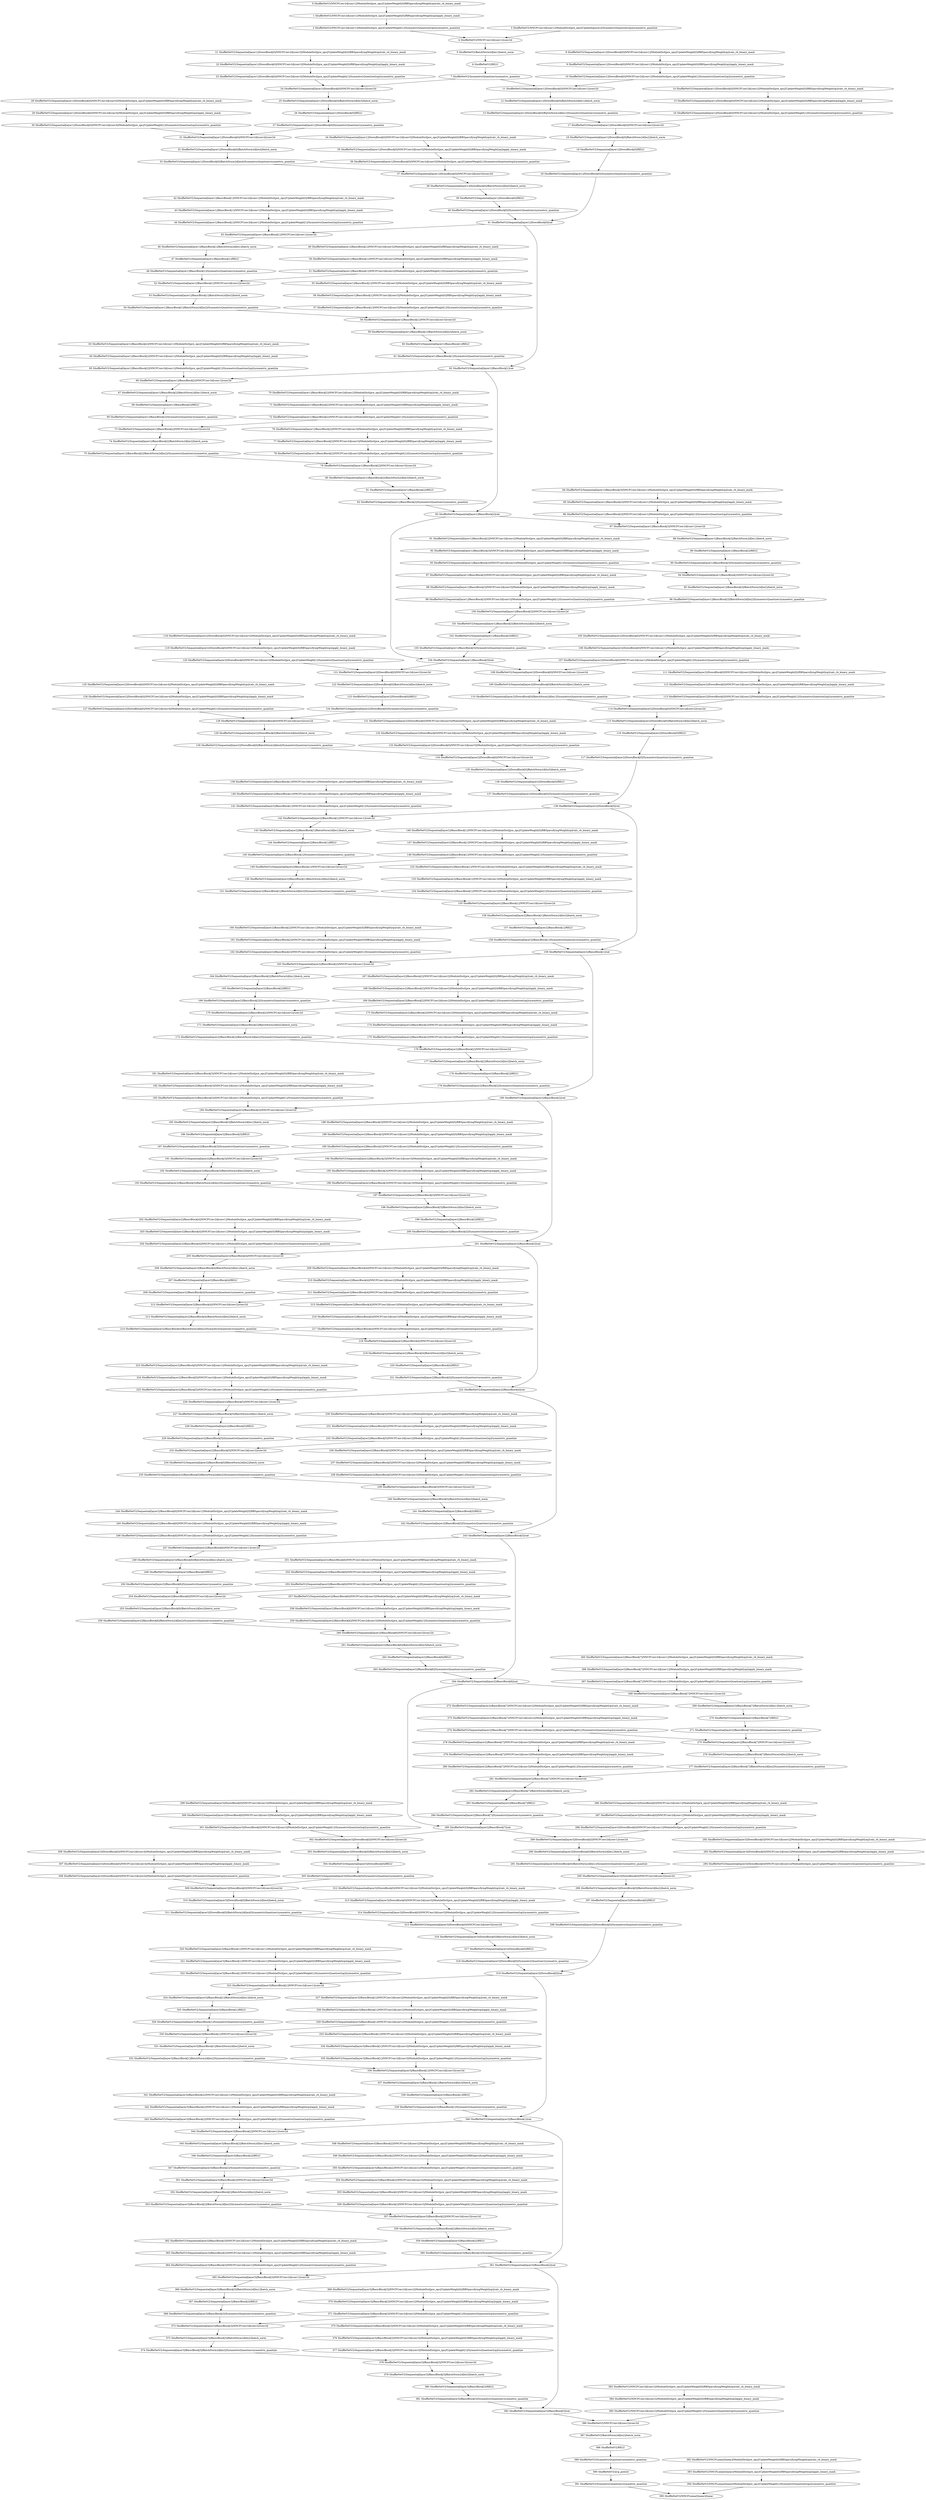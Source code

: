 strict digraph  {
"0 ShuffleNetV2/NNCFConv2d[conv1]/ModuleDict[pre_ops]/UpdateWeight[0]/RBSparsifyingWeight[op]/calc_rb_binary_mask" [id=0, scope="ShuffleNetV2/NNCFConv2d[conv1]/ModuleDict[pre_ops]/UpdateWeight[0]/RBSparsifyingWeight[op]", type=calc_rb_binary_mask];
"1 ShuffleNetV2/NNCFConv2d[conv1]/ModuleDict[pre_ops]/UpdateWeight[0]/RBSparsifyingWeight[op]/apply_binary_mask" [id=1, scope="ShuffleNetV2/NNCFConv2d[conv1]/ModuleDict[pre_ops]/UpdateWeight[0]/RBSparsifyingWeight[op]", type=apply_binary_mask];
"2 ShuffleNetV2/NNCFConv2d[conv1]/ModuleDict[pre_ops]/UpdateWeight[1]/SymmetricQuantizer[op]/symmetric_quantize" [id=2, scope="ShuffleNetV2/NNCFConv2d[conv1]/ModuleDict[pre_ops]/UpdateWeight[1]/SymmetricQuantizer[op]", type=symmetric_quantize];
"3 ShuffleNetV2/NNCFConv2d[conv1]/ModuleDict[pre_ops]/UpdateInputs[2]/SymmetricQuantizer[op]/symmetric_quantize" [id=3, scope="ShuffleNetV2/NNCFConv2d[conv1]/ModuleDict[pre_ops]/UpdateInputs[2]/SymmetricQuantizer[op]", type=symmetric_quantize];
"4 ShuffleNetV2/NNCFConv2d[conv1]/conv2d" [id=4, scope="ShuffleNetV2/NNCFConv2d[conv1]", type=conv2d];
"5 ShuffleNetV2/BatchNorm2d[bn1]/batch_norm" [id=5, scope="ShuffleNetV2/BatchNorm2d[bn1]", type=batch_norm];
"6 ShuffleNetV2/RELU" [id=6, scope=ShuffleNetV2, type=RELU];
"7 ShuffleNetV2/SymmetricQuantizer/symmetric_quantize" [id=7, scope="ShuffleNetV2/SymmetricQuantizer", type=symmetric_quantize];
"8 ShuffleNetV2/Sequential[layer1]/DownBlock[0]/NNCFConv2d[conv1]/ModuleDict[pre_ops]/UpdateWeight[0]/RBSparsifyingWeight[op]/calc_rb_binary_mask" [id=8, scope="ShuffleNetV2/Sequential[layer1]/DownBlock[0]/NNCFConv2d[conv1]/ModuleDict[pre_ops]/UpdateWeight[0]/RBSparsifyingWeight[op]", type=calc_rb_binary_mask];
"9 ShuffleNetV2/Sequential[layer1]/DownBlock[0]/NNCFConv2d[conv1]/ModuleDict[pre_ops]/UpdateWeight[0]/RBSparsifyingWeight[op]/apply_binary_mask" [id=9, scope="ShuffleNetV2/Sequential[layer1]/DownBlock[0]/NNCFConv2d[conv1]/ModuleDict[pre_ops]/UpdateWeight[0]/RBSparsifyingWeight[op]", type=apply_binary_mask];
"10 ShuffleNetV2/Sequential[layer1]/DownBlock[0]/NNCFConv2d[conv1]/ModuleDict[pre_ops]/UpdateWeight[1]/SymmetricQuantizer[op]/symmetric_quantize" [id=10, scope="ShuffleNetV2/Sequential[layer1]/DownBlock[0]/NNCFConv2d[conv1]/ModuleDict[pre_ops]/UpdateWeight[1]/SymmetricQuantizer[op]", type=symmetric_quantize];
"11 ShuffleNetV2/Sequential[layer1]/DownBlock[0]/NNCFConv2d[conv1]/conv2d" [id=11, scope="ShuffleNetV2/Sequential[layer1]/DownBlock[0]/NNCFConv2d[conv1]", type=conv2d];
"12 ShuffleNetV2/Sequential[layer1]/DownBlock[0]/BatchNorm2d[bn1]/batch_norm" [id=12, scope="ShuffleNetV2/Sequential[layer1]/DownBlock[0]/BatchNorm2d[bn1]", type=batch_norm];
"13 ShuffleNetV2/Sequential[layer1]/DownBlock[0]/BatchNorm2d[bn1]/SymmetricQuantizer/symmetric_quantize" [id=13, scope="ShuffleNetV2/Sequential[layer1]/DownBlock[0]/BatchNorm2d[bn1]/SymmetricQuantizer", type=symmetric_quantize];
"14 ShuffleNetV2/Sequential[layer1]/DownBlock[0]/NNCFConv2d[conv2]/ModuleDict[pre_ops]/UpdateWeight[0]/RBSparsifyingWeight[op]/calc_rb_binary_mask" [id=14, scope="ShuffleNetV2/Sequential[layer1]/DownBlock[0]/NNCFConv2d[conv2]/ModuleDict[pre_ops]/UpdateWeight[0]/RBSparsifyingWeight[op]", type=calc_rb_binary_mask];
"15 ShuffleNetV2/Sequential[layer1]/DownBlock[0]/NNCFConv2d[conv2]/ModuleDict[pre_ops]/UpdateWeight[0]/RBSparsifyingWeight[op]/apply_binary_mask" [id=15, scope="ShuffleNetV2/Sequential[layer1]/DownBlock[0]/NNCFConv2d[conv2]/ModuleDict[pre_ops]/UpdateWeight[0]/RBSparsifyingWeight[op]", type=apply_binary_mask];
"16 ShuffleNetV2/Sequential[layer1]/DownBlock[0]/NNCFConv2d[conv2]/ModuleDict[pre_ops]/UpdateWeight[1]/SymmetricQuantizer[op]/symmetric_quantize" [id=16, scope="ShuffleNetV2/Sequential[layer1]/DownBlock[0]/NNCFConv2d[conv2]/ModuleDict[pre_ops]/UpdateWeight[1]/SymmetricQuantizer[op]", type=symmetric_quantize];
"17 ShuffleNetV2/Sequential[layer1]/DownBlock[0]/NNCFConv2d[conv2]/conv2d" [id=17, scope="ShuffleNetV2/Sequential[layer1]/DownBlock[0]/NNCFConv2d[conv2]", type=conv2d];
"18 ShuffleNetV2/Sequential[layer1]/DownBlock[0]/BatchNorm2d[bn2]/batch_norm" [id=18, scope="ShuffleNetV2/Sequential[layer1]/DownBlock[0]/BatchNorm2d[bn2]", type=batch_norm];
"19 ShuffleNetV2/Sequential[layer1]/DownBlock[0]/RELU" [id=19, scope="ShuffleNetV2/Sequential[layer1]/DownBlock[0]", type=RELU];
"20 ShuffleNetV2/Sequential[layer1]/DownBlock[0]/SymmetricQuantizer/symmetric_quantize" [id=20, scope="ShuffleNetV2/Sequential[layer1]/DownBlock[0]/SymmetricQuantizer", type=symmetric_quantize];
"21 ShuffleNetV2/Sequential[layer1]/DownBlock[0]/NNCFConv2d[conv3]/ModuleDict[pre_ops]/UpdateWeight[0]/RBSparsifyingWeight[op]/calc_rb_binary_mask" [id=21, scope="ShuffleNetV2/Sequential[layer1]/DownBlock[0]/NNCFConv2d[conv3]/ModuleDict[pre_ops]/UpdateWeight[0]/RBSparsifyingWeight[op]", type=calc_rb_binary_mask];
"22 ShuffleNetV2/Sequential[layer1]/DownBlock[0]/NNCFConv2d[conv3]/ModuleDict[pre_ops]/UpdateWeight[0]/RBSparsifyingWeight[op]/apply_binary_mask" [id=22, scope="ShuffleNetV2/Sequential[layer1]/DownBlock[0]/NNCFConv2d[conv3]/ModuleDict[pre_ops]/UpdateWeight[0]/RBSparsifyingWeight[op]", type=apply_binary_mask];
"23 ShuffleNetV2/Sequential[layer1]/DownBlock[0]/NNCFConv2d[conv3]/ModuleDict[pre_ops]/UpdateWeight[1]/SymmetricQuantizer[op]/symmetric_quantize" [id=23, scope="ShuffleNetV2/Sequential[layer1]/DownBlock[0]/NNCFConv2d[conv3]/ModuleDict[pre_ops]/UpdateWeight[1]/SymmetricQuantizer[op]", type=symmetric_quantize];
"24 ShuffleNetV2/Sequential[layer1]/DownBlock[0]/NNCFConv2d[conv3]/conv2d" [id=24, scope="ShuffleNetV2/Sequential[layer1]/DownBlock[0]/NNCFConv2d[conv3]", type=conv2d];
"25 ShuffleNetV2/Sequential[layer1]/DownBlock[0]/BatchNorm2d[bn3]/batch_norm" [id=25, scope="ShuffleNetV2/Sequential[layer1]/DownBlock[0]/BatchNorm2d[bn3]", type=batch_norm];
"26 ShuffleNetV2/Sequential[layer1]/DownBlock[0]/RELU" [id=26, scope="ShuffleNetV2/Sequential[layer1]/DownBlock[0]", type=RELU];
"27 ShuffleNetV2/Sequential[layer1]/DownBlock[0]/SymmetricQuantizer/symmetric_quantize" [id=27, scope="ShuffleNetV2/Sequential[layer1]/DownBlock[0]/SymmetricQuantizer", type=symmetric_quantize];
"28 ShuffleNetV2/Sequential[layer1]/DownBlock[0]/NNCFConv2d[conv4]/ModuleDict[pre_ops]/UpdateWeight[0]/RBSparsifyingWeight[op]/calc_rb_binary_mask" [id=28, scope="ShuffleNetV2/Sequential[layer1]/DownBlock[0]/NNCFConv2d[conv4]/ModuleDict[pre_ops]/UpdateWeight[0]/RBSparsifyingWeight[op]", type=calc_rb_binary_mask];
"29 ShuffleNetV2/Sequential[layer1]/DownBlock[0]/NNCFConv2d[conv4]/ModuleDict[pre_ops]/UpdateWeight[0]/RBSparsifyingWeight[op]/apply_binary_mask" [id=29, scope="ShuffleNetV2/Sequential[layer1]/DownBlock[0]/NNCFConv2d[conv4]/ModuleDict[pre_ops]/UpdateWeight[0]/RBSparsifyingWeight[op]", type=apply_binary_mask];
"30 ShuffleNetV2/Sequential[layer1]/DownBlock[0]/NNCFConv2d[conv4]/ModuleDict[pre_ops]/UpdateWeight[1]/SymmetricQuantizer[op]/symmetric_quantize" [id=30, scope="ShuffleNetV2/Sequential[layer1]/DownBlock[0]/NNCFConv2d[conv4]/ModuleDict[pre_ops]/UpdateWeight[1]/SymmetricQuantizer[op]", type=symmetric_quantize];
"31 ShuffleNetV2/Sequential[layer1]/DownBlock[0]/NNCFConv2d[conv4]/conv2d" [id=31, scope="ShuffleNetV2/Sequential[layer1]/DownBlock[0]/NNCFConv2d[conv4]", type=conv2d];
"32 ShuffleNetV2/Sequential[layer1]/DownBlock[0]/BatchNorm2d[bn4]/batch_norm" [id=32, scope="ShuffleNetV2/Sequential[layer1]/DownBlock[0]/BatchNorm2d[bn4]", type=batch_norm];
"33 ShuffleNetV2/Sequential[layer1]/DownBlock[0]/BatchNorm2d[bn4]/SymmetricQuantizer/symmetric_quantize" [id=33, scope="ShuffleNetV2/Sequential[layer1]/DownBlock[0]/BatchNorm2d[bn4]/SymmetricQuantizer", type=symmetric_quantize];
"34 ShuffleNetV2/Sequential[layer1]/DownBlock[0]/NNCFConv2d[conv5]/ModuleDict[pre_ops]/UpdateWeight[0]/RBSparsifyingWeight[op]/calc_rb_binary_mask" [id=34, scope="ShuffleNetV2/Sequential[layer1]/DownBlock[0]/NNCFConv2d[conv5]/ModuleDict[pre_ops]/UpdateWeight[0]/RBSparsifyingWeight[op]", type=calc_rb_binary_mask];
"35 ShuffleNetV2/Sequential[layer1]/DownBlock[0]/NNCFConv2d[conv5]/ModuleDict[pre_ops]/UpdateWeight[0]/RBSparsifyingWeight[op]/apply_binary_mask" [id=35, scope="ShuffleNetV2/Sequential[layer1]/DownBlock[0]/NNCFConv2d[conv5]/ModuleDict[pre_ops]/UpdateWeight[0]/RBSparsifyingWeight[op]", type=apply_binary_mask];
"36 ShuffleNetV2/Sequential[layer1]/DownBlock[0]/NNCFConv2d[conv5]/ModuleDict[pre_ops]/UpdateWeight[1]/SymmetricQuantizer[op]/symmetric_quantize" [id=36, scope="ShuffleNetV2/Sequential[layer1]/DownBlock[0]/NNCFConv2d[conv5]/ModuleDict[pre_ops]/UpdateWeight[1]/SymmetricQuantizer[op]", type=symmetric_quantize];
"37 ShuffleNetV2/Sequential[layer1]/DownBlock[0]/NNCFConv2d[conv5]/conv2d" [id=37, scope="ShuffleNetV2/Sequential[layer1]/DownBlock[0]/NNCFConv2d[conv5]", type=conv2d];
"38 ShuffleNetV2/Sequential[layer1]/DownBlock[0]/BatchNorm2d[bn5]/batch_norm" [id=38, scope="ShuffleNetV2/Sequential[layer1]/DownBlock[0]/BatchNorm2d[bn5]", type=batch_norm];
"39 ShuffleNetV2/Sequential[layer1]/DownBlock[0]/RELU" [id=39, scope="ShuffleNetV2/Sequential[layer1]/DownBlock[0]", type=RELU];
"40 ShuffleNetV2/Sequential[layer1]/DownBlock[0]/SymmetricQuantizer/symmetric_quantize" [id=40, scope="ShuffleNetV2/Sequential[layer1]/DownBlock[0]/SymmetricQuantizer", type=symmetric_quantize];
"41 ShuffleNetV2/Sequential[layer1]/DownBlock[0]/cat" [id=41, scope="ShuffleNetV2/Sequential[layer1]/DownBlock[0]", type=cat];
"42 ShuffleNetV2/Sequential[layer1]/BasicBlock[1]/NNCFConv2d[conv1]/ModuleDict[pre_ops]/UpdateWeight[0]/RBSparsifyingWeight[op]/calc_rb_binary_mask" [id=42, scope="ShuffleNetV2/Sequential[layer1]/BasicBlock[1]/NNCFConv2d[conv1]/ModuleDict[pre_ops]/UpdateWeight[0]/RBSparsifyingWeight[op]", type=calc_rb_binary_mask];
"43 ShuffleNetV2/Sequential[layer1]/BasicBlock[1]/NNCFConv2d[conv1]/ModuleDict[pre_ops]/UpdateWeight[0]/RBSparsifyingWeight[op]/apply_binary_mask" [id=43, scope="ShuffleNetV2/Sequential[layer1]/BasicBlock[1]/NNCFConv2d[conv1]/ModuleDict[pre_ops]/UpdateWeight[0]/RBSparsifyingWeight[op]", type=apply_binary_mask];
"44 ShuffleNetV2/Sequential[layer1]/BasicBlock[1]/NNCFConv2d[conv1]/ModuleDict[pre_ops]/UpdateWeight[1]/SymmetricQuantizer[op]/symmetric_quantize" [id=44, scope="ShuffleNetV2/Sequential[layer1]/BasicBlock[1]/NNCFConv2d[conv1]/ModuleDict[pre_ops]/UpdateWeight[1]/SymmetricQuantizer[op]", type=symmetric_quantize];
"45 ShuffleNetV2/Sequential[layer1]/BasicBlock[1]/NNCFConv2d[conv1]/conv2d" [id=45, scope="ShuffleNetV2/Sequential[layer1]/BasicBlock[1]/NNCFConv2d[conv1]", type=conv2d];
"46 ShuffleNetV2/Sequential[layer1]/BasicBlock[1]/BatchNorm2d[bn1]/batch_norm" [id=46, scope="ShuffleNetV2/Sequential[layer1]/BasicBlock[1]/BatchNorm2d[bn1]", type=batch_norm];
"47 ShuffleNetV2/Sequential[layer1]/BasicBlock[1]/RELU" [id=47, scope="ShuffleNetV2/Sequential[layer1]/BasicBlock[1]", type=RELU];
"48 ShuffleNetV2/Sequential[layer1]/BasicBlock[1]/SymmetricQuantizer/symmetric_quantize" [id=48, scope="ShuffleNetV2/Sequential[layer1]/BasicBlock[1]/SymmetricQuantizer", type=symmetric_quantize];
"49 ShuffleNetV2/Sequential[layer1]/BasicBlock[1]/NNCFConv2d[conv2]/ModuleDict[pre_ops]/UpdateWeight[0]/RBSparsifyingWeight[op]/calc_rb_binary_mask" [id=49, scope="ShuffleNetV2/Sequential[layer1]/BasicBlock[1]/NNCFConv2d[conv2]/ModuleDict[pre_ops]/UpdateWeight[0]/RBSparsifyingWeight[op]", type=calc_rb_binary_mask];
"50 ShuffleNetV2/Sequential[layer1]/BasicBlock[1]/NNCFConv2d[conv2]/ModuleDict[pre_ops]/UpdateWeight[0]/RBSparsifyingWeight[op]/apply_binary_mask" [id=50, scope="ShuffleNetV2/Sequential[layer1]/BasicBlock[1]/NNCFConv2d[conv2]/ModuleDict[pre_ops]/UpdateWeight[0]/RBSparsifyingWeight[op]", type=apply_binary_mask];
"51 ShuffleNetV2/Sequential[layer1]/BasicBlock[1]/NNCFConv2d[conv2]/ModuleDict[pre_ops]/UpdateWeight[1]/SymmetricQuantizer[op]/symmetric_quantize" [id=51, scope="ShuffleNetV2/Sequential[layer1]/BasicBlock[1]/NNCFConv2d[conv2]/ModuleDict[pre_ops]/UpdateWeight[1]/SymmetricQuantizer[op]", type=symmetric_quantize];
"52 ShuffleNetV2/Sequential[layer1]/BasicBlock[1]/NNCFConv2d[conv2]/conv2d" [id=52, scope="ShuffleNetV2/Sequential[layer1]/BasicBlock[1]/NNCFConv2d[conv2]", type=conv2d];
"53 ShuffleNetV2/Sequential[layer1]/BasicBlock[1]/BatchNorm2d[bn2]/batch_norm" [id=53, scope="ShuffleNetV2/Sequential[layer1]/BasicBlock[1]/BatchNorm2d[bn2]", type=batch_norm];
"54 ShuffleNetV2/Sequential[layer1]/BasicBlock[1]/BatchNorm2d[bn2]/SymmetricQuantizer/symmetric_quantize" [id=54, scope="ShuffleNetV2/Sequential[layer1]/BasicBlock[1]/BatchNorm2d[bn2]/SymmetricQuantizer", type=symmetric_quantize];
"55 ShuffleNetV2/Sequential[layer1]/BasicBlock[1]/NNCFConv2d[conv3]/ModuleDict[pre_ops]/UpdateWeight[0]/RBSparsifyingWeight[op]/calc_rb_binary_mask" [id=55, scope="ShuffleNetV2/Sequential[layer1]/BasicBlock[1]/NNCFConv2d[conv3]/ModuleDict[pre_ops]/UpdateWeight[0]/RBSparsifyingWeight[op]", type=calc_rb_binary_mask];
"56 ShuffleNetV2/Sequential[layer1]/BasicBlock[1]/NNCFConv2d[conv3]/ModuleDict[pre_ops]/UpdateWeight[0]/RBSparsifyingWeight[op]/apply_binary_mask" [id=56, scope="ShuffleNetV2/Sequential[layer1]/BasicBlock[1]/NNCFConv2d[conv3]/ModuleDict[pre_ops]/UpdateWeight[0]/RBSparsifyingWeight[op]", type=apply_binary_mask];
"57 ShuffleNetV2/Sequential[layer1]/BasicBlock[1]/NNCFConv2d[conv3]/ModuleDict[pre_ops]/UpdateWeight[1]/SymmetricQuantizer[op]/symmetric_quantize" [id=57, scope="ShuffleNetV2/Sequential[layer1]/BasicBlock[1]/NNCFConv2d[conv3]/ModuleDict[pre_ops]/UpdateWeight[1]/SymmetricQuantizer[op]", type=symmetric_quantize];
"58 ShuffleNetV2/Sequential[layer1]/BasicBlock[1]/NNCFConv2d[conv3]/conv2d" [id=58, scope="ShuffleNetV2/Sequential[layer1]/BasicBlock[1]/NNCFConv2d[conv3]", type=conv2d];
"59 ShuffleNetV2/Sequential[layer1]/BasicBlock[1]/BatchNorm2d[bn3]/batch_norm" [id=59, scope="ShuffleNetV2/Sequential[layer1]/BasicBlock[1]/BatchNorm2d[bn3]", type=batch_norm];
"60 ShuffleNetV2/Sequential[layer1]/BasicBlock[1]/RELU" [id=60, scope="ShuffleNetV2/Sequential[layer1]/BasicBlock[1]", type=RELU];
"61 ShuffleNetV2/Sequential[layer1]/BasicBlock[1]/SymmetricQuantizer/symmetric_quantize" [id=61, scope="ShuffleNetV2/Sequential[layer1]/BasicBlock[1]/SymmetricQuantizer", type=symmetric_quantize];
"62 ShuffleNetV2/Sequential[layer1]/BasicBlock[1]/cat" [id=62, scope="ShuffleNetV2/Sequential[layer1]/BasicBlock[1]", type=cat];
"63 ShuffleNetV2/Sequential[layer1]/BasicBlock[2]/NNCFConv2d[conv1]/ModuleDict[pre_ops]/UpdateWeight[0]/RBSparsifyingWeight[op]/calc_rb_binary_mask" [id=63, scope="ShuffleNetV2/Sequential[layer1]/BasicBlock[2]/NNCFConv2d[conv1]/ModuleDict[pre_ops]/UpdateWeight[0]/RBSparsifyingWeight[op]", type=calc_rb_binary_mask];
"64 ShuffleNetV2/Sequential[layer1]/BasicBlock[2]/NNCFConv2d[conv1]/ModuleDict[pre_ops]/UpdateWeight[0]/RBSparsifyingWeight[op]/apply_binary_mask" [id=64, scope="ShuffleNetV2/Sequential[layer1]/BasicBlock[2]/NNCFConv2d[conv1]/ModuleDict[pre_ops]/UpdateWeight[0]/RBSparsifyingWeight[op]", type=apply_binary_mask];
"65 ShuffleNetV2/Sequential[layer1]/BasicBlock[2]/NNCFConv2d[conv1]/ModuleDict[pre_ops]/UpdateWeight[1]/SymmetricQuantizer[op]/symmetric_quantize" [id=65, scope="ShuffleNetV2/Sequential[layer1]/BasicBlock[2]/NNCFConv2d[conv1]/ModuleDict[pre_ops]/UpdateWeight[1]/SymmetricQuantizer[op]", type=symmetric_quantize];
"66 ShuffleNetV2/Sequential[layer1]/BasicBlock[2]/NNCFConv2d[conv1]/conv2d" [id=66, scope="ShuffleNetV2/Sequential[layer1]/BasicBlock[2]/NNCFConv2d[conv1]", type=conv2d];
"67 ShuffleNetV2/Sequential[layer1]/BasicBlock[2]/BatchNorm2d[bn1]/batch_norm" [id=67, scope="ShuffleNetV2/Sequential[layer1]/BasicBlock[2]/BatchNorm2d[bn1]", type=batch_norm];
"68 ShuffleNetV2/Sequential[layer1]/BasicBlock[2]/RELU" [id=68, scope="ShuffleNetV2/Sequential[layer1]/BasicBlock[2]", type=RELU];
"69 ShuffleNetV2/Sequential[layer1]/BasicBlock[2]/SymmetricQuantizer/symmetric_quantize" [id=69, scope="ShuffleNetV2/Sequential[layer1]/BasicBlock[2]/SymmetricQuantizer", type=symmetric_quantize];
"70 ShuffleNetV2/Sequential[layer1]/BasicBlock[2]/NNCFConv2d[conv2]/ModuleDict[pre_ops]/UpdateWeight[0]/RBSparsifyingWeight[op]/calc_rb_binary_mask" [id=70, scope="ShuffleNetV2/Sequential[layer1]/BasicBlock[2]/NNCFConv2d[conv2]/ModuleDict[pre_ops]/UpdateWeight[0]/RBSparsifyingWeight[op]", type=calc_rb_binary_mask];
"71 ShuffleNetV2/Sequential[layer1]/BasicBlock[2]/NNCFConv2d[conv2]/ModuleDict[pre_ops]/UpdateWeight[0]/RBSparsifyingWeight[op]/apply_binary_mask" [id=71, scope="ShuffleNetV2/Sequential[layer1]/BasicBlock[2]/NNCFConv2d[conv2]/ModuleDict[pre_ops]/UpdateWeight[0]/RBSparsifyingWeight[op]", type=apply_binary_mask];
"72 ShuffleNetV2/Sequential[layer1]/BasicBlock[2]/NNCFConv2d[conv2]/ModuleDict[pre_ops]/UpdateWeight[1]/SymmetricQuantizer[op]/symmetric_quantize" [id=72, scope="ShuffleNetV2/Sequential[layer1]/BasicBlock[2]/NNCFConv2d[conv2]/ModuleDict[pre_ops]/UpdateWeight[1]/SymmetricQuantizer[op]", type=symmetric_quantize];
"73 ShuffleNetV2/Sequential[layer1]/BasicBlock[2]/NNCFConv2d[conv2]/conv2d" [id=73, scope="ShuffleNetV2/Sequential[layer1]/BasicBlock[2]/NNCFConv2d[conv2]", type=conv2d];
"74 ShuffleNetV2/Sequential[layer1]/BasicBlock[2]/BatchNorm2d[bn2]/batch_norm" [id=74, scope="ShuffleNetV2/Sequential[layer1]/BasicBlock[2]/BatchNorm2d[bn2]", type=batch_norm];
"75 ShuffleNetV2/Sequential[layer1]/BasicBlock[2]/BatchNorm2d[bn2]/SymmetricQuantizer/symmetric_quantize" [id=75, scope="ShuffleNetV2/Sequential[layer1]/BasicBlock[2]/BatchNorm2d[bn2]/SymmetricQuantizer", type=symmetric_quantize];
"76 ShuffleNetV2/Sequential[layer1]/BasicBlock[2]/NNCFConv2d[conv3]/ModuleDict[pre_ops]/UpdateWeight[0]/RBSparsifyingWeight[op]/calc_rb_binary_mask" [id=76, scope="ShuffleNetV2/Sequential[layer1]/BasicBlock[2]/NNCFConv2d[conv3]/ModuleDict[pre_ops]/UpdateWeight[0]/RBSparsifyingWeight[op]", type=calc_rb_binary_mask];
"77 ShuffleNetV2/Sequential[layer1]/BasicBlock[2]/NNCFConv2d[conv3]/ModuleDict[pre_ops]/UpdateWeight[0]/RBSparsifyingWeight[op]/apply_binary_mask" [id=77, scope="ShuffleNetV2/Sequential[layer1]/BasicBlock[2]/NNCFConv2d[conv3]/ModuleDict[pre_ops]/UpdateWeight[0]/RBSparsifyingWeight[op]", type=apply_binary_mask];
"78 ShuffleNetV2/Sequential[layer1]/BasicBlock[2]/NNCFConv2d[conv3]/ModuleDict[pre_ops]/UpdateWeight[1]/SymmetricQuantizer[op]/symmetric_quantize" [id=78, scope="ShuffleNetV2/Sequential[layer1]/BasicBlock[2]/NNCFConv2d[conv3]/ModuleDict[pre_ops]/UpdateWeight[1]/SymmetricQuantizer[op]", type=symmetric_quantize];
"79 ShuffleNetV2/Sequential[layer1]/BasicBlock[2]/NNCFConv2d[conv3]/conv2d" [id=79, scope="ShuffleNetV2/Sequential[layer1]/BasicBlock[2]/NNCFConv2d[conv3]", type=conv2d];
"80 ShuffleNetV2/Sequential[layer1]/BasicBlock[2]/BatchNorm2d[bn3]/batch_norm" [id=80, scope="ShuffleNetV2/Sequential[layer1]/BasicBlock[2]/BatchNorm2d[bn3]", type=batch_norm];
"81 ShuffleNetV2/Sequential[layer1]/BasicBlock[2]/RELU" [id=81, scope="ShuffleNetV2/Sequential[layer1]/BasicBlock[2]", type=RELU];
"82 ShuffleNetV2/Sequential[layer1]/BasicBlock[2]/SymmetricQuantizer/symmetric_quantize" [id=82, scope="ShuffleNetV2/Sequential[layer1]/BasicBlock[2]/SymmetricQuantizer", type=symmetric_quantize];
"83 ShuffleNetV2/Sequential[layer1]/BasicBlock[2]/cat" [id=83, scope="ShuffleNetV2/Sequential[layer1]/BasicBlock[2]", type=cat];
"84 ShuffleNetV2/Sequential[layer1]/BasicBlock[3]/NNCFConv2d[conv1]/ModuleDict[pre_ops]/UpdateWeight[0]/RBSparsifyingWeight[op]/calc_rb_binary_mask" [id=84, scope="ShuffleNetV2/Sequential[layer1]/BasicBlock[3]/NNCFConv2d[conv1]/ModuleDict[pre_ops]/UpdateWeight[0]/RBSparsifyingWeight[op]", type=calc_rb_binary_mask];
"85 ShuffleNetV2/Sequential[layer1]/BasicBlock[3]/NNCFConv2d[conv1]/ModuleDict[pre_ops]/UpdateWeight[0]/RBSparsifyingWeight[op]/apply_binary_mask" [id=85, scope="ShuffleNetV2/Sequential[layer1]/BasicBlock[3]/NNCFConv2d[conv1]/ModuleDict[pre_ops]/UpdateWeight[0]/RBSparsifyingWeight[op]", type=apply_binary_mask];
"86 ShuffleNetV2/Sequential[layer1]/BasicBlock[3]/NNCFConv2d[conv1]/ModuleDict[pre_ops]/UpdateWeight[1]/SymmetricQuantizer[op]/symmetric_quantize" [id=86, scope="ShuffleNetV2/Sequential[layer1]/BasicBlock[3]/NNCFConv2d[conv1]/ModuleDict[pre_ops]/UpdateWeight[1]/SymmetricQuantizer[op]", type=symmetric_quantize];
"87 ShuffleNetV2/Sequential[layer1]/BasicBlock[3]/NNCFConv2d[conv1]/conv2d" [id=87, scope="ShuffleNetV2/Sequential[layer1]/BasicBlock[3]/NNCFConv2d[conv1]", type=conv2d];
"88 ShuffleNetV2/Sequential[layer1]/BasicBlock[3]/BatchNorm2d[bn1]/batch_norm" [id=88, scope="ShuffleNetV2/Sequential[layer1]/BasicBlock[3]/BatchNorm2d[bn1]", type=batch_norm];
"89 ShuffleNetV2/Sequential[layer1]/BasicBlock[3]/RELU" [id=89, scope="ShuffleNetV2/Sequential[layer1]/BasicBlock[3]", type=RELU];
"90 ShuffleNetV2/Sequential[layer1]/BasicBlock[3]/SymmetricQuantizer/symmetric_quantize" [id=90, scope="ShuffleNetV2/Sequential[layer1]/BasicBlock[3]/SymmetricQuantizer", type=symmetric_quantize];
"91 ShuffleNetV2/Sequential[layer1]/BasicBlock[3]/NNCFConv2d[conv2]/ModuleDict[pre_ops]/UpdateWeight[0]/RBSparsifyingWeight[op]/calc_rb_binary_mask" [id=91, scope="ShuffleNetV2/Sequential[layer1]/BasicBlock[3]/NNCFConv2d[conv2]/ModuleDict[pre_ops]/UpdateWeight[0]/RBSparsifyingWeight[op]", type=calc_rb_binary_mask];
"92 ShuffleNetV2/Sequential[layer1]/BasicBlock[3]/NNCFConv2d[conv2]/ModuleDict[pre_ops]/UpdateWeight[0]/RBSparsifyingWeight[op]/apply_binary_mask" [id=92, scope="ShuffleNetV2/Sequential[layer1]/BasicBlock[3]/NNCFConv2d[conv2]/ModuleDict[pre_ops]/UpdateWeight[0]/RBSparsifyingWeight[op]", type=apply_binary_mask];
"93 ShuffleNetV2/Sequential[layer1]/BasicBlock[3]/NNCFConv2d[conv2]/ModuleDict[pre_ops]/UpdateWeight[1]/SymmetricQuantizer[op]/symmetric_quantize" [id=93, scope="ShuffleNetV2/Sequential[layer1]/BasicBlock[3]/NNCFConv2d[conv2]/ModuleDict[pre_ops]/UpdateWeight[1]/SymmetricQuantizer[op]", type=symmetric_quantize];
"94 ShuffleNetV2/Sequential[layer1]/BasicBlock[3]/NNCFConv2d[conv2]/conv2d" [id=94, scope="ShuffleNetV2/Sequential[layer1]/BasicBlock[3]/NNCFConv2d[conv2]", type=conv2d];
"95 ShuffleNetV2/Sequential[layer1]/BasicBlock[3]/BatchNorm2d[bn2]/batch_norm" [id=95, scope="ShuffleNetV2/Sequential[layer1]/BasicBlock[3]/BatchNorm2d[bn2]", type=batch_norm];
"96 ShuffleNetV2/Sequential[layer1]/BasicBlock[3]/BatchNorm2d[bn2]/SymmetricQuantizer/symmetric_quantize" [id=96, scope="ShuffleNetV2/Sequential[layer1]/BasicBlock[3]/BatchNorm2d[bn2]/SymmetricQuantizer", type=symmetric_quantize];
"97 ShuffleNetV2/Sequential[layer1]/BasicBlock[3]/NNCFConv2d[conv3]/ModuleDict[pre_ops]/UpdateWeight[0]/RBSparsifyingWeight[op]/calc_rb_binary_mask" [id=97, scope="ShuffleNetV2/Sequential[layer1]/BasicBlock[3]/NNCFConv2d[conv3]/ModuleDict[pre_ops]/UpdateWeight[0]/RBSparsifyingWeight[op]", type=calc_rb_binary_mask];
"98 ShuffleNetV2/Sequential[layer1]/BasicBlock[3]/NNCFConv2d[conv3]/ModuleDict[pre_ops]/UpdateWeight[0]/RBSparsifyingWeight[op]/apply_binary_mask" [id=98, scope="ShuffleNetV2/Sequential[layer1]/BasicBlock[3]/NNCFConv2d[conv3]/ModuleDict[pre_ops]/UpdateWeight[0]/RBSparsifyingWeight[op]", type=apply_binary_mask];
"99 ShuffleNetV2/Sequential[layer1]/BasicBlock[3]/NNCFConv2d[conv3]/ModuleDict[pre_ops]/UpdateWeight[1]/SymmetricQuantizer[op]/symmetric_quantize" [id=99, scope="ShuffleNetV2/Sequential[layer1]/BasicBlock[3]/NNCFConv2d[conv3]/ModuleDict[pre_ops]/UpdateWeight[1]/SymmetricQuantizer[op]", type=symmetric_quantize];
"100 ShuffleNetV2/Sequential[layer1]/BasicBlock[3]/NNCFConv2d[conv3]/conv2d" [id=100, scope="ShuffleNetV2/Sequential[layer1]/BasicBlock[3]/NNCFConv2d[conv3]", type=conv2d];
"101 ShuffleNetV2/Sequential[layer1]/BasicBlock[3]/BatchNorm2d[bn3]/batch_norm" [id=101, scope="ShuffleNetV2/Sequential[layer1]/BasicBlock[3]/BatchNorm2d[bn3]", type=batch_norm];
"102 ShuffleNetV2/Sequential[layer1]/BasicBlock[3]/RELU" [id=102, scope="ShuffleNetV2/Sequential[layer1]/BasicBlock[3]", type=RELU];
"103 ShuffleNetV2/Sequential[layer1]/BasicBlock[3]/SymmetricQuantizer/symmetric_quantize" [id=103, scope="ShuffleNetV2/Sequential[layer1]/BasicBlock[3]/SymmetricQuantizer", type=symmetric_quantize];
"104 ShuffleNetV2/Sequential[layer1]/BasicBlock[3]/cat" [id=104, scope="ShuffleNetV2/Sequential[layer1]/BasicBlock[3]", type=cat];
"105 ShuffleNetV2/Sequential[layer2]/DownBlock[0]/NNCFConv2d[conv1]/ModuleDict[pre_ops]/UpdateWeight[0]/RBSparsifyingWeight[op]/calc_rb_binary_mask" [id=105, scope="ShuffleNetV2/Sequential[layer2]/DownBlock[0]/NNCFConv2d[conv1]/ModuleDict[pre_ops]/UpdateWeight[0]/RBSparsifyingWeight[op]", type=calc_rb_binary_mask];
"106 ShuffleNetV2/Sequential[layer2]/DownBlock[0]/NNCFConv2d[conv1]/ModuleDict[pre_ops]/UpdateWeight[0]/RBSparsifyingWeight[op]/apply_binary_mask" [id=106, scope="ShuffleNetV2/Sequential[layer2]/DownBlock[0]/NNCFConv2d[conv1]/ModuleDict[pre_ops]/UpdateWeight[0]/RBSparsifyingWeight[op]", type=apply_binary_mask];
"107 ShuffleNetV2/Sequential[layer2]/DownBlock[0]/NNCFConv2d[conv1]/ModuleDict[pre_ops]/UpdateWeight[1]/SymmetricQuantizer[op]/symmetric_quantize" [id=107, scope="ShuffleNetV2/Sequential[layer2]/DownBlock[0]/NNCFConv2d[conv1]/ModuleDict[pre_ops]/UpdateWeight[1]/SymmetricQuantizer[op]", type=symmetric_quantize];
"108 ShuffleNetV2/Sequential[layer2]/DownBlock[0]/NNCFConv2d[conv1]/conv2d" [id=108, scope="ShuffleNetV2/Sequential[layer2]/DownBlock[0]/NNCFConv2d[conv1]", type=conv2d];
"109 ShuffleNetV2/Sequential[layer2]/DownBlock[0]/BatchNorm2d[bn1]/batch_norm" [id=109, scope="ShuffleNetV2/Sequential[layer2]/DownBlock[0]/BatchNorm2d[bn1]", type=batch_norm];
"110 ShuffleNetV2/Sequential[layer2]/DownBlock[0]/BatchNorm2d[bn1]/SymmetricQuantizer/symmetric_quantize" [id=110, scope="ShuffleNetV2/Sequential[layer2]/DownBlock[0]/BatchNorm2d[bn1]/SymmetricQuantizer", type=symmetric_quantize];
"111 ShuffleNetV2/Sequential[layer2]/DownBlock[0]/NNCFConv2d[conv2]/ModuleDict[pre_ops]/UpdateWeight[0]/RBSparsifyingWeight[op]/calc_rb_binary_mask" [id=111, scope="ShuffleNetV2/Sequential[layer2]/DownBlock[0]/NNCFConv2d[conv2]/ModuleDict[pre_ops]/UpdateWeight[0]/RBSparsifyingWeight[op]", type=calc_rb_binary_mask];
"112 ShuffleNetV2/Sequential[layer2]/DownBlock[0]/NNCFConv2d[conv2]/ModuleDict[pre_ops]/UpdateWeight[0]/RBSparsifyingWeight[op]/apply_binary_mask" [id=112, scope="ShuffleNetV2/Sequential[layer2]/DownBlock[0]/NNCFConv2d[conv2]/ModuleDict[pre_ops]/UpdateWeight[0]/RBSparsifyingWeight[op]", type=apply_binary_mask];
"113 ShuffleNetV2/Sequential[layer2]/DownBlock[0]/NNCFConv2d[conv2]/ModuleDict[pre_ops]/UpdateWeight[1]/SymmetricQuantizer[op]/symmetric_quantize" [id=113, scope="ShuffleNetV2/Sequential[layer2]/DownBlock[0]/NNCFConv2d[conv2]/ModuleDict[pre_ops]/UpdateWeight[1]/SymmetricQuantizer[op]", type=symmetric_quantize];
"114 ShuffleNetV2/Sequential[layer2]/DownBlock[0]/NNCFConv2d[conv2]/conv2d" [id=114, scope="ShuffleNetV2/Sequential[layer2]/DownBlock[0]/NNCFConv2d[conv2]", type=conv2d];
"115 ShuffleNetV2/Sequential[layer2]/DownBlock[0]/BatchNorm2d[bn2]/batch_norm" [id=115, scope="ShuffleNetV2/Sequential[layer2]/DownBlock[0]/BatchNorm2d[bn2]", type=batch_norm];
"116 ShuffleNetV2/Sequential[layer2]/DownBlock[0]/RELU" [id=116, scope="ShuffleNetV2/Sequential[layer2]/DownBlock[0]", type=RELU];
"117 ShuffleNetV2/Sequential[layer2]/DownBlock[0]/SymmetricQuantizer/symmetric_quantize" [id=117, scope="ShuffleNetV2/Sequential[layer2]/DownBlock[0]/SymmetricQuantizer", type=symmetric_quantize];
"118 ShuffleNetV2/Sequential[layer2]/DownBlock[0]/NNCFConv2d[conv3]/ModuleDict[pre_ops]/UpdateWeight[0]/RBSparsifyingWeight[op]/calc_rb_binary_mask" [id=118, scope="ShuffleNetV2/Sequential[layer2]/DownBlock[0]/NNCFConv2d[conv3]/ModuleDict[pre_ops]/UpdateWeight[0]/RBSparsifyingWeight[op]", type=calc_rb_binary_mask];
"119 ShuffleNetV2/Sequential[layer2]/DownBlock[0]/NNCFConv2d[conv3]/ModuleDict[pre_ops]/UpdateWeight[0]/RBSparsifyingWeight[op]/apply_binary_mask" [id=119, scope="ShuffleNetV2/Sequential[layer2]/DownBlock[0]/NNCFConv2d[conv3]/ModuleDict[pre_ops]/UpdateWeight[0]/RBSparsifyingWeight[op]", type=apply_binary_mask];
"120 ShuffleNetV2/Sequential[layer2]/DownBlock[0]/NNCFConv2d[conv3]/ModuleDict[pre_ops]/UpdateWeight[1]/SymmetricQuantizer[op]/symmetric_quantize" [id=120, scope="ShuffleNetV2/Sequential[layer2]/DownBlock[0]/NNCFConv2d[conv3]/ModuleDict[pre_ops]/UpdateWeight[1]/SymmetricQuantizer[op]", type=symmetric_quantize];
"121 ShuffleNetV2/Sequential[layer2]/DownBlock[0]/NNCFConv2d[conv3]/conv2d" [id=121, scope="ShuffleNetV2/Sequential[layer2]/DownBlock[0]/NNCFConv2d[conv3]", type=conv2d];
"122 ShuffleNetV2/Sequential[layer2]/DownBlock[0]/BatchNorm2d[bn3]/batch_norm" [id=122, scope="ShuffleNetV2/Sequential[layer2]/DownBlock[0]/BatchNorm2d[bn3]", type=batch_norm];
"123 ShuffleNetV2/Sequential[layer2]/DownBlock[0]/RELU" [id=123, scope="ShuffleNetV2/Sequential[layer2]/DownBlock[0]", type=RELU];
"124 ShuffleNetV2/Sequential[layer2]/DownBlock[0]/SymmetricQuantizer/symmetric_quantize" [id=124, scope="ShuffleNetV2/Sequential[layer2]/DownBlock[0]/SymmetricQuantizer", type=symmetric_quantize];
"125 ShuffleNetV2/Sequential[layer2]/DownBlock[0]/NNCFConv2d[conv4]/ModuleDict[pre_ops]/UpdateWeight[0]/RBSparsifyingWeight[op]/calc_rb_binary_mask" [id=125, scope="ShuffleNetV2/Sequential[layer2]/DownBlock[0]/NNCFConv2d[conv4]/ModuleDict[pre_ops]/UpdateWeight[0]/RBSparsifyingWeight[op]", type=calc_rb_binary_mask];
"126 ShuffleNetV2/Sequential[layer2]/DownBlock[0]/NNCFConv2d[conv4]/ModuleDict[pre_ops]/UpdateWeight[0]/RBSparsifyingWeight[op]/apply_binary_mask" [id=126, scope="ShuffleNetV2/Sequential[layer2]/DownBlock[0]/NNCFConv2d[conv4]/ModuleDict[pre_ops]/UpdateWeight[0]/RBSparsifyingWeight[op]", type=apply_binary_mask];
"127 ShuffleNetV2/Sequential[layer2]/DownBlock[0]/NNCFConv2d[conv4]/ModuleDict[pre_ops]/UpdateWeight[1]/SymmetricQuantizer[op]/symmetric_quantize" [id=127, scope="ShuffleNetV2/Sequential[layer2]/DownBlock[0]/NNCFConv2d[conv4]/ModuleDict[pre_ops]/UpdateWeight[1]/SymmetricQuantizer[op]", type=symmetric_quantize];
"128 ShuffleNetV2/Sequential[layer2]/DownBlock[0]/NNCFConv2d[conv4]/conv2d" [id=128, scope="ShuffleNetV2/Sequential[layer2]/DownBlock[0]/NNCFConv2d[conv4]", type=conv2d];
"129 ShuffleNetV2/Sequential[layer2]/DownBlock[0]/BatchNorm2d[bn4]/batch_norm" [id=129, scope="ShuffleNetV2/Sequential[layer2]/DownBlock[0]/BatchNorm2d[bn4]", type=batch_norm];
"130 ShuffleNetV2/Sequential[layer2]/DownBlock[0]/BatchNorm2d[bn4]/SymmetricQuantizer/symmetric_quantize" [id=130, scope="ShuffleNetV2/Sequential[layer2]/DownBlock[0]/BatchNorm2d[bn4]/SymmetricQuantizer", type=symmetric_quantize];
"131 ShuffleNetV2/Sequential[layer2]/DownBlock[0]/NNCFConv2d[conv5]/ModuleDict[pre_ops]/UpdateWeight[0]/RBSparsifyingWeight[op]/calc_rb_binary_mask" [id=131, scope="ShuffleNetV2/Sequential[layer2]/DownBlock[0]/NNCFConv2d[conv5]/ModuleDict[pre_ops]/UpdateWeight[0]/RBSparsifyingWeight[op]", type=calc_rb_binary_mask];
"132 ShuffleNetV2/Sequential[layer2]/DownBlock[0]/NNCFConv2d[conv5]/ModuleDict[pre_ops]/UpdateWeight[0]/RBSparsifyingWeight[op]/apply_binary_mask" [id=132, scope="ShuffleNetV2/Sequential[layer2]/DownBlock[0]/NNCFConv2d[conv5]/ModuleDict[pre_ops]/UpdateWeight[0]/RBSparsifyingWeight[op]", type=apply_binary_mask];
"133 ShuffleNetV2/Sequential[layer2]/DownBlock[0]/NNCFConv2d[conv5]/ModuleDict[pre_ops]/UpdateWeight[1]/SymmetricQuantizer[op]/symmetric_quantize" [id=133, scope="ShuffleNetV2/Sequential[layer2]/DownBlock[0]/NNCFConv2d[conv5]/ModuleDict[pre_ops]/UpdateWeight[1]/SymmetricQuantizer[op]", type=symmetric_quantize];
"134 ShuffleNetV2/Sequential[layer2]/DownBlock[0]/NNCFConv2d[conv5]/conv2d" [id=134, scope="ShuffleNetV2/Sequential[layer2]/DownBlock[0]/NNCFConv2d[conv5]", type=conv2d];
"135 ShuffleNetV2/Sequential[layer2]/DownBlock[0]/BatchNorm2d[bn5]/batch_norm" [id=135, scope="ShuffleNetV2/Sequential[layer2]/DownBlock[0]/BatchNorm2d[bn5]", type=batch_norm];
"136 ShuffleNetV2/Sequential[layer2]/DownBlock[0]/RELU" [id=136, scope="ShuffleNetV2/Sequential[layer2]/DownBlock[0]", type=RELU];
"137 ShuffleNetV2/Sequential[layer2]/DownBlock[0]/SymmetricQuantizer/symmetric_quantize" [id=137, scope="ShuffleNetV2/Sequential[layer2]/DownBlock[0]/SymmetricQuantizer", type=symmetric_quantize];
"138 ShuffleNetV2/Sequential[layer2]/DownBlock[0]/cat" [id=138, scope="ShuffleNetV2/Sequential[layer2]/DownBlock[0]", type=cat];
"139 ShuffleNetV2/Sequential[layer2]/BasicBlock[1]/NNCFConv2d[conv1]/ModuleDict[pre_ops]/UpdateWeight[0]/RBSparsifyingWeight[op]/calc_rb_binary_mask" [id=139, scope="ShuffleNetV2/Sequential[layer2]/BasicBlock[1]/NNCFConv2d[conv1]/ModuleDict[pre_ops]/UpdateWeight[0]/RBSparsifyingWeight[op]", type=calc_rb_binary_mask];
"140 ShuffleNetV2/Sequential[layer2]/BasicBlock[1]/NNCFConv2d[conv1]/ModuleDict[pre_ops]/UpdateWeight[0]/RBSparsifyingWeight[op]/apply_binary_mask" [id=140, scope="ShuffleNetV2/Sequential[layer2]/BasicBlock[1]/NNCFConv2d[conv1]/ModuleDict[pre_ops]/UpdateWeight[0]/RBSparsifyingWeight[op]", type=apply_binary_mask];
"141 ShuffleNetV2/Sequential[layer2]/BasicBlock[1]/NNCFConv2d[conv1]/ModuleDict[pre_ops]/UpdateWeight[1]/SymmetricQuantizer[op]/symmetric_quantize" [id=141, scope="ShuffleNetV2/Sequential[layer2]/BasicBlock[1]/NNCFConv2d[conv1]/ModuleDict[pre_ops]/UpdateWeight[1]/SymmetricQuantizer[op]", type=symmetric_quantize];
"142 ShuffleNetV2/Sequential[layer2]/BasicBlock[1]/NNCFConv2d[conv1]/conv2d" [id=142, scope="ShuffleNetV2/Sequential[layer2]/BasicBlock[1]/NNCFConv2d[conv1]", type=conv2d];
"143 ShuffleNetV2/Sequential[layer2]/BasicBlock[1]/BatchNorm2d[bn1]/batch_norm" [id=143, scope="ShuffleNetV2/Sequential[layer2]/BasicBlock[1]/BatchNorm2d[bn1]", type=batch_norm];
"144 ShuffleNetV2/Sequential[layer2]/BasicBlock[1]/RELU" [id=144, scope="ShuffleNetV2/Sequential[layer2]/BasicBlock[1]", type=RELU];
"145 ShuffleNetV2/Sequential[layer2]/BasicBlock[1]/SymmetricQuantizer/symmetric_quantize" [id=145, scope="ShuffleNetV2/Sequential[layer2]/BasicBlock[1]/SymmetricQuantizer", type=symmetric_quantize];
"146 ShuffleNetV2/Sequential[layer2]/BasicBlock[1]/NNCFConv2d[conv2]/ModuleDict[pre_ops]/UpdateWeight[0]/RBSparsifyingWeight[op]/calc_rb_binary_mask" [id=146, scope="ShuffleNetV2/Sequential[layer2]/BasicBlock[1]/NNCFConv2d[conv2]/ModuleDict[pre_ops]/UpdateWeight[0]/RBSparsifyingWeight[op]", type=calc_rb_binary_mask];
"147 ShuffleNetV2/Sequential[layer2]/BasicBlock[1]/NNCFConv2d[conv2]/ModuleDict[pre_ops]/UpdateWeight[0]/RBSparsifyingWeight[op]/apply_binary_mask" [id=147, scope="ShuffleNetV2/Sequential[layer2]/BasicBlock[1]/NNCFConv2d[conv2]/ModuleDict[pre_ops]/UpdateWeight[0]/RBSparsifyingWeight[op]", type=apply_binary_mask];
"148 ShuffleNetV2/Sequential[layer2]/BasicBlock[1]/NNCFConv2d[conv2]/ModuleDict[pre_ops]/UpdateWeight[1]/SymmetricQuantizer[op]/symmetric_quantize" [id=148, scope="ShuffleNetV2/Sequential[layer2]/BasicBlock[1]/NNCFConv2d[conv2]/ModuleDict[pre_ops]/UpdateWeight[1]/SymmetricQuantizer[op]", type=symmetric_quantize];
"149 ShuffleNetV2/Sequential[layer2]/BasicBlock[1]/NNCFConv2d[conv2]/conv2d" [id=149, scope="ShuffleNetV2/Sequential[layer2]/BasicBlock[1]/NNCFConv2d[conv2]", type=conv2d];
"150 ShuffleNetV2/Sequential[layer2]/BasicBlock[1]/BatchNorm2d[bn2]/batch_norm" [id=150, scope="ShuffleNetV2/Sequential[layer2]/BasicBlock[1]/BatchNorm2d[bn2]", type=batch_norm];
"151 ShuffleNetV2/Sequential[layer2]/BasicBlock[1]/BatchNorm2d[bn2]/SymmetricQuantizer/symmetric_quantize" [id=151, scope="ShuffleNetV2/Sequential[layer2]/BasicBlock[1]/BatchNorm2d[bn2]/SymmetricQuantizer", type=symmetric_quantize];
"152 ShuffleNetV2/Sequential[layer2]/BasicBlock[1]/NNCFConv2d[conv3]/ModuleDict[pre_ops]/UpdateWeight[0]/RBSparsifyingWeight[op]/calc_rb_binary_mask" [id=152, scope="ShuffleNetV2/Sequential[layer2]/BasicBlock[1]/NNCFConv2d[conv3]/ModuleDict[pre_ops]/UpdateWeight[0]/RBSparsifyingWeight[op]", type=calc_rb_binary_mask];
"153 ShuffleNetV2/Sequential[layer2]/BasicBlock[1]/NNCFConv2d[conv3]/ModuleDict[pre_ops]/UpdateWeight[0]/RBSparsifyingWeight[op]/apply_binary_mask" [id=153, scope="ShuffleNetV2/Sequential[layer2]/BasicBlock[1]/NNCFConv2d[conv3]/ModuleDict[pre_ops]/UpdateWeight[0]/RBSparsifyingWeight[op]", type=apply_binary_mask];
"154 ShuffleNetV2/Sequential[layer2]/BasicBlock[1]/NNCFConv2d[conv3]/ModuleDict[pre_ops]/UpdateWeight[1]/SymmetricQuantizer[op]/symmetric_quantize" [id=154, scope="ShuffleNetV2/Sequential[layer2]/BasicBlock[1]/NNCFConv2d[conv3]/ModuleDict[pre_ops]/UpdateWeight[1]/SymmetricQuantizer[op]", type=symmetric_quantize];
"155 ShuffleNetV2/Sequential[layer2]/BasicBlock[1]/NNCFConv2d[conv3]/conv2d" [id=155, scope="ShuffleNetV2/Sequential[layer2]/BasicBlock[1]/NNCFConv2d[conv3]", type=conv2d];
"156 ShuffleNetV2/Sequential[layer2]/BasicBlock[1]/BatchNorm2d[bn3]/batch_norm" [id=156, scope="ShuffleNetV2/Sequential[layer2]/BasicBlock[1]/BatchNorm2d[bn3]", type=batch_norm];
"157 ShuffleNetV2/Sequential[layer2]/BasicBlock[1]/RELU" [id=157, scope="ShuffleNetV2/Sequential[layer2]/BasicBlock[1]", type=RELU];
"158 ShuffleNetV2/Sequential[layer2]/BasicBlock[1]/SymmetricQuantizer/symmetric_quantize" [id=158, scope="ShuffleNetV2/Sequential[layer2]/BasicBlock[1]/SymmetricQuantizer", type=symmetric_quantize];
"159 ShuffleNetV2/Sequential[layer2]/BasicBlock[1]/cat" [id=159, scope="ShuffleNetV2/Sequential[layer2]/BasicBlock[1]", type=cat];
"160 ShuffleNetV2/Sequential[layer2]/BasicBlock[2]/NNCFConv2d[conv1]/ModuleDict[pre_ops]/UpdateWeight[0]/RBSparsifyingWeight[op]/calc_rb_binary_mask" [id=160, scope="ShuffleNetV2/Sequential[layer2]/BasicBlock[2]/NNCFConv2d[conv1]/ModuleDict[pre_ops]/UpdateWeight[0]/RBSparsifyingWeight[op]", type=calc_rb_binary_mask];
"161 ShuffleNetV2/Sequential[layer2]/BasicBlock[2]/NNCFConv2d[conv1]/ModuleDict[pre_ops]/UpdateWeight[0]/RBSparsifyingWeight[op]/apply_binary_mask" [id=161, scope="ShuffleNetV2/Sequential[layer2]/BasicBlock[2]/NNCFConv2d[conv1]/ModuleDict[pre_ops]/UpdateWeight[0]/RBSparsifyingWeight[op]", type=apply_binary_mask];
"162 ShuffleNetV2/Sequential[layer2]/BasicBlock[2]/NNCFConv2d[conv1]/ModuleDict[pre_ops]/UpdateWeight[1]/SymmetricQuantizer[op]/symmetric_quantize" [id=162, scope="ShuffleNetV2/Sequential[layer2]/BasicBlock[2]/NNCFConv2d[conv1]/ModuleDict[pre_ops]/UpdateWeight[1]/SymmetricQuantizer[op]", type=symmetric_quantize];
"163 ShuffleNetV2/Sequential[layer2]/BasicBlock[2]/NNCFConv2d[conv1]/conv2d" [id=163, scope="ShuffleNetV2/Sequential[layer2]/BasicBlock[2]/NNCFConv2d[conv1]", type=conv2d];
"164 ShuffleNetV2/Sequential[layer2]/BasicBlock[2]/BatchNorm2d[bn1]/batch_norm" [id=164, scope="ShuffleNetV2/Sequential[layer2]/BasicBlock[2]/BatchNorm2d[bn1]", type=batch_norm];
"165 ShuffleNetV2/Sequential[layer2]/BasicBlock[2]/RELU" [id=165, scope="ShuffleNetV2/Sequential[layer2]/BasicBlock[2]", type=RELU];
"166 ShuffleNetV2/Sequential[layer2]/BasicBlock[2]/SymmetricQuantizer/symmetric_quantize" [id=166, scope="ShuffleNetV2/Sequential[layer2]/BasicBlock[2]/SymmetricQuantizer", type=symmetric_quantize];
"167 ShuffleNetV2/Sequential[layer2]/BasicBlock[2]/NNCFConv2d[conv2]/ModuleDict[pre_ops]/UpdateWeight[0]/RBSparsifyingWeight[op]/calc_rb_binary_mask" [id=167, scope="ShuffleNetV2/Sequential[layer2]/BasicBlock[2]/NNCFConv2d[conv2]/ModuleDict[pre_ops]/UpdateWeight[0]/RBSparsifyingWeight[op]", type=calc_rb_binary_mask];
"168 ShuffleNetV2/Sequential[layer2]/BasicBlock[2]/NNCFConv2d[conv2]/ModuleDict[pre_ops]/UpdateWeight[0]/RBSparsifyingWeight[op]/apply_binary_mask" [id=168, scope="ShuffleNetV2/Sequential[layer2]/BasicBlock[2]/NNCFConv2d[conv2]/ModuleDict[pre_ops]/UpdateWeight[0]/RBSparsifyingWeight[op]", type=apply_binary_mask];
"169 ShuffleNetV2/Sequential[layer2]/BasicBlock[2]/NNCFConv2d[conv2]/ModuleDict[pre_ops]/UpdateWeight[1]/SymmetricQuantizer[op]/symmetric_quantize" [id=169, scope="ShuffleNetV2/Sequential[layer2]/BasicBlock[2]/NNCFConv2d[conv2]/ModuleDict[pre_ops]/UpdateWeight[1]/SymmetricQuantizer[op]", type=symmetric_quantize];
"170 ShuffleNetV2/Sequential[layer2]/BasicBlock[2]/NNCFConv2d[conv2]/conv2d" [id=170, scope="ShuffleNetV2/Sequential[layer2]/BasicBlock[2]/NNCFConv2d[conv2]", type=conv2d];
"171 ShuffleNetV2/Sequential[layer2]/BasicBlock[2]/BatchNorm2d[bn2]/batch_norm" [id=171, scope="ShuffleNetV2/Sequential[layer2]/BasicBlock[2]/BatchNorm2d[bn2]", type=batch_norm];
"172 ShuffleNetV2/Sequential[layer2]/BasicBlock[2]/BatchNorm2d[bn2]/SymmetricQuantizer/symmetric_quantize" [id=172, scope="ShuffleNetV2/Sequential[layer2]/BasicBlock[2]/BatchNorm2d[bn2]/SymmetricQuantizer", type=symmetric_quantize];
"173 ShuffleNetV2/Sequential[layer2]/BasicBlock[2]/NNCFConv2d[conv3]/ModuleDict[pre_ops]/UpdateWeight[0]/RBSparsifyingWeight[op]/calc_rb_binary_mask" [id=173, scope="ShuffleNetV2/Sequential[layer2]/BasicBlock[2]/NNCFConv2d[conv3]/ModuleDict[pre_ops]/UpdateWeight[0]/RBSparsifyingWeight[op]", type=calc_rb_binary_mask];
"174 ShuffleNetV2/Sequential[layer2]/BasicBlock[2]/NNCFConv2d[conv3]/ModuleDict[pre_ops]/UpdateWeight[0]/RBSparsifyingWeight[op]/apply_binary_mask" [id=174, scope="ShuffleNetV2/Sequential[layer2]/BasicBlock[2]/NNCFConv2d[conv3]/ModuleDict[pre_ops]/UpdateWeight[0]/RBSparsifyingWeight[op]", type=apply_binary_mask];
"175 ShuffleNetV2/Sequential[layer2]/BasicBlock[2]/NNCFConv2d[conv3]/ModuleDict[pre_ops]/UpdateWeight[1]/SymmetricQuantizer[op]/symmetric_quantize" [id=175, scope="ShuffleNetV2/Sequential[layer2]/BasicBlock[2]/NNCFConv2d[conv3]/ModuleDict[pre_ops]/UpdateWeight[1]/SymmetricQuantizer[op]", type=symmetric_quantize];
"176 ShuffleNetV2/Sequential[layer2]/BasicBlock[2]/NNCFConv2d[conv3]/conv2d" [id=176, scope="ShuffleNetV2/Sequential[layer2]/BasicBlock[2]/NNCFConv2d[conv3]", type=conv2d];
"177 ShuffleNetV2/Sequential[layer2]/BasicBlock[2]/BatchNorm2d[bn3]/batch_norm" [id=177, scope="ShuffleNetV2/Sequential[layer2]/BasicBlock[2]/BatchNorm2d[bn3]", type=batch_norm];
"178 ShuffleNetV2/Sequential[layer2]/BasicBlock[2]/RELU" [id=178, scope="ShuffleNetV2/Sequential[layer2]/BasicBlock[2]", type=RELU];
"179 ShuffleNetV2/Sequential[layer2]/BasicBlock[2]/SymmetricQuantizer/symmetric_quantize" [id=179, scope="ShuffleNetV2/Sequential[layer2]/BasicBlock[2]/SymmetricQuantizer", type=symmetric_quantize];
"180 ShuffleNetV2/Sequential[layer2]/BasicBlock[2]/cat" [id=180, scope="ShuffleNetV2/Sequential[layer2]/BasicBlock[2]", type=cat];
"181 ShuffleNetV2/Sequential[layer2]/BasicBlock[3]/NNCFConv2d[conv1]/ModuleDict[pre_ops]/UpdateWeight[0]/RBSparsifyingWeight[op]/calc_rb_binary_mask" [id=181, scope="ShuffleNetV2/Sequential[layer2]/BasicBlock[3]/NNCFConv2d[conv1]/ModuleDict[pre_ops]/UpdateWeight[0]/RBSparsifyingWeight[op]", type=calc_rb_binary_mask];
"182 ShuffleNetV2/Sequential[layer2]/BasicBlock[3]/NNCFConv2d[conv1]/ModuleDict[pre_ops]/UpdateWeight[0]/RBSparsifyingWeight[op]/apply_binary_mask" [id=182, scope="ShuffleNetV2/Sequential[layer2]/BasicBlock[3]/NNCFConv2d[conv1]/ModuleDict[pre_ops]/UpdateWeight[0]/RBSparsifyingWeight[op]", type=apply_binary_mask];
"183 ShuffleNetV2/Sequential[layer2]/BasicBlock[3]/NNCFConv2d[conv1]/ModuleDict[pre_ops]/UpdateWeight[1]/SymmetricQuantizer[op]/symmetric_quantize" [id=183, scope="ShuffleNetV2/Sequential[layer2]/BasicBlock[3]/NNCFConv2d[conv1]/ModuleDict[pre_ops]/UpdateWeight[1]/SymmetricQuantizer[op]", type=symmetric_quantize];
"184 ShuffleNetV2/Sequential[layer2]/BasicBlock[3]/NNCFConv2d[conv1]/conv2d" [id=184, scope="ShuffleNetV2/Sequential[layer2]/BasicBlock[3]/NNCFConv2d[conv1]", type=conv2d];
"185 ShuffleNetV2/Sequential[layer2]/BasicBlock[3]/BatchNorm2d[bn1]/batch_norm" [id=185, scope="ShuffleNetV2/Sequential[layer2]/BasicBlock[3]/BatchNorm2d[bn1]", type=batch_norm];
"186 ShuffleNetV2/Sequential[layer2]/BasicBlock[3]/RELU" [id=186, scope="ShuffleNetV2/Sequential[layer2]/BasicBlock[3]", type=RELU];
"187 ShuffleNetV2/Sequential[layer2]/BasicBlock[3]/SymmetricQuantizer/symmetric_quantize" [id=187, scope="ShuffleNetV2/Sequential[layer2]/BasicBlock[3]/SymmetricQuantizer", type=symmetric_quantize];
"188 ShuffleNetV2/Sequential[layer2]/BasicBlock[3]/NNCFConv2d[conv2]/ModuleDict[pre_ops]/UpdateWeight[0]/RBSparsifyingWeight[op]/calc_rb_binary_mask" [id=188, scope="ShuffleNetV2/Sequential[layer2]/BasicBlock[3]/NNCFConv2d[conv2]/ModuleDict[pre_ops]/UpdateWeight[0]/RBSparsifyingWeight[op]", type=calc_rb_binary_mask];
"189 ShuffleNetV2/Sequential[layer2]/BasicBlock[3]/NNCFConv2d[conv2]/ModuleDict[pre_ops]/UpdateWeight[0]/RBSparsifyingWeight[op]/apply_binary_mask" [id=189, scope="ShuffleNetV2/Sequential[layer2]/BasicBlock[3]/NNCFConv2d[conv2]/ModuleDict[pre_ops]/UpdateWeight[0]/RBSparsifyingWeight[op]", type=apply_binary_mask];
"190 ShuffleNetV2/Sequential[layer2]/BasicBlock[3]/NNCFConv2d[conv2]/ModuleDict[pre_ops]/UpdateWeight[1]/SymmetricQuantizer[op]/symmetric_quantize" [id=190, scope="ShuffleNetV2/Sequential[layer2]/BasicBlock[3]/NNCFConv2d[conv2]/ModuleDict[pre_ops]/UpdateWeight[1]/SymmetricQuantizer[op]", type=symmetric_quantize];
"191 ShuffleNetV2/Sequential[layer2]/BasicBlock[3]/NNCFConv2d[conv2]/conv2d" [id=191, scope="ShuffleNetV2/Sequential[layer2]/BasicBlock[3]/NNCFConv2d[conv2]", type=conv2d];
"192 ShuffleNetV2/Sequential[layer2]/BasicBlock[3]/BatchNorm2d[bn2]/batch_norm" [id=192, scope="ShuffleNetV2/Sequential[layer2]/BasicBlock[3]/BatchNorm2d[bn2]", type=batch_norm];
"193 ShuffleNetV2/Sequential[layer2]/BasicBlock[3]/BatchNorm2d[bn2]/SymmetricQuantizer/symmetric_quantize" [id=193, scope="ShuffleNetV2/Sequential[layer2]/BasicBlock[3]/BatchNorm2d[bn2]/SymmetricQuantizer", type=symmetric_quantize];
"194 ShuffleNetV2/Sequential[layer2]/BasicBlock[3]/NNCFConv2d[conv3]/ModuleDict[pre_ops]/UpdateWeight[0]/RBSparsifyingWeight[op]/calc_rb_binary_mask" [id=194, scope="ShuffleNetV2/Sequential[layer2]/BasicBlock[3]/NNCFConv2d[conv3]/ModuleDict[pre_ops]/UpdateWeight[0]/RBSparsifyingWeight[op]", type=calc_rb_binary_mask];
"195 ShuffleNetV2/Sequential[layer2]/BasicBlock[3]/NNCFConv2d[conv3]/ModuleDict[pre_ops]/UpdateWeight[0]/RBSparsifyingWeight[op]/apply_binary_mask" [id=195, scope="ShuffleNetV2/Sequential[layer2]/BasicBlock[3]/NNCFConv2d[conv3]/ModuleDict[pre_ops]/UpdateWeight[0]/RBSparsifyingWeight[op]", type=apply_binary_mask];
"196 ShuffleNetV2/Sequential[layer2]/BasicBlock[3]/NNCFConv2d[conv3]/ModuleDict[pre_ops]/UpdateWeight[1]/SymmetricQuantizer[op]/symmetric_quantize" [id=196, scope="ShuffleNetV2/Sequential[layer2]/BasicBlock[3]/NNCFConv2d[conv3]/ModuleDict[pre_ops]/UpdateWeight[1]/SymmetricQuantizer[op]", type=symmetric_quantize];
"197 ShuffleNetV2/Sequential[layer2]/BasicBlock[3]/NNCFConv2d[conv3]/conv2d" [id=197, scope="ShuffleNetV2/Sequential[layer2]/BasicBlock[3]/NNCFConv2d[conv3]", type=conv2d];
"198 ShuffleNetV2/Sequential[layer2]/BasicBlock[3]/BatchNorm2d[bn3]/batch_norm" [id=198, scope="ShuffleNetV2/Sequential[layer2]/BasicBlock[3]/BatchNorm2d[bn3]", type=batch_norm];
"199 ShuffleNetV2/Sequential[layer2]/BasicBlock[3]/RELU" [id=199, scope="ShuffleNetV2/Sequential[layer2]/BasicBlock[3]", type=RELU];
"200 ShuffleNetV2/Sequential[layer2]/BasicBlock[3]/SymmetricQuantizer/symmetric_quantize" [id=200, scope="ShuffleNetV2/Sequential[layer2]/BasicBlock[3]/SymmetricQuantizer", type=symmetric_quantize];
"201 ShuffleNetV2/Sequential[layer2]/BasicBlock[3]/cat" [id=201, scope="ShuffleNetV2/Sequential[layer2]/BasicBlock[3]", type=cat];
"202 ShuffleNetV2/Sequential[layer2]/BasicBlock[4]/NNCFConv2d[conv1]/ModuleDict[pre_ops]/UpdateWeight[0]/RBSparsifyingWeight[op]/calc_rb_binary_mask" [id=202, scope="ShuffleNetV2/Sequential[layer2]/BasicBlock[4]/NNCFConv2d[conv1]/ModuleDict[pre_ops]/UpdateWeight[0]/RBSparsifyingWeight[op]", type=calc_rb_binary_mask];
"203 ShuffleNetV2/Sequential[layer2]/BasicBlock[4]/NNCFConv2d[conv1]/ModuleDict[pre_ops]/UpdateWeight[0]/RBSparsifyingWeight[op]/apply_binary_mask" [id=203, scope="ShuffleNetV2/Sequential[layer2]/BasicBlock[4]/NNCFConv2d[conv1]/ModuleDict[pre_ops]/UpdateWeight[0]/RBSparsifyingWeight[op]", type=apply_binary_mask];
"204 ShuffleNetV2/Sequential[layer2]/BasicBlock[4]/NNCFConv2d[conv1]/ModuleDict[pre_ops]/UpdateWeight[1]/SymmetricQuantizer[op]/symmetric_quantize" [id=204, scope="ShuffleNetV2/Sequential[layer2]/BasicBlock[4]/NNCFConv2d[conv1]/ModuleDict[pre_ops]/UpdateWeight[1]/SymmetricQuantizer[op]", type=symmetric_quantize];
"205 ShuffleNetV2/Sequential[layer2]/BasicBlock[4]/NNCFConv2d[conv1]/conv2d" [id=205, scope="ShuffleNetV2/Sequential[layer2]/BasicBlock[4]/NNCFConv2d[conv1]", type=conv2d];
"206 ShuffleNetV2/Sequential[layer2]/BasicBlock[4]/BatchNorm2d[bn1]/batch_norm" [id=206, scope="ShuffleNetV2/Sequential[layer2]/BasicBlock[4]/BatchNorm2d[bn1]", type=batch_norm];
"207 ShuffleNetV2/Sequential[layer2]/BasicBlock[4]/RELU" [id=207, scope="ShuffleNetV2/Sequential[layer2]/BasicBlock[4]", type=RELU];
"208 ShuffleNetV2/Sequential[layer2]/BasicBlock[4]/SymmetricQuantizer/symmetric_quantize" [id=208, scope="ShuffleNetV2/Sequential[layer2]/BasicBlock[4]/SymmetricQuantizer", type=symmetric_quantize];
"209 ShuffleNetV2/Sequential[layer2]/BasicBlock[4]/NNCFConv2d[conv2]/ModuleDict[pre_ops]/UpdateWeight[0]/RBSparsifyingWeight[op]/calc_rb_binary_mask" [id=209, scope="ShuffleNetV2/Sequential[layer2]/BasicBlock[4]/NNCFConv2d[conv2]/ModuleDict[pre_ops]/UpdateWeight[0]/RBSparsifyingWeight[op]", type=calc_rb_binary_mask];
"210 ShuffleNetV2/Sequential[layer2]/BasicBlock[4]/NNCFConv2d[conv2]/ModuleDict[pre_ops]/UpdateWeight[0]/RBSparsifyingWeight[op]/apply_binary_mask" [id=210, scope="ShuffleNetV2/Sequential[layer2]/BasicBlock[4]/NNCFConv2d[conv2]/ModuleDict[pre_ops]/UpdateWeight[0]/RBSparsifyingWeight[op]", type=apply_binary_mask];
"211 ShuffleNetV2/Sequential[layer2]/BasicBlock[4]/NNCFConv2d[conv2]/ModuleDict[pre_ops]/UpdateWeight[1]/SymmetricQuantizer[op]/symmetric_quantize" [id=211, scope="ShuffleNetV2/Sequential[layer2]/BasicBlock[4]/NNCFConv2d[conv2]/ModuleDict[pre_ops]/UpdateWeight[1]/SymmetricQuantizer[op]", type=symmetric_quantize];
"212 ShuffleNetV2/Sequential[layer2]/BasicBlock[4]/NNCFConv2d[conv2]/conv2d" [id=212, scope="ShuffleNetV2/Sequential[layer2]/BasicBlock[4]/NNCFConv2d[conv2]", type=conv2d];
"213 ShuffleNetV2/Sequential[layer2]/BasicBlock[4]/BatchNorm2d[bn2]/batch_norm" [id=213, scope="ShuffleNetV2/Sequential[layer2]/BasicBlock[4]/BatchNorm2d[bn2]", type=batch_norm];
"214 ShuffleNetV2/Sequential[layer2]/BasicBlock[4]/BatchNorm2d[bn2]/SymmetricQuantizer/symmetric_quantize" [id=214, scope="ShuffleNetV2/Sequential[layer2]/BasicBlock[4]/BatchNorm2d[bn2]/SymmetricQuantizer", type=symmetric_quantize];
"215 ShuffleNetV2/Sequential[layer2]/BasicBlock[4]/NNCFConv2d[conv3]/ModuleDict[pre_ops]/UpdateWeight[0]/RBSparsifyingWeight[op]/calc_rb_binary_mask" [id=215, scope="ShuffleNetV2/Sequential[layer2]/BasicBlock[4]/NNCFConv2d[conv3]/ModuleDict[pre_ops]/UpdateWeight[0]/RBSparsifyingWeight[op]", type=calc_rb_binary_mask];
"216 ShuffleNetV2/Sequential[layer2]/BasicBlock[4]/NNCFConv2d[conv3]/ModuleDict[pre_ops]/UpdateWeight[0]/RBSparsifyingWeight[op]/apply_binary_mask" [id=216, scope="ShuffleNetV2/Sequential[layer2]/BasicBlock[4]/NNCFConv2d[conv3]/ModuleDict[pre_ops]/UpdateWeight[0]/RBSparsifyingWeight[op]", type=apply_binary_mask];
"217 ShuffleNetV2/Sequential[layer2]/BasicBlock[4]/NNCFConv2d[conv3]/ModuleDict[pre_ops]/UpdateWeight[1]/SymmetricQuantizer[op]/symmetric_quantize" [id=217, scope="ShuffleNetV2/Sequential[layer2]/BasicBlock[4]/NNCFConv2d[conv3]/ModuleDict[pre_ops]/UpdateWeight[1]/SymmetricQuantizer[op]", type=symmetric_quantize];
"218 ShuffleNetV2/Sequential[layer2]/BasicBlock[4]/NNCFConv2d[conv3]/conv2d" [id=218, scope="ShuffleNetV2/Sequential[layer2]/BasicBlock[4]/NNCFConv2d[conv3]", type=conv2d];
"219 ShuffleNetV2/Sequential[layer2]/BasicBlock[4]/BatchNorm2d[bn3]/batch_norm" [id=219, scope="ShuffleNetV2/Sequential[layer2]/BasicBlock[4]/BatchNorm2d[bn3]", type=batch_norm];
"220 ShuffleNetV2/Sequential[layer2]/BasicBlock[4]/RELU" [id=220, scope="ShuffleNetV2/Sequential[layer2]/BasicBlock[4]", type=RELU];
"221 ShuffleNetV2/Sequential[layer2]/BasicBlock[4]/SymmetricQuantizer/symmetric_quantize" [id=221, scope="ShuffleNetV2/Sequential[layer2]/BasicBlock[4]/SymmetricQuantizer", type=symmetric_quantize];
"222 ShuffleNetV2/Sequential[layer2]/BasicBlock[4]/cat" [id=222, scope="ShuffleNetV2/Sequential[layer2]/BasicBlock[4]", type=cat];
"223 ShuffleNetV2/Sequential[layer2]/BasicBlock[5]/NNCFConv2d[conv1]/ModuleDict[pre_ops]/UpdateWeight[0]/RBSparsifyingWeight[op]/calc_rb_binary_mask" [id=223, scope="ShuffleNetV2/Sequential[layer2]/BasicBlock[5]/NNCFConv2d[conv1]/ModuleDict[pre_ops]/UpdateWeight[0]/RBSparsifyingWeight[op]", type=calc_rb_binary_mask];
"224 ShuffleNetV2/Sequential[layer2]/BasicBlock[5]/NNCFConv2d[conv1]/ModuleDict[pre_ops]/UpdateWeight[0]/RBSparsifyingWeight[op]/apply_binary_mask" [id=224, scope="ShuffleNetV2/Sequential[layer2]/BasicBlock[5]/NNCFConv2d[conv1]/ModuleDict[pre_ops]/UpdateWeight[0]/RBSparsifyingWeight[op]", type=apply_binary_mask];
"225 ShuffleNetV2/Sequential[layer2]/BasicBlock[5]/NNCFConv2d[conv1]/ModuleDict[pre_ops]/UpdateWeight[1]/SymmetricQuantizer[op]/symmetric_quantize" [id=225, scope="ShuffleNetV2/Sequential[layer2]/BasicBlock[5]/NNCFConv2d[conv1]/ModuleDict[pre_ops]/UpdateWeight[1]/SymmetricQuantizer[op]", type=symmetric_quantize];
"226 ShuffleNetV2/Sequential[layer2]/BasicBlock[5]/NNCFConv2d[conv1]/conv2d" [id=226, scope="ShuffleNetV2/Sequential[layer2]/BasicBlock[5]/NNCFConv2d[conv1]", type=conv2d];
"227 ShuffleNetV2/Sequential[layer2]/BasicBlock[5]/BatchNorm2d[bn1]/batch_norm" [id=227, scope="ShuffleNetV2/Sequential[layer2]/BasicBlock[5]/BatchNorm2d[bn1]", type=batch_norm];
"228 ShuffleNetV2/Sequential[layer2]/BasicBlock[5]/RELU" [id=228, scope="ShuffleNetV2/Sequential[layer2]/BasicBlock[5]", type=RELU];
"229 ShuffleNetV2/Sequential[layer2]/BasicBlock[5]/SymmetricQuantizer/symmetric_quantize" [id=229, scope="ShuffleNetV2/Sequential[layer2]/BasicBlock[5]/SymmetricQuantizer", type=symmetric_quantize];
"230 ShuffleNetV2/Sequential[layer2]/BasicBlock[5]/NNCFConv2d[conv2]/ModuleDict[pre_ops]/UpdateWeight[0]/RBSparsifyingWeight[op]/calc_rb_binary_mask" [id=230, scope="ShuffleNetV2/Sequential[layer2]/BasicBlock[5]/NNCFConv2d[conv2]/ModuleDict[pre_ops]/UpdateWeight[0]/RBSparsifyingWeight[op]", type=calc_rb_binary_mask];
"231 ShuffleNetV2/Sequential[layer2]/BasicBlock[5]/NNCFConv2d[conv2]/ModuleDict[pre_ops]/UpdateWeight[0]/RBSparsifyingWeight[op]/apply_binary_mask" [id=231, scope="ShuffleNetV2/Sequential[layer2]/BasicBlock[5]/NNCFConv2d[conv2]/ModuleDict[pre_ops]/UpdateWeight[0]/RBSparsifyingWeight[op]", type=apply_binary_mask];
"232 ShuffleNetV2/Sequential[layer2]/BasicBlock[5]/NNCFConv2d[conv2]/ModuleDict[pre_ops]/UpdateWeight[1]/SymmetricQuantizer[op]/symmetric_quantize" [id=232, scope="ShuffleNetV2/Sequential[layer2]/BasicBlock[5]/NNCFConv2d[conv2]/ModuleDict[pre_ops]/UpdateWeight[1]/SymmetricQuantizer[op]", type=symmetric_quantize];
"233 ShuffleNetV2/Sequential[layer2]/BasicBlock[5]/NNCFConv2d[conv2]/conv2d" [id=233, scope="ShuffleNetV2/Sequential[layer2]/BasicBlock[5]/NNCFConv2d[conv2]", type=conv2d];
"234 ShuffleNetV2/Sequential[layer2]/BasicBlock[5]/BatchNorm2d[bn2]/batch_norm" [id=234, scope="ShuffleNetV2/Sequential[layer2]/BasicBlock[5]/BatchNorm2d[bn2]", type=batch_norm];
"235 ShuffleNetV2/Sequential[layer2]/BasicBlock[5]/BatchNorm2d[bn2]/SymmetricQuantizer/symmetric_quantize" [id=235, scope="ShuffleNetV2/Sequential[layer2]/BasicBlock[5]/BatchNorm2d[bn2]/SymmetricQuantizer", type=symmetric_quantize];
"236 ShuffleNetV2/Sequential[layer2]/BasicBlock[5]/NNCFConv2d[conv3]/ModuleDict[pre_ops]/UpdateWeight[0]/RBSparsifyingWeight[op]/calc_rb_binary_mask" [id=236, scope="ShuffleNetV2/Sequential[layer2]/BasicBlock[5]/NNCFConv2d[conv3]/ModuleDict[pre_ops]/UpdateWeight[0]/RBSparsifyingWeight[op]", type=calc_rb_binary_mask];
"237 ShuffleNetV2/Sequential[layer2]/BasicBlock[5]/NNCFConv2d[conv3]/ModuleDict[pre_ops]/UpdateWeight[0]/RBSparsifyingWeight[op]/apply_binary_mask" [id=237, scope="ShuffleNetV2/Sequential[layer2]/BasicBlock[5]/NNCFConv2d[conv3]/ModuleDict[pre_ops]/UpdateWeight[0]/RBSparsifyingWeight[op]", type=apply_binary_mask];
"238 ShuffleNetV2/Sequential[layer2]/BasicBlock[5]/NNCFConv2d[conv3]/ModuleDict[pre_ops]/UpdateWeight[1]/SymmetricQuantizer[op]/symmetric_quantize" [id=238, scope="ShuffleNetV2/Sequential[layer2]/BasicBlock[5]/NNCFConv2d[conv3]/ModuleDict[pre_ops]/UpdateWeight[1]/SymmetricQuantizer[op]", type=symmetric_quantize];
"239 ShuffleNetV2/Sequential[layer2]/BasicBlock[5]/NNCFConv2d[conv3]/conv2d" [id=239, scope="ShuffleNetV2/Sequential[layer2]/BasicBlock[5]/NNCFConv2d[conv3]", type=conv2d];
"240 ShuffleNetV2/Sequential[layer2]/BasicBlock[5]/BatchNorm2d[bn3]/batch_norm" [id=240, scope="ShuffleNetV2/Sequential[layer2]/BasicBlock[5]/BatchNorm2d[bn3]", type=batch_norm];
"241 ShuffleNetV2/Sequential[layer2]/BasicBlock[5]/RELU" [id=241, scope="ShuffleNetV2/Sequential[layer2]/BasicBlock[5]", type=RELU];
"242 ShuffleNetV2/Sequential[layer2]/BasicBlock[5]/SymmetricQuantizer/symmetric_quantize" [id=242, scope="ShuffleNetV2/Sequential[layer2]/BasicBlock[5]/SymmetricQuantizer", type=symmetric_quantize];
"243 ShuffleNetV2/Sequential[layer2]/BasicBlock[5]/cat" [id=243, scope="ShuffleNetV2/Sequential[layer2]/BasicBlock[5]", type=cat];
"244 ShuffleNetV2/Sequential[layer2]/BasicBlock[6]/NNCFConv2d[conv1]/ModuleDict[pre_ops]/UpdateWeight[0]/RBSparsifyingWeight[op]/calc_rb_binary_mask" [id=244, scope="ShuffleNetV2/Sequential[layer2]/BasicBlock[6]/NNCFConv2d[conv1]/ModuleDict[pre_ops]/UpdateWeight[0]/RBSparsifyingWeight[op]", type=calc_rb_binary_mask];
"245 ShuffleNetV2/Sequential[layer2]/BasicBlock[6]/NNCFConv2d[conv1]/ModuleDict[pre_ops]/UpdateWeight[0]/RBSparsifyingWeight[op]/apply_binary_mask" [id=245, scope="ShuffleNetV2/Sequential[layer2]/BasicBlock[6]/NNCFConv2d[conv1]/ModuleDict[pre_ops]/UpdateWeight[0]/RBSparsifyingWeight[op]", type=apply_binary_mask];
"246 ShuffleNetV2/Sequential[layer2]/BasicBlock[6]/NNCFConv2d[conv1]/ModuleDict[pre_ops]/UpdateWeight[1]/SymmetricQuantizer[op]/symmetric_quantize" [id=246, scope="ShuffleNetV2/Sequential[layer2]/BasicBlock[6]/NNCFConv2d[conv1]/ModuleDict[pre_ops]/UpdateWeight[1]/SymmetricQuantizer[op]", type=symmetric_quantize];
"247 ShuffleNetV2/Sequential[layer2]/BasicBlock[6]/NNCFConv2d[conv1]/conv2d" [id=247, scope="ShuffleNetV2/Sequential[layer2]/BasicBlock[6]/NNCFConv2d[conv1]", type=conv2d];
"248 ShuffleNetV2/Sequential[layer2]/BasicBlock[6]/BatchNorm2d[bn1]/batch_norm" [id=248, scope="ShuffleNetV2/Sequential[layer2]/BasicBlock[6]/BatchNorm2d[bn1]", type=batch_norm];
"249 ShuffleNetV2/Sequential[layer2]/BasicBlock[6]/RELU" [id=249, scope="ShuffleNetV2/Sequential[layer2]/BasicBlock[6]", type=RELU];
"250 ShuffleNetV2/Sequential[layer2]/BasicBlock[6]/SymmetricQuantizer/symmetric_quantize" [id=250, scope="ShuffleNetV2/Sequential[layer2]/BasicBlock[6]/SymmetricQuantizer", type=symmetric_quantize];
"251 ShuffleNetV2/Sequential[layer2]/BasicBlock[6]/NNCFConv2d[conv2]/ModuleDict[pre_ops]/UpdateWeight[0]/RBSparsifyingWeight[op]/calc_rb_binary_mask" [id=251, scope="ShuffleNetV2/Sequential[layer2]/BasicBlock[6]/NNCFConv2d[conv2]/ModuleDict[pre_ops]/UpdateWeight[0]/RBSparsifyingWeight[op]", type=calc_rb_binary_mask];
"252 ShuffleNetV2/Sequential[layer2]/BasicBlock[6]/NNCFConv2d[conv2]/ModuleDict[pre_ops]/UpdateWeight[0]/RBSparsifyingWeight[op]/apply_binary_mask" [id=252, scope="ShuffleNetV2/Sequential[layer2]/BasicBlock[6]/NNCFConv2d[conv2]/ModuleDict[pre_ops]/UpdateWeight[0]/RBSparsifyingWeight[op]", type=apply_binary_mask];
"253 ShuffleNetV2/Sequential[layer2]/BasicBlock[6]/NNCFConv2d[conv2]/ModuleDict[pre_ops]/UpdateWeight[1]/SymmetricQuantizer[op]/symmetric_quantize" [id=253, scope="ShuffleNetV2/Sequential[layer2]/BasicBlock[6]/NNCFConv2d[conv2]/ModuleDict[pre_ops]/UpdateWeight[1]/SymmetricQuantizer[op]", type=symmetric_quantize];
"254 ShuffleNetV2/Sequential[layer2]/BasicBlock[6]/NNCFConv2d[conv2]/conv2d" [id=254, scope="ShuffleNetV2/Sequential[layer2]/BasicBlock[6]/NNCFConv2d[conv2]", type=conv2d];
"255 ShuffleNetV2/Sequential[layer2]/BasicBlock[6]/BatchNorm2d[bn2]/batch_norm" [id=255, scope="ShuffleNetV2/Sequential[layer2]/BasicBlock[6]/BatchNorm2d[bn2]", type=batch_norm];
"256 ShuffleNetV2/Sequential[layer2]/BasicBlock[6]/BatchNorm2d[bn2]/SymmetricQuantizer/symmetric_quantize" [id=256, scope="ShuffleNetV2/Sequential[layer2]/BasicBlock[6]/BatchNorm2d[bn2]/SymmetricQuantizer", type=symmetric_quantize];
"257 ShuffleNetV2/Sequential[layer2]/BasicBlock[6]/NNCFConv2d[conv3]/ModuleDict[pre_ops]/UpdateWeight[0]/RBSparsifyingWeight[op]/calc_rb_binary_mask" [id=257, scope="ShuffleNetV2/Sequential[layer2]/BasicBlock[6]/NNCFConv2d[conv3]/ModuleDict[pre_ops]/UpdateWeight[0]/RBSparsifyingWeight[op]", type=calc_rb_binary_mask];
"258 ShuffleNetV2/Sequential[layer2]/BasicBlock[6]/NNCFConv2d[conv3]/ModuleDict[pre_ops]/UpdateWeight[0]/RBSparsifyingWeight[op]/apply_binary_mask" [id=258, scope="ShuffleNetV2/Sequential[layer2]/BasicBlock[6]/NNCFConv2d[conv3]/ModuleDict[pre_ops]/UpdateWeight[0]/RBSparsifyingWeight[op]", type=apply_binary_mask];
"259 ShuffleNetV2/Sequential[layer2]/BasicBlock[6]/NNCFConv2d[conv3]/ModuleDict[pre_ops]/UpdateWeight[1]/SymmetricQuantizer[op]/symmetric_quantize" [id=259, scope="ShuffleNetV2/Sequential[layer2]/BasicBlock[6]/NNCFConv2d[conv3]/ModuleDict[pre_ops]/UpdateWeight[1]/SymmetricQuantizer[op]", type=symmetric_quantize];
"260 ShuffleNetV2/Sequential[layer2]/BasicBlock[6]/NNCFConv2d[conv3]/conv2d" [id=260, scope="ShuffleNetV2/Sequential[layer2]/BasicBlock[6]/NNCFConv2d[conv3]", type=conv2d];
"261 ShuffleNetV2/Sequential[layer2]/BasicBlock[6]/BatchNorm2d[bn3]/batch_norm" [id=261, scope="ShuffleNetV2/Sequential[layer2]/BasicBlock[6]/BatchNorm2d[bn3]", type=batch_norm];
"262 ShuffleNetV2/Sequential[layer2]/BasicBlock[6]/RELU" [id=262, scope="ShuffleNetV2/Sequential[layer2]/BasicBlock[6]", type=RELU];
"263 ShuffleNetV2/Sequential[layer2]/BasicBlock[6]/SymmetricQuantizer/symmetric_quantize" [id=263, scope="ShuffleNetV2/Sequential[layer2]/BasicBlock[6]/SymmetricQuantizer", type=symmetric_quantize];
"264 ShuffleNetV2/Sequential[layer2]/BasicBlock[6]/cat" [id=264, scope="ShuffleNetV2/Sequential[layer2]/BasicBlock[6]", type=cat];
"265 ShuffleNetV2/Sequential[layer2]/BasicBlock[7]/NNCFConv2d[conv1]/ModuleDict[pre_ops]/UpdateWeight[0]/RBSparsifyingWeight[op]/calc_rb_binary_mask" [id=265, scope="ShuffleNetV2/Sequential[layer2]/BasicBlock[7]/NNCFConv2d[conv1]/ModuleDict[pre_ops]/UpdateWeight[0]/RBSparsifyingWeight[op]", type=calc_rb_binary_mask];
"266 ShuffleNetV2/Sequential[layer2]/BasicBlock[7]/NNCFConv2d[conv1]/ModuleDict[pre_ops]/UpdateWeight[0]/RBSparsifyingWeight[op]/apply_binary_mask" [id=266, scope="ShuffleNetV2/Sequential[layer2]/BasicBlock[7]/NNCFConv2d[conv1]/ModuleDict[pre_ops]/UpdateWeight[0]/RBSparsifyingWeight[op]", type=apply_binary_mask];
"267 ShuffleNetV2/Sequential[layer2]/BasicBlock[7]/NNCFConv2d[conv1]/ModuleDict[pre_ops]/UpdateWeight[1]/SymmetricQuantizer[op]/symmetric_quantize" [id=267, scope="ShuffleNetV2/Sequential[layer2]/BasicBlock[7]/NNCFConv2d[conv1]/ModuleDict[pre_ops]/UpdateWeight[1]/SymmetricQuantizer[op]", type=symmetric_quantize];
"268 ShuffleNetV2/Sequential[layer2]/BasicBlock[7]/NNCFConv2d[conv1]/conv2d" [id=268, scope="ShuffleNetV2/Sequential[layer2]/BasicBlock[7]/NNCFConv2d[conv1]", type=conv2d];
"269 ShuffleNetV2/Sequential[layer2]/BasicBlock[7]/BatchNorm2d[bn1]/batch_norm" [id=269, scope="ShuffleNetV2/Sequential[layer2]/BasicBlock[7]/BatchNorm2d[bn1]", type=batch_norm];
"270 ShuffleNetV2/Sequential[layer2]/BasicBlock[7]/RELU" [id=270, scope="ShuffleNetV2/Sequential[layer2]/BasicBlock[7]", type=RELU];
"271 ShuffleNetV2/Sequential[layer2]/BasicBlock[7]/SymmetricQuantizer/symmetric_quantize" [id=271, scope="ShuffleNetV2/Sequential[layer2]/BasicBlock[7]/SymmetricQuantizer", type=symmetric_quantize];
"272 ShuffleNetV2/Sequential[layer2]/BasicBlock[7]/NNCFConv2d[conv2]/ModuleDict[pre_ops]/UpdateWeight[0]/RBSparsifyingWeight[op]/calc_rb_binary_mask" [id=272, scope="ShuffleNetV2/Sequential[layer2]/BasicBlock[7]/NNCFConv2d[conv2]/ModuleDict[pre_ops]/UpdateWeight[0]/RBSparsifyingWeight[op]", type=calc_rb_binary_mask];
"273 ShuffleNetV2/Sequential[layer2]/BasicBlock[7]/NNCFConv2d[conv2]/ModuleDict[pre_ops]/UpdateWeight[0]/RBSparsifyingWeight[op]/apply_binary_mask" [id=273, scope="ShuffleNetV2/Sequential[layer2]/BasicBlock[7]/NNCFConv2d[conv2]/ModuleDict[pre_ops]/UpdateWeight[0]/RBSparsifyingWeight[op]", type=apply_binary_mask];
"274 ShuffleNetV2/Sequential[layer2]/BasicBlock[7]/NNCFConv2d[conv2]/ModuleDict[pre_ops]/UpdateWeight[1]/SymmetricQuantizer[op]/symmetric_quantize" [id=274, scope="ShuffleNetV2/Sequential[layer2]/BasicBlock[7]/NNCFConv2d[conv2]/ModuleDict[pre_ops]/UpdateWeight[1]/SymmetricQuantizer[op]", type=symmetric_quantize];
"275 ShuffleNetV2/Sequential[layer2]/BasicBlock[7]/NNCFConv2d[conv2]/conv2d" [id=275, scope="ShuffleNetV2/Sequential[layer2]/BasicBlock[7]/NNCFConv2d[conv2]", type=conv2d];
"276 ShuffleNetV2/Sequential[layer2]/BasicBlock[7]/BatchNorm2d[bn2]/batch_norm" [id=276, scope="ShuffleNetV2/Sequential[layer2]/BasicBlock[7]/BatchNorm2d[bn2]", type=batch_norm];
"277 ShuffleNetV2/Sequential[layer2]/BasicBlock[7]/BatchNorm2d[bn2]/SymmetricQuantizer/symmetric_quantize" [id=277, scope="ShuffleNetV2/Sequential[layer2]/BasicBlock[7]/BatchNorm2d[bn2]/SymmetricQuantizer", type=symmetric_quantize];
"278 ShuffleNetV2/Sequential[layer2]/BasicBlock[7]/NNCFConv2d[conv3]/ModuleDict[pre_ops]/UpdateWeight[0]/RBSparsifyingWeight[op]/calc_rb_binary_mask" [id=278, scope="ShuffleNetV2/Sequential[layer2]/BasicBlock[7]/NNCFConv2d[conv3]/ModuleDict[pre_ops]/UpdateWeight[0]/RBSparsifyingWeight[op]", type=calc_rb_binary_mask];
"279 ShuffleNetV2/Sequential[layer2]/BasicBlock[7]/NNCFConv2d[conv3]/ModuleDict[pre_ops]/UpdateWeight[0]/RBSparsifyingWeight[op]/apply_binary_mask" [id=279, scope="ShuffleNetV2/Sequential[layer2]/BasicBlock[7]/NNCFConv2d[conv3]/ModuleDict[pre_ops]/UpdateWeight[0]/RBSparsifyingWeight[op]", type=apply_binary_mask];
"280 ShuffleNetV2/Sequential[layer2]/BasicBlock[7]/NNCFConv2d[conv3]/ModuleDict[pre_ops]/UpdateWeight[1]/SymmetricQuantizer[op]/symmetric_quantize" [id=280, scope="ShuffleNetV2/Sequential[layer2]/BasicBlock[7]/NNCFConv2d[conv3]/ModuleDict[pre_ops]/UpdateWeight[1]/SymmetricQuantizer[op]", type=symmetric_quantize];
"281 ShuffleNetV2/Sequential[layer2]/BasicBlock[7]/NNCFConv2d[conv3]/conv2d" [id=281, scope="ShuffleNetV2/Sequential[layer2]/BasicBlock[7]/NNCFConv2d[conv3]", type=conv2d];
"282 ShuffleNetV2/Sequential[layer2]/BasicBlock[7]/BatchNorm2d[bn3]/batch_norm" [id=282, scope="ShuffleNetV2/Sequential[layer2]/BasicBlock[7]/BatchNorm2d[bn3]", type=batch_norm];
"283 ShuffleNetV2/Sequential[layer2]/BasicBlock[7]/RELU" [id=283, scope="ShuffleNetV2/Sequential[layer2]/BasicBlock[7]", type=RELU];
"284 ShuffleNetV2/Sequential[layer2]/BasicBlock[7]/SymmetricQuantizer/symmetric_quantize" [id=284, scope="ShuffleNetV2/Sequential[layer2]/BasicBlock[7]/SymmetricQuantizer", type=symmetric_quantize];
"285 ShuffleNetV2/Sequential[layer2]/BasicBlock[7]/cat" [id=285, scope="ShuffleNetV2/Sequential[layer2]/BasicBlock[7]", type=cat];
"286 ShuffleNetV2/Sequential[layer3]/DownBlock[0]/NNCFConv2d[conv1]/ModuleDict[pre_ops]/UpdateWeight[0]/RBSparsifyingWeight[op]/calc_rb_binary_mask" [id=286, scope="ShuffleNetV2/Sequential[layer3]/DownBlock[0]/NNCFConv2d[conv1]/ModuleDict[pre_ops]/UpdateWeight[0]/RBSparsifyingWeight[op]", type=calc_rb_binary_mask];
"287 ShuffleNetV2/Sequential[layer3]/DownBlock[0]/NNCFConv2d[conv1]/ModuleDict[pre_ops]/UpdateWeight[0]/RBSparsifyingWeight[op]/apply_binary_mask" [id=287, scope="ShuffleNetV2/Sequential[layer3]/DownBlock[0]/NNCFConv2d[conv1]/ModuleDict[pre_ops]/UpdateWeight[0]/RBSparsifyingWeight[op]", type=apply_binary_mask];
"288 ShuffleNetV2/Sequential[layer3]/DownBlock[0]/NNCFConv2d[conv1]/ModuleDict[pre_ops]/UpdateWeight[1]/SymmetricQuantizer[op]/symmetric_quantize" [id=288, scope="ShuffleNetV2/Sequential[layer3]/DownBlock[0]/NNCFConv2d[conv1]/ModuleDict[pre_ops]/UpdateWeight[1]/SymmetricQuantizer[op]", type=symmetric_quantize];
"289 ShuffleNetV2/Sequential[layer3]/DownBlock[0]/NNCFConv2d[conv1]/conv2d" [id=289, scope="ShuffleNetV2/Sequential[layer3]/DownBlock[0]/NNCFConv2d[conv1]", type=conv2d];
"290 ShuffleNetV2/Sequential[layer3]/DownBlock[0]/BatchNorm2d[bn1]/batch_norm" [id=290, scope="ShuffleNetV2/Sequential[layer3]/DownBlock[0]/BatchNorm2d[bn1]", type=batch_norm];
"291 ShuffleNetV2/Sequential[layer3]/DownBlock[0]/BatchNorm2d[bn1]/SymmetricQuantizer/symmetric_quantize" [id=291, scope="ShuffleNetV2/Sequential[layer3]/DownBlock[0]/BatchNorm2d[bn1]/SymmetricQuantizer", type=symmetric_quantize];
"292 ShuffleNetV2/Sequential[layer3]/DownBlock[0]/NNCFConv2d[conv2]/ModuleDict[pre_ops]/UpdateWeight[0]/RBSparsifyingWeight[op]/calc_rb_binary_mask" [id=292, scope="ShuffleNetV2/Sequential[layer3]/DownBlock[0]/NNCFConv2d[conv2]/ModuleDict[pre_ops]/UpdateWeight[0]/RBSparsifyingWeight[op]", type=calc_rb_binary_mask];
"293 ShuffleNetV2/Sequential[layer3]/DownBlock[0]/NNCFConv2d[conv2]/ModuleDict[pre_ops]/UpdateWeight[0]/RBSparsifyingWeight[op]/apply_binary_mask" [id=293, scope="ShuffleNetV2/Sequential[layer3]/DownBlock[0]/NNCFConv2d[conv2]/ModuleDict[pre_ops]/UpdateWeight[0]/RBSparsifyingWeight[op]", type=apply_binary_mask];
"294 ShuffleNetV2/Sequential[layer3]/DownBlock[0]/NNCFConv2d[conv2]/ModuleDict[pre_ops]/UpdateWeight[1]/SymmetricQuantizer[op]/symmetric_quantize" [id=294, scope="ShuffleNetV2/Sequential[layer3]/DownBlock[0]/NNCFConv2d[conv2]/ModuleDict[pre_ops]/UpdateWeight[1]/SymmetricQuantizer[op]", type=symmetric_quantize];
"295 ShuffleNetV2/Sequential[layer3]/DownBlock[0]/NNCFConv2d[conv2]/conv2d" [id=295, scope="ShuffleNetV2/Sequential[layer3]/DownBlock[0]/NNCFConv2d[conv2]", type=conv2d];
"296 ShuffleNetV2/Sequential[layer3]/DownBlock[0]/BatchNorm2d[bn2]/batch_norm" [id=296, scope="ShuffleNetV2/Sequential[layer3]/DownBlock[0]/BatchNorm2d[bn2]", type=batch_norm];
"297 ShuffleNetV2/Sequential[layer3]/DownBlock[0]/RELU" [id=297, scope="ShuffleNetV2/Sequential[layer3]/DownBlock[0]", type=RELU];
"298 ShuffleNetV2/Sequential[layer3]/DownBlock[0]/SymmetricQuantizer/symmetric_quantize" [id=298, scope="ShuffleNetV2/Sequential[layer3]/DownBlock[0]/SymmetricQuantizer", type=symmetric_quantize];
"299 ShuffleNetV2/Sequential[layer3]/DownBlock[0]/NNCFConv2d[conv3]/ModuleDict[pre_ops]/UpdateWeight[0]/RBSparsifyingWeight[op]/calc_rb_binary_mask" [id=299, scope="ShuffleNetV2/Sequential[layer3]/DownBlock[0]/NNCFConv2d[conv3]/ModuleDict[pre_ops]/UpdateWeight[0]/RBSparsifyingWeight[op]", type=calc_rb_binary_mask];
"300 ShuffleNetV2/Sequential[layer3]/DownBlock[0]/NNCFConv2d[conv3]/ModuleDict[pre_ops]/UpdateWeight[0]/RBSparsifyingWeight[op]/apply_binary_mask" [id=300, scope="ShuffleNetV2/Sequential[layer3]/DownBlock[0]/NNCFConv2d[conv3]/ModuleDict[pre_ops]/UpdateWeight[0]/RBSparsifyingWeight[op]", type=apply_binary_mask];
"301 ShuffleNetV2/Sequential[layer3]/DownBlock[0]/NNCFConv2d[conv3]/ModuleDict[pre_ops]/UpdateWeight[1]/SymmetricQuantizer[op]/symmetric_quantize" [id=301, scope="ShuffleNetV2/Sequential[layer3]/DownBlock[0]/NNCFConv2d[conv3]/ModuleDict[pre_ops]/UpdateWeight[1]/SymmetricQuantizer[op]", type=symmetric_quantize];
"302 ShuffleNetV2/Sequential[layer3]/DownBlock[0]/NNCFConv2d[conv3]/conv2d" [id=302, scope="ShuffleNetV2/Sequential[layer3]/DownBlock[0]/NNCFConv2d[conv3]", type=conv2d];
"303 ShuffleNetV2/Sequential[layer3]/DownBlock[0]/BatchNorm2d[bn3]/batch_norm" [id=303, scope="ShuffleNetV2/Sequential[layer3]/DownBlock[0]/BatchNorm2d[bn3]", type=batch_norm];
"304 ShuffleNetV2/Sequential[layer3]/DownBlock[0]/RELU" [id=304, scope="ShuffleNetV2/Sequential[layer3]/DownBlock[0]", type=RELU];
"305 ShuffleNetV2/Sequential[layer3]/DownBlock[0]/SymmetricQuantizer/symmetric_quantize" [id=305, scope="ShuffleNetV2/Sequential[layer3]/DownBlock[0]/SymmetricQuantizer", type=symmetric_quantize];
"306 ShuffleNetV2/Sequential[layer3]/DownBlock[0]/NNCFConv2d[conv4]/ModuleDict[pre_ops]/UpdateWeight[0]/RBSparsifyingWeight[op]/calc_rb_binary_mask" [id=306, scope="ShuffleNetV2/Sequential[layer3]/DownBlock[0]/NNCFConv2d[conv4]/ModuleDict[pre_ops]/UpdateWeight[0]/RBSparsifyingWeight[op]", type=calc_rb_binary_mask];
"307 ShuffleNetV2/Sequential[layer3]/DownBlock[0]/NNCFConv2d[conv4]/ModuleDict[pre_ops]/UpdateWeight[0]/RBSparsifyingWeight[op]/apply_binary_mask" [id=307, scope="ShuffleNetV2/Sequential[layer3]/DownBlock[0]/NNCFConv2d[conv4]/ModuleDict[pre_ops]/UpdateWeight[0]/RBSparsifyingWeight[op]", type=apply_binary_mask];
"308 ShuffleNetV2/Sequential[layer3]/DownBlock[0]/NNCFConv2d[conv4]/ModuleDict[pre_ops]/UpdateWeight[1]/SymmetricQuantizer[op]/symmetric_quantize" [id=308, scope="ShuffleNetV2/Sequential[layer3]/DownBlock[0]/NNCFConv2d[conv4]/ModuleDict[pre_ops]/UpdateWeight[1]/SymmetricQuantizer[op]", type=symmetric_quantize];
"309 ShuffleNetV2/Sequential[layer3]/DownBlock[0]/NNCFConv2d[conv4]/conv2d" [id=309, scope="ShuffleNetV2/Sequential[layer3]/DownBlock[0]/NNCFConv2d[conv4]", type=conv2d];
"310 ShuffleNetV2/Sequential[layer3]/DownBlock[0]/BatchNorm2d[bn4]/batch_norm" [id=310, scope="ShuffleNetV2/Sequential[layer3]/DownBlock[0]/BatchNorm2d[bn4]", type=batch_norm];
"311 ShuffleNetV2/Sequential[layer3]/DownBlock[0]/BatchNorm2d[bn4]/SymmetricQuantizer/symmetric_quantize" [id=311, scope="ShuffleNetV2/Sequential[layer3]/DownBlock[0]/BatchNorm2d[bn4]/SymmetricQuantizer", type=symmetric_quantize];
"312 ShuffleNetV2/Sequential[layer3]/DownBlock[0]/NNCFConv2d[conv5]/ModuleDict[pre_ops]/UpdateWeight[0]/RBSparsifyingWeight[op]/calc_rb_binary_mask" [id=312, scope="ShuffleNetV2/Sequential[layer3]/DownBlock[0]/NNCFConv2d[conv5]/ModuleDict[pre_ops]/UpdateWeight[0]/RBSparsifyingWeight[op]", type=calc_rb_binary_mask];
"313 ShuffleNetV2/Sequential[layer3]/DownBlock[0]/NNCFConv2d[conv5]/ModuleDict[pre_ops]/UpdateWeight[0]/RBSparsifyingWeight[op]/apply_binary_mask" [id=313, scope="ShuffleNetV2/Sequential[layer3]/DownBlock[0]/NNCFConv2d[conv5]/ModuleDict[pre_ops]/UpdateWeight[0]/RBSparsifyingWeight[op]", type=apply_binary_mask];
"314 ShuffleNetV2/Sequential[layer3]/DownBlock[0]/NNCFConv2d[conv5]/ModuleDict[pre_ops]/UpdateWeight[1]/SymmetricQuantizer[op]/symmetric_quantize" [id=314, scope="ShuffleNetV2/Sequential[layer3]/DownBlock[0]/NNCFConv2d[conv5]/ModuleDict[pre_ops]/UpdateWeight[1]/SymmetricQuantizer[op]", type=symmetric_quantize];
"315 ShuffleNetV2/Sequential[layer3]/DownBlock[0]/NNCFConv2d[conv5]/conv2d" [id=315, scope="ShuffleNetV2/Sequential[layer3]/DownBlock[0]/NNCFConv2d[conv5]", type=conv2d];
"316 ShuffleNetV2/Sequential[layer3]/DownBlock[0]/BatchNorm2d[bn5]/batch_norm" [id=316, scope="ShuffleNetV2/Sequential[layer3]/DownBlock[0]/BatchNorm2d[bn5]", type=batch_norm];
"317 ShuffleNetV2/Sequential[layer3]/DownBlock[0]/RELU" [id=317, scope="ShuffleNetV2/Sequential[layer3]/DownBlock[0]", type=RELU];
"318 ShuffleNetV2/Sequential[layer3]/DownBlock[0]/SymmetricQuantizer/symmetric_quantize" [id=318, scope="ShuffleNetV2/Sequential[layer3]/DownBlock[0]/SymmetricQuantizer", type=symmetric_quantize];
"319 ShuffleNetV2/Sequential[layer3]/DownBlock[0]/cat" [id=319, scope="ShuffleNetV2/Sequential[layer3]/DownBlock[0]", type=cat];
"320 ShuffleNetV2/Sequential[layer3]/BasicBlock[1]/NNCFConv2d[conv1]/ModuleDict[pre_ops]/UpdateWeight[0]/RBSparsifyingWeight[op]/calc_rb_binary_mask" [id=320, scope="ShuffleNetV2/Sequential[layer3]/BasicBlock[1]/NNCFConv2d[conv1]/ModuleDict[pre_ops]/UpdateWeight[0]/RBSparsifyingWeight[op]", type=calc_rb_binary_mask];
"321 ShuffleNetV2/Sequential[layer3]/BasicBlock[1]/NNCFConv2d[conv1]/ModuleDict[pre_ops]/UpdateWeight[0]/RBSparsifyingWeight[op]/apply_binary_mask" [id=321, scope="ShuffleNetV2/Sequential[layer3]/BasicBlock[1]/NNCFConv2d[conv1]/ModuleDict[pre_ops]/UpdateWeight[0]/RBSparsifyingWeight[op]", type=apply_binary_mask];
"322 ShuffleNetV2/Sequential[layer3]/BasicBlock[1]/NNCFConv2d[conv1]/ModuleDict[pre_ops]/UpdateWeight[1]/SymmetricQuantizer[op]/symmetric_quantize" [id=322, scope="ShuffleNetV2/Sequential[layer3]/BasicBlock[1]/NNCFConv2d[conv1]/ModuleDict[pre_ops]/UpdateWeight[1]/SymmetricQuantizer[op]", type=symmetric_quantize];
"323 ShuffleNetV2/Sequential[layer3]/BasicBlock[1]/NNCFConv2d[conv1]/conv2d" [id=323, scope="ShuffleNetV2/Sequential[layer3]/BasicBlock[1]/NNCFConv2d[conv1]", type=conv2d];
"324 ShuffleNetV2/Sequential[layer3]/BasicBlock[1]/BatchNorm2d[bn1]/batch_norm" [id=324, scope="ShuffleNetV2/Sequential[layer3]/BasicBlock[1]/BatchNorm2d[bn1]", type=batch_norm];
"325 ShuffleNetV2/Sequential[layer3]/BasicBlock[1]/RELU" [id=325, scope="ShuffleNetV2/Sequential[layer3]/BasicBlock[1]", type=RELU];
"326 ShuffleNetV2/Sequential[layer3]/BasicBlock[1]/SymmetricQuantizer/symmetric_quantize" [id=326, scope="ShuffleNetV2/Sequential[layer3]/BasicBlock[1]/SymmetricQuantizer", type=symmetric_quantize];
"327 ShuffleNetV2/Sequential[layer3]/BasicBlock[1]/NNCFConv2d[conv2]/ModuleDict[pre_ops]/UpdateWeight[0]/RBSparsifyingWeight[op]/calc_rb_binary_mask" [id=327, scope="ShuffleNetV2/Sequential[layer3]/BasicBlock[1]/NNCFConv2d[conv2]/ModuleDict[pre_ops]/UpdateWeight[0]/RBSparsifyingWeight[op]", type=calc_rb_binary_mask];
"328 ShuffleNetV2/Sequential[layer3]/BasicBlock[1]/NNCFConv2d[conv2]/ModuleDict[pre_ops]/UpdateWeight[0]/RBSparsifyingWeight[op]/apply_binary_mask" [id=328, scope="ShuffleNetV2/Sequential[layer3]/BasicBlock[1]/NNCFConv2d[conv2]/ModuleDict[pre_ops]/UpdateWeight[0]/RBSparsifyingWeight[op]", type=apply_binary_mask];
"329 ShuffleNetV2/Sequential[layer3]/BasicBlock[1]/NNCFConv2d[conv2]/ModuleDict[pre_ops]/UpdateWeight[1]/SymmetricQuantizer[op]/symmetric_quantize" [id=329, scope="ShuffleNetV2/Sequential[layer3]/BasicBlock[1]/NNCFConv2d[conv2]/ModuleDict[pre_ops]/UpdateWeight[1]/SymmetricQuantizer[op]", type=symmetric_quantize];
"330 ShuffleNetV2/Sequential[layer3]/BasicBlock[1]/NNCFConv2d[conv2]/conv2d" [id=330, scope="ShuffleNetV2/Sequential[layer3]/BasicBlock[1]/NNCFConv2d[conv2]", type=conv2d];
"331 ShuffleNetV2/Sequential[layer3]/BasicBlock[1]/BatchNorm2d[bn2]/batch_norm" [id=331, scope="ShuffleNetV2/Sequential[layer3]/BasicBlock[1]/BatchNorm2d[bn2]", type=batch_norm];
"332 ShuffleNetV2/Sequential[layer3]/BasicBlock[1]/BatchNorm2d[bn2]/SymmetricQuantizer/symmetric_quantize" [id=332, scope="ShuffleNetV2/Sequential[layer3]/BasicBlock[1]/BatchNorm2d[bn2]/SymmetricQuantizer", type=symmetric_quantize];
"333 ShuffleNetV2/Sequential[layer3]/BasicBlock[1]/NNCFConv2d[conv3]/ModuleDict[pre_ops]/UpdateWeight[0]/RBSparsifyingWeight[op]/calc_rb_binary_mask" [id=333, scope="ShuffleNetV2/Sequential[layer3]/BasicBlock[1]/NNCFConv2d[conv3]/ModuleDict[pre_ops]/UpdateWeight[0]/RBSparsifyingWeight[op]", type=calc_rb_binary_mask];
"334 ShuffleNetV2/Sequential[layer3]/BasicBlock[1]/NNCFConv2d[conv3]/ModuleDict[pre_ops]/UpdateWeight[0]/RBSparsifyingWeight[op]/apply_binary_mask" [id=334, scope="ShuffleNetV2/Sequential[layer3]/BasicBlock[1]/NNCFConv2d[conv3]/ModuleDict[pre_ops]/UpdateWeight[0]/RBSparsifyingWeight[op]", type=apply_binary_mask];
"335 ShuffleNetV2/Sequential[layer3]/BasicBlock[1]/NNCFConv2d[conv3]/ModuleDict[pre_ops]/UpdateWeight[1]/SymmetricQuantizer[op]/symmetric_quantize" [id=335, scope="ShuffleNetV2/Sequential[layer3]/BasicBlock[1]/NNCFConv2d[conv3]/ModuleDict[pre_ops]/UpdateWeight[1]/SymmetricQuantizer[op]", type=symmetric_quantize];
"336 ShuffleNetV2/Sequential[layer3]/BasicBlock[1]/NNCFConv2d[conv3]/conv2d" [id=336, scope="ShuffleNetV2/Sequential[layer3]/BasicBlock[1]/NNCFConv2d[conv3]", type=conv2d];
"337 ShuffleNetV2/Sequential[layer3]/BasicBlock[1]/BatchNorm2d[bn3]/batch_norm" [id=337, scope="ShuffleNetV2/Sequential[layer3]/BasicBlock[1]/BatchNorm2d[bn3]", type=batch_norm];
"338 ShuffleNetV2/Sequential[layer3]/BasicBlock[1]/RELU" [id=338, scope="ShuffleNetV2/Sequential[layer3]/BasicBlock[1]", type=RELU];
"339 ShuffleNetV2/Sequential[layer3]/BasicBlock[1]/SymmetricQuantizer/symmetric_quantize" [id=339, scope="ShuffleNetV2/Sequential[layer3]/BasicBlock[1]/SymmetricQuantizer", type=symmetric_quantize];
"340 ShuffleNetV2/Sequential[layer3]/BasicBlock[1]/cat" [id=340, scope="ShuffleNetV2/Sequential[layer3]/BasicBlock[1]", type=cat];
"341 ShuffleNetV2/Sequential[layer3]/BasicBlock[2]/NNCFConv2d[conv1]/ModuleDict[pre_ops]/UpdateWeight[0]/RBSparsifyingWeight[op]/calc_rb_binary_mask" [id=341, scope="ShuffleNetV2/Sequential[layer3]/BasicBlock[2]/NNCFConv2d[conv1]/ModuleDict[pre_ops]/UpdateWeight[0]/RBSparsifyingWeight[op]", type=calc_rb_binary_mask];
"342 ShuffleNetV2/Sequential[layer3]/BasicBlock[2]/NNCFConv2d[conv1]/ModuleDict[pre_ops]/UpdateWeight[0]/RBSparsifyingWeight[op]/apply_binary_mask" [id=342, scope="ShuffleNetV2/Sequential[layer3]/BasicBlock[2]/NNCFConv2d[conv1]/ModuleDict[pre_ops]/UpdateWeight[0]/RBSparsifyingWeight[op]", type=apply_binary_mask];
"343 ShuffleNetV2/Sequential[layer3]/BasicBlock[2]/NNCFConv2d[conv1]/ModuleDict[pre_ops]/UpdateWeight[1]/SymmetricQuantizer[op]/symmetric_quantize" [id=343, scope="ShuffleNetV2/Sequential[layer3]/BasicBlock[2]/NNCFConv2d[conv1]/ModuleDict[pre_ops]/UpdateWeight[1]/SymmetricQuantizer[op]", type=symmetric_quantize];
"344 ShuffleNetV2/Sequential[layer3]/BasicBlock[2]/NNCFConv2d[conv1]/conv2d" [id=344, scope="ShuffleNetV2/Sequential[layer3]/BasicBlock[2]/NNCFConv2d[conv1]", type=conv2d];
"345 ShuffleNetV2/Sequential[layer3]/BasicBlock[2]/BatchNorm2d[bn1]/batch_norm" [id=345, scope="ShuffleNetV2/Sequential[layer3]/BasicBlock[2]/BatchNorm2d[bn1]", type=batch_norm];
"346 ShuffleNetV2/Sequential[layer3]/BasicBlock[2]/RELU" [id=346, scope="ShuffleNetV2/Sequential[layer3]/BasicBlock[2]", type=RELU];
"347 ShuffleNetV2/Sequential[layer3]/BasicBlock[2]/SymmetricQuantizer/symmetric_quantize" [id=347, scope="ShuffleNetV2/Sequential[layer3]/BasicBlock[2]/SymmetricQuantizer", type=symmetric_quantize];
"348 ShuffleNetV2/Sequential[layer3]/BasicBlock[2]/NNCFConv2d[conv2]/ModuleDict[pre_ops]/UpdateWeight[0]/RBSparsifyingWeight[op]/calc_rb_binary_mask" [id=348, scope="ShuffleNetV2/Sequential[layer3]/BasicBlock[2]/NNCFConv2d[conv2]/ModuleDict[pre_ops]/UpdateWeight[0]/RBSparsifyingWeight[op]", type=calc_rb_binary_mask];
"349 ShuffleNetV2/Sequential[layer3]/BasicBlock[2]/NNCFConv2d[conv2]/ModuleDict[pre_ops]/UpdateWeight[0]/RBSparsifyingWeight[op]/apply_binary_mask" [id=349, scope="ShuffleNetV2/Sequential[layer3]/BasicBlock[2]/NNCFConv2d[conv2]/ModuleDict[pre_ops]/UpdateWeight[0]/RBSparsifyingWeight[op]", type=apply_binary_mask];
"350 ShuffleNetV2/Sequential[layer3]/BasicBlock[2]/NNCFConv2d[conv2]/ModuleDict[pre_ops]/UpdateWeight[1]/SymmetricQuantizer[op]/symmetric_quantize" [id=350, scope="ShuffleNetV2/Sequential[layer3]/BasicBlock[2]/NNCFConv2d[conv2]/ModuleDict[pre_ops]/UpdateWeight[1]/SymmetricQuantizer[op]", type=symmetric_quantize];
"351 ShuffleNetV2/Sequential[layer3]/BasicBlock[2]/NNCFConv2d[conv2]/conv2d" [id=351, scope="ShuffleNetV2/Sequential[layer3]/BasicBlock[2]/NNCFConv2d[conv2]", type=conv2d];
"352 ShuffleNetV2/Sequential[layer3]/BasicBlock[2]/BatchNorm2d[bn2]/batch_norm" [id=352, scope="ShuffleNetV2/Sequential[layer3]/BasicBlock[2]/BatchNorm2d[bn2]", type=batch_norm];
"353 ShuffleNetV2/Sequential[layer3]/BasicBlock[2]/BatchNorm2d[bn2]/SymmetricQuantizer/symmetric_quantize" [id=353, scope="ShuffleNetV2/Sequential[layer3]/BasicBlock[2]/BatchNorm2d[bn2]/SymmetricQuantizer", type=symmetric_quantize];
"354 ShuffleNetV2/Sequential[layer3]/BasicBlock[2]/NNCFConv2d[conv3]/ModuleDict[pre_ops]/UpdateWeight[0]/RBSparsifyingWeight[op]/calc_rb_binary_mask" [id=354, scope="ShuffleNetV2/Sequential[layer3]/BasicBlock[2]/NNCFConv2d[conv3]/ModuleDict[pre_ops]/UpdateWeight[0]/RBSparsifyingWeight[op]", type=calc_rb_binary_mask];
"355 ShuffleNetV2/Sequential[layer3]/BasicBlock[2]/NNCFConv2d[conv3]/ModuleDict[pre_ops]/UpdateWeight[0]/RBSparsifyingWeight[op]/apply_binary_mask" [id=355, scope="ShuffleNetV2/Sequential[layer3]/BasicBlock[2]/NNCFConv2d[conv3]/ModuleDict[pre_ops]/UpdateWeight[0]/RBSparsifyingWeight[op]", type=apply_binary_mask];
"356 ShuffleNetV2/Sequential[layer3]/BasicBlock[2]/NNCFConv2d[conv3]/ModuleDict[pre_ops]/UpdateWeight[1]/SymmetricQuantizer[op]/symmetric_quantize" [id=356, scope="ShuffleNetV2/Sequential[layer3]/BasicBlock[2]/NNCFConv2d[conv3]/ModuleDict[pre_ops]/UpdateWeight[1]/SymmetricQuantizer[op]", type=symmetric_quantize];
"357 ShuffleNetV2/Sequential[layer3]/BasicBlock[2]/NNCFConv2d[conv3]/conv2d" [id=357, scope="ShuffleNetV2/Sequential[layer3]/BasicBlock[2]/NNCFConv2d[conv3]", type=conv2d];
"358 ShuffleNetV2/Sequential[layer3]/BasicBlock[2]/BatchNorm2d[bn3]/batch_norm" [id=358, scope="ShuffleNetV2/Sequential[layer3]/BasicBlock[2]/BatchNorm2d[bn3]", type=batch_norm];
"359 ShuffleNetV2/Sequential[layer3]/BasicBlock[2]/RELU" [id=359, scope="ShuffleNetV2/Sequential[layer3]/BasicBlock[2]", type=RELU];
"360 ShuffleNetV2/Sequential[layer3]/BasicBlock[2]/SymmetricQuantizer/symmetric_quantize" [id=360, scope="ShuffleNetV2/Sequential[layer3]/BasicBlock[2]/SymmetricQuantizer", type=symmetric_quantize];
"361 ShuffleNetV2/Sequential[layer3]/BasicBlock[2]/cat" [id=361, scope="ShuffleNetV2/Sequential[layer3]/BasicBlock[2]", type=cat];
"362 ShuffleNetV2/Sequential[layer3]/BasicBlock[3]/NNCFConv2d[conv1]/ModuleDict[pre_ops]/UpdateWeight[0]/RBSparsifyingWeight[op]/calc_rb_binary_mask" [id=362, scope="ShuffleNetV2/Sequential[layer3]/BasicBlock[3]/NNCFConv2d[conv1]/ModuleDict[pre_ops]/UpdateWeight[0]/RBSparsifyingWeight[op]", type=calc_rb_binary_mask];
"363 ShuffleNetV2/Sequential[layer3]/BasicBlock[3]/NNCFConv2d[conv1]/ModuleDict[pre_ops]/UpdateWeight[0]/RBSparsifyingWeight[op]/apply_binary_mask" [id=363, scope="ShuffleNetV2/Sequential[layer3]/BasicBlock[3]/NNCFConv2d[conv1]/ModuleDict[pre_ops]/UpdateWeight[0]/RBSparsifyingWeight[op]", type=apply_binary_mask];
"364 ShuffleNetV2/Sequential[layer3]/BasicBlock[3]/NNCFConv2d[conv1]/ModuleDict[pre_ops]/UpdateWeight[1]/SymmetricQuantizer[op]/symmetric_quantize" [id=364, scope="ShuffleNetV2/Sequential[layer3]/BasicBlock[3]/NNCFConv2d[conv1]/ModuleDict[pre_ops]/UpdateWeight[1]/SymmetricQuantizer[op]", type=symmetric_quantize];
"365 ShuffleNetV2/Sequential[layer3]/BasicBlock[3]/NNCFConv2d[conv1]/conv2d" [id=365, scope="ShuffleNetV2/Sequential[layer3]/BasicBlock[3]/NNCFConv2d[conv1]", type=conv2d];
"366 ShuffleNetV2/Sequential[layer3]/BasicBlock[3]/BatchNorm2d[bn1]/batch_norm" [id=366, scope="ShuffleNetV2/Sequential[layer3]/BasicBlock[3]/BatchNorm2d[bn1]", type=batch_norm];
"367 ShuffleNetV2/Sequential[layer3]/BasicBlock[3]/RELU" [id=367, scope="ShuffleNetV2/Sequential[layer3]/BasicBlock[3]", type=RELU];
"368 ShuffleNetV2/Sequential[layer3]/BasicBlock[3]/SymmetricQuantizer/symmetric_quantize" [id=368, scope="ShuffleNetV2/Sequential[layer3]/BasicBlock[3]/SymmetricQuantizer", type=symmetric_quantize];
"369 ShuffleNetV2/Sequential[layer3]/BasicBlock[3]/NNCFConv2d[conv2]/ModuleDict[pre_ops]/UpdateWeight[0]/RBSparsifyingWeight[op]/calc_rb_binary_mask" [id=369, scope="ShuffleNetV2/Sequential[layer3]/BasicBlock[3]/NNCFConv2d[conv2]/ModuleDict[pre_ops]/UpdateWeight[0]/RBSparsifyingWeight[op]", type=calc_rb_binary_mask];
"370 ShuffleNetV2/Sequential[layer3]/BasicBlock[3]/NNCFConv2d[conv2]/ModuleDict[pre_ops]/UpdateWeight[0]/RBSparsifyingWeight[op]/apply_binary_mask" [id=370, scope="ShuffleNetV2/Sequential[layer3]/BasicBlock[3]/NNCFConv2d[conv2]/ModuleDict[pre_ops]/UpdateWeight[0]/RBSparsifyingWeight[op]", type=apply_binary_mask];
"371 ShuffleNetV2/Sequential[layer3]/BasicBlock[3]/NNCFConv2d[conv2]/ModuleDict[pre_ops]/UpdateWeight[1]/SymmetricQuantizer[op]/symmetric_quantize" [id=371, scope="ShuffleNetV2/Sequential[layer3]/BasicBlock[3]/NNCFConv2d[conv2]/ModuleDict[pre_ops]/UpdateWeight[1]/SymmetricQuantizer[op]", type=symmetric_quantize];
"372 ShuffleNetV2/Sequential[layer3]/BasicBlock[3]/NNCFConv2d[conv2]/conv2d" [id=372, scope="ShuffleNetV2/Sequential[layer3]/BasicBlock[3]/NNCFConv2d[conv2]", type=conv2d];
"373 ShuffleNetV2/Sequential[layer3]/BasicBlock[3]/BatchNorm2d[bn2]/batch_norm" [id=373, scope="ShuffleNetV2/Sequential[layer3]/BasicBlock[3]/BatchNorm2d[bn2]", type=batch_norm];
"374 ShuffleNetV2/Sequential[layer3]/BasicBlock[3]/BatchNorm2d[bn2]/SymmetricQuantizer/symmetric_quantize" [id=374, scope="ShuffleNetV2/Sequential[layer3]/BasicBlock[3]/BatchNorm2d[bn2]/SymmetricQuantizer", type=symmetric_quantize];
"375 ShuffleNetV2/Sequential[layer3]/BasicBlock[3]/NNCFConv2d[conv3]/ModuleDict[pre_ops]/UpdateWeight[0]/RBSparsifyingWeight[op]/calc_rb_binary_mask" [id=375, scope="ShuffleNetV2/Sequential[layer3]/BasicBlock[3]/NNCFConv2d[conv3]/ModuleDict[pre_ops]/UpdateWeight[0]/RBSparsifyingWeight[op]", type=calc_rb_binary_mask];
"376 ShuffleNetV2/Sequential[layer3]/BasicBlock[3]/NNCFConv2d[conv3]/ModuleDict[pre_ops]/UpdateWeight[0]/RBSparsifyingWeight[op]/apply_binary_mask" [id=376, scope="ShuffleNetV2/Sequential[layer3]/BasicBlock[3]/NNCFConv2d[conv3]/ModuleDict[pre_ops]/UpdateWeight[0]/RBSparsifyingWeight[op]", type=apply_binary_mask];
"377 ShuffleNetV2/Sequential[layer3]/BasicBlock[3]/NNCFConv2d[conv3]/ModuleDict[pre_ops]/UpdateWeight[1]/SymmetricQuantizer[op]/symmetric_quantize" [id=377, scope="ShuffleNetV2/Sequential[layer3]/BasicBlock[3]/NNCFConv2d[conv3]/ModuleDict[pre_ops]/UpdateWeight[1]/SymmetricQuantizer[op]", type=symmetric_quantize];
"378 ShuffleNetV2/Sequential[layer3]/BasicBlock[3]/NNCFConv2d[conv3]/conv2d" [id=378, scope="ShuffleNetV2/Sequential[layer3]/BasicBlock[3]/NNCFConv2d[conv3]", type=conv2d];
"379 ShuffleNetV2/Sequential[layer3]/BasicBlock[3]/BatchNorm2d[bn3]/batch_norm" [id=379, scope="ShuffleNetV2/Sequential[layer3]/BasicBlock[3]/BatchNorm2d[bn3]", type=batch_norm];
"380 ShuffleNetV2/Sequential[layer3]/BasicBlock[3]/RELU" [id=380, scope="ShuffleNetV2/Sequential[layer3]/BasicBlock[3]", type=RELU];
"381 ShuffleNetV2/Sequential[layer3]/BasicBlock[3]/SymmetricQuantizer/symmetric_quantize" [id=381, scope="ShuffleNetV2/Sequential[layer3]/BasicBlock[3]/SymmetricQuantizer", type=symmetric_quantize];
"382 ShuffleNetV2/Sequential[layer3]/BasicBlock[3]/cat" [id=382, scope="ShuffleNetV2/Sequential[layer3]/BasicBlock[3]", type=cat];
"383 ShuffleNetV2/NNCFConv2d[conv2]/ModuleDict[pre_ops]/UpdateWeight[0]/RBSparsifyingWeight[op]/calc_rb_binary_mask" [id=383, scope="ShuffleNetV2/NNCFConv2d[conv2]/ModuleDict[pre_ops]/UpdateWeight[0]/RBSparsifyingWeight[op]", type=calc_rb_binary_mask];
"384 ShuffleNetV2/NNCFConv2d[conv2]/ModuleDict[pre_ops]/UpdateWeight[0]/RBSparsifyingWeight[op]/apply_binary_mask" [id=384, scope="ShuffleNetV2/NNCFConv2d[conv2]/ModuleDict[pre_ops]/UpdateWeight[0]/RBSparsifyingWeight[op]", type=apply_binary_mask];
"385 ShuffleNetV2/NNCFConv2d[conv2]/ModuleDict[pre_ops]/UpdateWeight[1]/SymmetricQuantizer[op]/symmetric_quantize" [id=385, scope="ShuffleNetV2/NNCFConv2d[conv2]/ModuleDict[pre_ops]/UpdateWeight[1]/SymmetricQuantizer[op]", type=symmetric_quantize];
"386 ShuffleNetV2/NNCFConv2d[conv2]/conv2d" [id=386, scope="ShuffleNetV2/NNCFConv2d[conv2]", type=conv2d];
"387 ShuffleNetV2/BatchNorm2d[bn2]/batch_norm" [id=387, scope="ShuffleNetV2/BatchNorm2d[bn2]", type=batch_norm];
"388 ShuffleNetV2/RELU" [id=388, scope=ShuffleNetV2, type=RELU];
"389 ShuffleNetV2/SymmetricQuantizer/symmetric_quantize" [id=389, scope="ShuffleNetV2/SymmetricQuantizer", type=symmetric_quantize];
"390 ShuffleNetV2/avg_pool2d" [id=390, scope=ShuffleNetV2, type=avg_pool2d];
"391 ShuffleNetV2/SymmetricQuantizer/symmetric_quantize" [id=391, scope="ShuffleNetV2/SymmetricQuantizer", type=symmetric_quantize];
"392 ShuffleNetV2/NNCFLinear[linear]/ModuleDict[pre_ops]/UpdateWeight[0]/RBSparsifyingWeight[op]/calc_rb_binary_mask" [id=392, scope="ShuffleNetV2/NNCFLinear[linear]/ModuleDict[pre_ops]/UpdateWeight[0]/RBSparsifyingWeight[op]", type=calc_rb_binary_mask];
"393 ShuffleNetV2/NNCFLinear[linear]/ModuleDict[pre_ops]/UpdateWeight[0]/RBSparsifyingWeight[op]/apply_binary_mask" [id=393, scope="ShuffleNetV2/NNCFLinear[linear]/ModuleDict[pre_ops]/UpdateWeight[0]/RBSparsifyingWeight[op]", type=apply_binary_mask];
"394 ShuffleNetV2/NNCFLinear[linear]/ModuleDict[pre_ops]/UpdateWeight[1]/SymmetricQuantizer[op]/symmetric_quantize" [id=394, scope="ShuffleNetV2/NNCFLinear[linear]/ModuleDict[pre_ops]/UpdateWeight[1]/SymmetricQuantizer[op]", type=symmetric_quantize];
"395 ShuffleNetV2/NNCFLinear[linear]/linear" [id=395, scope="ShuffleNetV2/NNCFLinear[linear]", type=linear];
"0 ShuffleNetV2/NNCFConv2d[conv1]/ModuleDict[pre_ops]/UpdateWeight[0]/RBSparsifyingWeight[op]/calc_rb_binary_mask" -> "1 ShuffleNetV2/NNCFConv2d[conv1]/ModuleDict[pre_ops]/UpdateWeight[0]/RBSparsifyingWeight[op]/apply_binary_mask";
"1 ShuffleNetV2/NNCFConv2d[conv1]/ModuleDict[pre_ops]/UpdateWeight[0]/RBSparsifyingWeight[op]/apply_binary_mask" -> "2 ShuffleNetV2/NNCFConv2d[conv1]/ModuleDict[pre_ops]/UpdateWeight[1]/SymmetricQuantizer[op]/symmetric_quantize";
"2 ShuffleNetV2/NNCFConv2d[conv1]/ModuleDict[pre_ops]/UpdateWeight[1]/SymmetricQuantizer[op]/symmetric_quantize" -> "4 ShuffleNetV2/NNCFConv2d[conv1]/conv2d";
"3 ShuffleNetV2/NNCFConv2d[conv1]/ModuleDict[pre_ops]/UpdateInputs[2]/SymmetricQuantizer[op]/symmetric_quantize" -> "4 ShuffleNetV2/NNCFConv2d[conv1]/conv2d";
"4 ShuffleNetV2/NNCFConv2d[conv1]/conv2d" -> "5 ShuffleNetV2/BatchNorm2d[bn1]/batch_norm";
"5 ShuffleNetV2/BatchNorm2d[bn1]/batch_norm" -> "6 ShuffleNetV2/RELU";
"6 ShuffleNetV2/RELU" -> "7 ShuffleNetV2/SymmetricQuantizer/symmetric_quantize";
"8 ShuffleNetV2/Sequential[layer1]/DownBlock[0]/NNCFConv2d[conv1]/ModuleDict[pre_ops]/UpdateWeight[0]/RBSparsifyingWeight[op]/calc_rb_binary_mask" -> "9 ShuffleNetV2/Sequential[layer1]/DownBlock[0]/NNCFConv2d[conv1]/ModuleDict[pre_ops]/UpdateWeight[0]/RBSparsifyingWeight[op]/apply_binary_mask";
"7 ShuffleNetV2/SymmetricQuantizer/symmetric_quantize" -> "11 ShuffleNetV2/Sequential[layer1]/DownBlock[0]/NNCFConv2d[conv1]/conv2d";
"7 ShuffleNetV2/SymmetricQuantizer/symmetric_quantize" -> "24 ShuffleNetV2/Sequential[layer1]/DownBlock[0]/NNCFConv2d[conv3]/conv2d";
"9 ShuffleNetV2/Sequential[layer1]/DownBlock[0]/NNCFConv2d[conv1]/ModuleDict[pre_ops]/UpdateWeight[0]/RBSparsifyingWeight[op]/apply_binary_mask" -> "10 ShuffleNetV2/Sequential[layer1]/DownBlock[0]/NNCFConv2d[conv1]/ModuleDict[pre_ops]/UpdateWeight[1]/SymmetricQuantizer[op]/symmetric_quantize";
"10 ShuffleNetV2/Sequential[layer1]/DownBlock[0]/NNCFConv2d[conv1]/ModuleDict[pre_ops]/UpdateWeight[1]/SymmetricQuantizer[op]/symmetric_quantize" -> "11 ShuffleNetV2/Sequential[layer1]/DownBlock[0]/NNCFConv2d[conv1]/conv2d";
"11 ShuffleNetV2/Sequential[layer1]/DownBlock[0]/NNCFConv2d[conv1]/conv2d" -> "12 ShuffleNetV2/Sequential[layer1]/DownBlock[0]/BatchNorm2d[bn1]/batch_norm";
"12 ShuffleNetV2/Sequential[layer1]/DownBlock[0]/BatchNorm2d[bn1]/batch_norm" -> "13 ShuffleNetV2/Sequential[layer1]/DownBlock[0]/BatchNorm2d[bn1]/SymmetricQuantizer/symmetric_quantize";
"13 ShuffleNetV2/Sequential[layer1]/DownBlock[0]/BatchNorm2d[bn1]/SymmetricQuantizer/symmetric_quantize" -> "17 ShuffleNetV2/Sequential[layer1]/DownBlock[0]/NNCFConv2d[conv2]/conv2d";
"14 ShuffleNetV2/Sequential[layer1]/DownBlock[0]/NNCFConv2d[conv2]/ModuleDict[pre_ops]/UpdateWeight[0]/RBSparsifyingWeight[op]/calc_rb_binary_mask" -> "15 ShuffleNetV2/Sequential[layer1]/DownBlock[0]/NNCFConv2d[conv2]/ModuleDict[pre_ops]/UpdateWeight[0]/RBSparsifyingWeight[op]/apply_binary_mask";
"15 ShuffleNetV2/Sequential[layer1]/DownBlock[0]/NNCFConv2d[conv2]/ModuleDict[pre_ops]/UpdateWeight[0]/RBSparsifyingWeight[op]/apply_binary_mask" -> "16 ShuffleNetV2/Sequential[layer1]/DownBlock[0]/NNCFConv2d[conv2]/ModuleDict[pre_ops]/UpdateWeight[1]/SymmetricQuantizer[op]/symmetric_quantize";
"16 ShuffleNetV2/Sequential[layer1]/DownBlock[0]/NNCFConv2d[conv2]/ModuleDict[pre_ops]/UpdateWeight[1]/SymmetricQuantizer[op]/symmetric_quantize" -> "17 ShuffleNetV2/Sequential[layer1]/DownBlock[0]/NNCFConv2d[conv2]/conv2d";
"17 ShuffleNetV2/Sequential[layer1]/DownBlock[0]/NNCFConv2d[conv2]/conv2d" -> "18 ShuffleNetV2/Sequential[layer1]/DownBlock[0]/BatchNorm2d[bn2]/batch_norm";
"18 ShuffleNetV2/Sequential[layer1]/DownBlock[0]/BatchNorm2d[bn2]/batch_norm" -> "19 ShuffleNetV2/Sequential[layer1]/DownBlock[0]/RELU";
"19 ShuffleNetV2/Sequential[layer1]/DownBlock[0]/RELU" -> "20 ShuffleNetV2/Sequential[layer1]/DownBlock[0]/SymmetricQuantizer/symmetric_quantize";
"20 ShuffleNetV2/Sequential[layer1]/DownBlock[0]/SymmetricQuantizer/symmetric_quantize" -> "41 ShuffleNetV2/Sequential[layer1]/DownBlock[0]/cat";
"21 ShuffleNetV2/Sequential[layer1]/DownBlock[0]/NNCFConv2d[conv3]/ModuleDict[pre_ops]/UpdateWeight[0]/RBSparsifyingWeight[op]/calc_rb_binary_mask" -> "22 ShuffleNetV2/Sequential[layer1]/DownBlock[0]/NNCFConv2d[conv3]/ModuleDict[pre_ops]/UpdateWeight[0]/RBSparsifyingWeight[op]/apply_binary_mask";
"22 ShuffleNetV2/Sequential[layer1]/DownBlock[0]/NNCFConv2d[conv3]/ModuleDict[pre_ops]/UpdateWeight[0]/RBSparsifyingWeight[op]/apply_binary_mask" -> "23 ShuffleNetV2/Sequential[layer1]/DownBlock[0]/NNCFConv2d[conv3]/ModuleDict[pre_ops]/UpdateWeight[1]/SymmetricQuantizer[op]/symmetric_quantize";
"23 ShuffleNetV2/Sequential[layer1]/DownBlock[0]/NNCFConv2d[conv3]/ModuleDict[pre_ops]/UpdateWeight[1]/SymmetricQuantizer[op]/symmetric_quantize" -> "24 ShuffleNetV2/Sequential[layer1]/DownBlock[0]/NNCFConv2d[conv3]/conv2d";
"24 ShuffleNetV2/Sequential[layer1]/DownBlock[0]/NNCFConv2d[conv3]/conv2d" -> "25 ShuffleNetV2/Sequential[layer1]/DownBlock[0]/BatchNorm2d[bn3]/batch_norm";
"25 ShuffleNetV2/Sequential[layer1]/DownBlock[0]/BatchNorm2d[bn3]/batch_norm" -> "26 ShuffleNetV2/Sequential[layer1]/DownBlock[0]/RELU";
"26 ShuffleNetV2/Sequential[layer1]/DownBlock[0]/RELU" -> "27 ShuffleNetV2/Sequential[layer1]/DownBlock[0]/SymmetricQuantizer/symmetric_quantize";
"27 ShuffleNetV2/Sequential[layer1]/DownBlock[0]/SymmetricQuantizer/symmetric_quantize" -> "31 ShuffleNetV2/Sequential[layer1]/DownBlock[0]/NNCFConv2d[conv4]/conv2d";
"28 ShuffleNetV2/Sequential[layer1]/DownBlock[0]/NNCFConv2d[conv4]/ModuleDict[pre_ops]/UpdateWeight[0]/RBSparsifyingWeight[op]/calc_rb_binary_mask" -> "29 ShuffleNetV2/Sequential[layer1]/DownBlock[0]/NNCFConv2d[conv4]/ModuleDict[pre_ops]/UpdateWeight[0]/RBSparsifyingWeight[op]/apply_binary_mask";
"29 ShuffleNetV2/Sequential[layer1]/DownBlock[0]/NNCFConv2d[conv4]/ModuleDict[pre_ops]/UpdateWeight[0]/RBSparsifyingWeight[op]/apply_binary_mask" -> "30 ShuffleNetV2/Sequential[layer1]/DownBlock[0]/NNCFConv2d[conv4]/ModuleDict[pre_ops]/UpdateWeight[1]/SymmetricQuantizer[op]/symmetric_quantize";
"30 ShuffleNetV2/Sequential[layer1]/DownBlock[0]/NNCFConv2d[conv4]/ModuleDict[pre_ops]/UpdateWeight[1]/SymmetricQuantizer[op]/symmetric_quantize" -> "31 ShuffleNetV2/Sequential[layer1]/DownBlock[0]/NNCFConv2d[conv4]/conv2d";
"31 ShuffleNetV2/Sequential[layer1]/DownBlock[0]/NNCFConv2d[conv4]/conv2d" -> "32 ShuffleNetV2/Sequential[layer1]/DownBlock[0]/BatchNorm2d[bn4]/batch_norm";
"32 ShuffleNetV2/Sequential[layer1]/DownBlock[0]/BatchNorm2d[bn4]/batch_norm" -> "33 ShuffleNetV2/Sequential[layer1]/DownBlock[0]/BatchNorm2d[bn4]/SymmetricQuantizer/symmetric_quantize";
"33 ShuffleNetV2/Sequential[layer1]/DownBlock[0]/BatchNorm2d[bn4]/SymmetricQuantizer/symmetric_quantize" -> "37 ShuffleNetV2/Sequential[layer1]/DownBlock[0]/NNCFConv2d[conv5]/conv2d";
"34 ShuffleNetV2/Sequential[layer1]/DownBlock[0]/NNCFConv2d[conv5]/ModuleDict[pre_ops]/UpdateWeight[0]/RBSparsifyingWeight[op]/calc_rb_binary_mask" -> "35 ShuffleNetV2/Sequential[layer1]/DownBlock[0]/NNCFConv2d[conv5]/ModuleDict[pre_ops]/UpdateWeight[0]/RBSparsifyingWeight[op]/apply_binary_mask";
"35 ShuffleNetV2/Sequential[layer1]/DownBlock[0]/NNCFConv2d[conv5]/ModuleDict[pre_ops]/UpdateWeight[0]/RBSparsifyingWeight[op]/apply_binary_mask" -> "36 ShuffleNetV2/Sequential[layer1]/DownBlock[0]/NNCFConv2d[conv5]/ModuleDict[pre_ops]/UpdateWeight[1]/SymmetricQuantizer[op]/symmetric_quantize";
"36 ShuffleNetV2/Sequential[layer1]/DownBlock[0]/NNCFConv2d[conv5]/ModuleDict[pre_ops]/UpdateWeight[1]/SymmetricQuantizer[op]/symmetric_quantize" -> "37 ShuffleNetV2/Sequential[layer1]/DownBlock[0]/NNCFConv2d[conv5]/conv2d";
"37 ShuffleNetV2/Sequential[layer1]/DownBlock[0]/NNCFConv2d[conv5]/conv2d" -> "38 ShuffleNetV2/Sequential[layer1]/DownBlock[0]/BatchNorm2d[bn5]/batch_norm";
"38 ShuffleNetV2/Sequential[layer1]/DownBlock[0]/BatchNorm2d[bn5]/batch_norm" -> "39 ShuffleNetV2/Sequential[layer1]/DownBlock[0]/RELU";
"39 ShuffleNetV2/Sequential[layer1]/DownBlock[0]/RELU" -> "40 ShuffleNetV2/Sequential[layer1]/DownBlock[0]/SymmetricQuantizer/symmetric_quantize";
"40 ShuffleNetV2/Sequential[layer1]/DownBlock[0]/SymmetricQuantizer/symmetric_quantize" -> "41 ShuffleNetV2/Sequential[layer1]/DownBlock[0]/cat";
"41 ShuffleNetV2/Sequential[layer1]/DownBlock[0]/cat" -> "45 ShuffleNetV2/Sequential[layer1]/BasicBlock[1]/NNCFConv2d[conv1]/conv2d";
"41 ShuffleNetV2/Sequential[layer1]/DownBlock[0]/cat" -> "62 ShuffleNetV2/Sequential[layer1]/BasicBlock[1]/cat";
"42 ShuffleNetV2/Sequential[layer1]/BasicBlock[1]/NNCFConv2d[conv1]/ModuleDict[pre_ops]/UpdateWeight[0]/RBSparsifyingWeight[op]/calc_rb_binary_mask" -> "43 ShuffleNetV2/Sequential[layer1]/BasicBlock[1]/NNCFConv2d[conv1]/ModuleDict[pre_ops]/UpdateWeight[0]/RBSparsifyingWeight[op]/apply_binary_mask";
"43 ShuffleNetV2/Sequential[layer1]/BasicBlock[1]/NNCFConv2d[conv1]/ModuleDict[pre_ops]/UpdateWeight[0]/RBSparsifyingWeight[op]/apply_binary_mask" -> "44 ShuffleNetV2/Sequential[layer1]/BasicBlock[1]/NNCFConv2d[conv1]/ModuleDict[pre_ops]/UpdateWeight[1]/SymmetricQuantizer[op]/symmetric_quantize";
"44 ShuffleNetV2/Sequential[layer1]/BasicBlock[1]/NNCFConv2d[conv1]/ModuleDict[pre_ops]/UpdateWeight[1]/SymmetricQuantizer[op]/symmetric_quantize" -> "45 ShuffleNetV2/Sequential[layer1]/BasicBlock[1]/NNCFConv2d[conv1]/conv2d";
"45 ShuffleNetV2/Sequential[layer1]/BasicBlock[1]/NNCFConv2d[conv1]/conv2d" -> "46 ShuffleNetV2/Sequential[layer1]/BasicBlock[1]/BatchNorm2d[bn1]/batch_norm";
"46 ShuffleNetV2/Sequential[layer1]/BasicBlock[1]/BatchNorm2d[bn1]/batch_norm" -> "47 ShuffleNetV2/Sequential[layer1]/BasicBlock[1]/RELU";
"47 ShuffleNetV2/Sequential[layer1]/BasicBlock[1]/RELU" -> "48 ShuffleNetV2/Sequential[layer1]/BasicBlock[1]/SymmetricQuantizer/symmetric_quantize";
"48 ShuffleNetV2/Sequential[layer1]/BasicBlock[1]/SymmetricQuantizer/symmetric_quantize" -> "52 ShuffleNetV2/Sequential[layer1]/BasicBlock[1]/NNCFConv2d[conv2]/conv2d";
"49 ShuffleNetV2/Sequential[layer1]/BasicBlock[1]/NNCFConv2d[conv2]/ModuleDict[pre_ops]/UpdateWeight[0]/RBSparsifyingWeight[op]/calc_rb_binary_mask" -> "50 ShuffleNetV2/Sequential[layer1]/BasicBlock[1]/NNCFConv2d[conv2]/ModuleDict[pre_ops]/UpdateWeight[0]/RBSparsifyingWeight[op]/apply_binary_mask";
"50 ShuffleNetV2/Sequential[layer1]/BasicBlock[1]/NNCFConv2d[conv2]/ModuleDict[pre_ops]/UpdateWeight[0]/RBSparsifyingWeight[op]/apply_binary_mask" -> "51 ShuffleNetV2/Sequential[layer1]/BasicBlock[1]/NNCFConv2d[conv2]/ModuleDict[pre_ops]/UpdateWeight[1]/SymmetricQuantizer[op]/symmetric_quantize";
"51 ShuffleNetV2/Sequential[layer1]/BasicBlock[1]/NNCFConv2d[conv2]/ModuleDict[pre_ops]/UpdateWeight[1]/SymmetricQuantizer[op]/symmetric_quantize" -> "52 ShuffleNetV2/Sequential[layer1]/BasicBlock[1]/NNCFConv2d[conv2]/conv2d";
"52 ShuffleNetV2/Sequential[layer1]/BasicBlock[1]/NNCFConv2d[conv2]/conv2d" -> "53 ShuffleNetV2/Sequential[layer1]/BasicBlock[1]/BatchNorm2d[bn2]/batch_norm";
"53 ShuffleNetV2/Sequential[layer1]/BasicBlock[1]/BatchNorm2d[bn2]/batch_norm" -> "54 ShuffleNetV2/Sequential[layer1]/BasicBlock[1]/BatchNorm2d[bn2]/SymmetricQuantizer/symmetric_quantize";
"54 ShuffleNetV2/Sequential[layer1]/BasicBlock[1]/BatchNorm2d[bn2]/SymmetricQuantizer/symmetric_quantize" -> "58 ShuffleNetV2/Sequential[layer1]/BasicBlock[1]/NNCFConv2d[conv3]/conv2d";
"55 ShuffleNetV2/Sequential[layer1]/BasicBlock[1]/NNCFConv2d[conv3]/ModuleDict[pre_ops]/UpdateWeight[0]/RBSparsifyingWeight[op]/calc_rb_binary_mask" -> "56 ShuffleNetV2/Sequential[layer1]/BasicBlock[1]/NNCFConv2d[conv3]/ModuleDict[pre_ops]/UpdateWeight[0]/RBSparsifyingWeight[op]/apply_binary_mask";
"56 ShuffleNetV2/Sequential[layer1]/BasicBlock[1]/NNCFConv2d[conv3]/ModuleDict[pre_ops]/UpdateWeight[0]/RBSparsifyingWeight[op]/apply_binary_mask" -> "57 ShuffleNetV2/Sequential[layer1]/BasicBlock[1]/NNCFConv2d[conv3]/ModuleDict[pre_ops]/UpdateWeight[1]/SymmetricQuantizer[op]/symmetric_quantize";
"57 ShuffleNetV2/Sequential[layer1]/BasicBlock[1]/NNCFConv2d[conv3]/ModuleDict[pre_ops]/UpdateWeight[1]/SymmetricQuantizer[op]/symmetric_quantize" -> "58 ShuffleNetV2/Sequential[layer1]/BasicBlock[1]/NNCFConv2d[conv3]/conv2d";
"58 ShuffleNetV2/Sequential[layer1]/BasicBlock[1]/NNCFConv2d[conv3]/conv2d" -> "59 ShuffleNetV2/Sequential[layer1]/BasicBlock[1]/BatchNorm2d[bn3]/batch_norm";
"59 ShuffleNetV2/Sequential[layer1]/BasicBlock[1]/BatchNorm2d[bn3]/batch_norm" -> "60 ShuffleNetV2/Sequential[layer1]/BasicBlock[1]/RELU";
"60 ShuffleNetV2/Sequential[layer1]/BasicBlock[1]/RELU" -> "61 ShuffleNetV2/Sequential[layer1]/BasicBlock[1]/SymmetricQuantizer/symmetric_quantize";
"61 ShuffleNetV2/Sequential[layer1]/BasicBlock[1]/SymmetricQuantizer/symmetric_quantize" -> "62 ShuffleNetV2/Sequential[layer1]/BasicBlock[1]/cat";
"62 ShuffleNetV2/Sequential[layer1]/BasicBlock[1]/cat" -> "66 ShuffleNetV2/Sequential[layer1]/BasicBlock[2]/NNCFConv2d[conv1]/conv2d";
"62 ShuffleNetV2/Sequential[layer1]/BasicBlock[1]/cat" -> "83 ShuffleNetV2/Sequential[layer1]/BasicBlock[2]/cat";
"63 ShuffleNetV2/Sequential[layer1]/BasicBlock[2]/NNCFConv2d[conv1]/ModuleDict[pre_ops]/UpdateWeight[0]/RBSparsifyingWeight[op]/calc_rb_binary_mask" -> "64 ShuffleNetV2/Sequential[layer1]/BasicBlock[2]/NNCFConv2d[conv1]/ModuleDict[pre_ops]/UpdateWeight[0]/RBSparsifyingWeight[op]/apply_binary_mask";
"64 ShuffleNetV2/Sequential[layer1]/BasicBlock[2]/NNCFConv2d[conv1]/ModuleDict[pre_ops]/UpdateWeight[0]/RBSparsifyingWeight[op]/apply_binary_mask" -> "65 ShuffleNetV2/Sequential[layer1]/BasicBlock[2]/NNCFConv2d[conv1]/ModuleDict[pre_ops]/UpdateWeight[1]/SymmetricQuantizer[op]/symmetric_quantize";
"65 ShuffleNetV2/Sequential[layer1]/BasicBlock[2]/NNCFConv2d[conv1]/ModuleDict[pre_ops]/UpdateWeight[1]/SymmetricQuantizer[op]/symmetric_quantize" -> "66 ShuffleNetV2/Sequential[layer1]/BasicBlock[2]/NNCFConv2d[conv1]/conv2d";
"66 ShuffleNetV2/Sequential[layer1]/BasicBlock[2]/NNCFConv2d[conv1]/conv2d" -> "67 ShuffleNetV2/Sequential[layer1]/BasicBlock[2]/BatchNorm2d[bn1]/batch_norm";
"67 ShuffleNetV2/Sequential[layer1]/BasicBlock[2]/BatchNorm2d[bn1]/batch_norm" -> "68 ShuffleNetV2/Sequential[layer1]/BasicBlock[2]/RELU";
"68 ShuffleNetV2/Sequential[layer1]/BasicBlock[2]/RELU" -> "69 ShuffleNetV2/Sequential[layer1]/BasicBlock[2]/SymmetricQuantizer/symmetric_quantize";
"69 ShuffleNetV2/Sequential[layer1]/BasicBlock[2]/SymmetricQuantizer/symmetric_quantize" -> "73 ShuffleNetV2/Sequential[layer1]/BasicBlock[2]/NNCFConv2d[conv2]/conv2d";
"70 ShuffleNetV2/Sequential[layer1]/BasicBlock[2]/NNCFConv2d[conv2]/ModuleDict[pre_ops]/UpdateWeight[0]/RBSparsifyingWeight[op]/calc_rb_binary_mask" -> "71 ShuffleNetV2/Sequential[layer1]/BasicBlock[2]/NNCFConv2d[conv2]/ModuleDict[pre_ops]/UpdateWeight[0]/RBSparsifyingWeight[op]/apply_binary_mask";
"71 ShuffleNetV2/Sequential[layer1]/BasicBlock[2]/NNCFConv2d[conv2]/ModuleDict[pre_ops]/UpdateWeight[0]/RBSparsifyingWeight[op]/apply_binary_mask" -> "72 ShuffleNetV2/Sequential[layer1]/BasicBlock[2]/NNCFConv2d[conv2]/ModuleDict[pre_ops]/UpdateWeight[1]/SymmetricQuantizer[op]/symmetric_quantize";
"72 ShuffleNetV2/Sequential[layer1]/BasicBlock[2]/NNCFConv2d[conv2]/ModuleDict[pre_ops]/UpdateWeight[1]/SymmetricQuantizer[op]/symmetric_quantize" -> "73 ShuffleNetV2/Sequential[layer1]/BasicBlock[2]/NNCFConv2d[conv2]/conv2d";
"73 ShuffleNetV2/Sequential[layer1]/BasicBlock[2]/NNCFConv2d[conv2]/conv2d" -> "74 ShuffleNetV2/Sequential[layer1]/BasicBlock[2]/BatchNorm2d[bn2]/batch_norm";
"74 ShuffleNetV2/Sequential[layer1]/BasicBlock[2]/BatchNorm2d[bn2]/batch_norm" -> "75 ShuffleNetV2/Sequential[layer1]/BasicBlock[2]/BatchNorm2d[bn2]/SymmetricQuantizer/symmetric_quantize";
"75 ShuffleNetV2/Sequential[layer1]/BasicBlock[2]/BatchNorm2d[bn2]/SymmetricQuantizer/symmetric_quantize" -> "79 ShuffleNetV2/Sequential[layer1]/BasicBlock[2]/NNCFConv2d[conv3]/conv2d";
"76 ShuffleNetV2/Sequential[layer1]/BasicBlock[2]/NNCFConv2d[conv3]/ModuleDict[pre_ops]/UpdateWeight[0]/RBSparsifyingWeight[op]/calc_rb_binary_mask" -> "77 ShuffleNetV2/Sequential[layer1]/BasicBlock[2]/NNCFConv2d[conv3]/ModuleDict[pre_ops]/UpdateWeight[0]/RBSparsifyingWeight[op]/apply_binary_mask";
"77 ShuffleNetV2/Sequential[layer1]/BasicBlock[2]/NNCFConv2d[conv3]/ModuleDict[pre_ops]/UpdateWeight[0]/RBSparsifyingWeight[op]/apply_binary_mask" -> "78 ShuffleNetV2/Sequential[layer1]/BasicBlock[2]/NNCFConv2d[conv3]/ModuleDict[pre_ops]/UpdateWeight[1]/SymmetricQuantizer[op]/symmetric_quantize";
"78 ShuffleNetV2/Sequential[layer1]/BasicBlock[2]/NNCFConv2d[conv3]/ModuleDict[pre_ops]/UpdateWeight[1]/SymmetricQuantizer[op]/symmetric_quantize" -> "79 ShuffleNetV2/Sequential[layer1]/BasicBlock[2]/NNCFConv2d[conv3]/conv2d";
"79 ShuffleNetV2/Sequential[layer1]/BasicBlock[2]/NNCFConv2d[conv3]/conv2d" -> "80 ShuffleNetV2/Sequential[layer1]/BasicBlock[2]/BatchNorm2d[bn3]/batch_norm";
"80 ShuffleNetV2/Sequential[layer1]/BasicBlock[2]/BatchNorm2d[bn3]/batch_norm" -> "81 ShuffleNetV2/Sequential[layer1]/BasicBlock[2]/RELU";
"81 ShuffleNetV2/Sequential[layer1]/BasicBlock[2]/RELU" -> "82 ShuffleNetV2/Sequential[layer1]/BasicBlock[2]/SymmetricQuantizer/symmetric_quantize";
"82 ShuffleNetV2/Sequential[layer1]/BasicBlock[2]/SymmetricQuantizer/symmetric_quantize" -> "83 ShuffleNetV2/Sequential[layer1]/BasicBlock[2]/cat";
"83 ShuffleNetV2/Sequential[layer1]/BasicBlock[2]/cat" -> "87 ShuffleNetV2/Sequential[layer1]/BasicBlock[3]/NNCFConv2d[conv1]/conv2d";
"84 ShuffleNetV2/Sequential[layer1]/BasicBlock[3]/NNCFConv2d[conv1]/ModuleDict[pre_ops]/UpdateWeight[0]/RBSparsifyingWeight[op]/calc_rb_binary_mask" -> "85 ShuffleNetV2/Sequential[layer1]/BasicBlock[3]/NNCFConv2d[conv1]/ModuleDict[pre_ops]/UpdateWeight[0]/RBSparsifyingWeight[op]/apply_binary_mask";
"85 ShuffleNetV2/Sequential[layer1]/BasicBlock[3]/NNCFConv2d[conv1]/ModuleDict[pre_ops]/UpdateWeight[0]/RBSparsifyingWeight[op]/apply_binary_mask" -> "86 ShuffleNetV2/Sequential[layer1]/BasicBlock[3]/NNCFConv2d[conv1]/ModuleDict[pre_ops]/UpdateWeight[1]/SymmetricQuantizer[op]/symmetric_quantize";
"86 ShuffleNetV2/Sequential[layer1]/BasicBlock[3]/NNCFConv2d[conv1]/ModuleDict[pre_ops]/UpdateWeight[1]/SymmetricQuantizer[op]/symmetric_quantize" -> "87 ShuffleNetV2/Sequential[layer1]/BasicBlock[3]/NNCFConv2d[conv1]/conv2d";
"87 ShuffleNetV2/Sequential[layer1]/BasicBlock[3]/NNCFConv2d[conv1]/conv2d" -> "88 ShuffleNetV2/Sequential[layer1]/BasicBlock[3]/BatchNorm2d[bn1]/batch_norm";
"88 ShuffleNetV2/Sequential[layer1]/BasicBlock[3]/BatchNorm2d[bn1]/batch_norm" -> "89 ShuffleNetV2/Sequential[layer1]/BasicBlock[3]/RELU";
"89 ShuffleNetV2/Sequential[layer1]/BasicBlock[3]/RELU" -> "90 ShuffleNetV2/Sequential[layer1]/BasicBlock[3]/SymmetricQuantizer/symmetric_quantize";
"90 ShuffleNetV2/Sequential[layer1]/BasicBlock[3]/SymmetricQuantizer/symmetric_quantize" -> "94 ShuffleNetV2/Sequential[layer1]/BasicBlock[3]/NNCFConv2d[conv2]/conv2d";
"91 ShuffleNetV2/Sequential[layer1]/BasicBlock[3]/NNCFConv2d[conv2]/ModuleDict[pre_ops]/UpdateWeight[0]/RBSparsifyingWeight[op]/calc_rb_binary_mask" -> "92 ShuffleNetV2/Sequential[layer1]/BasicBlock[3]/NNCFConv2d[conv2]/ModuleDict[pre_ops]/UpdateWeight[0]/RBSparsifyingWeight[op]/apply_binary_mask";
"92 ShuffleNetV2/Sequential[layer1]/BasicBlock[3]/NNCFConv2d[conv2]/ModuleDict[pre_ops]/UpdateWeight[0]/RBSparsifyingWeight[op]/apply_binary_mask" -> "93 ShuffleNetV2/Sequential[layer1]/BasicBlock[3]/NNCFConv2d[conv2]/ModuleDict[pre_ops]/UpdateWeight[1]/SymmetricQuantizer[op]/symmetric_quantize";
"93 ShuffleNetV2/Sequential[layer1]/BasicBlock[3]/NNCFConv2d[conv2]/ModuleDict[pre_ops]/UpdateWeight[1]/SymmetricQuantizer[op]/symmetric_quantize" -> "94 ShuffleNetV2/Sequential[layer1]/BasicBlock[3]/NNCFConv2d[conv2]/conv2d";
"94 ShuffleNetV2/Sequential[layer1]/BasicBlock[3]/NNCFConv2d[conv2]/conv2d" -> "95 ShuffleNetV2/Sequential[layer1]/BasicBlock[3]/BatchNorm2d[bn2]/batch_norm";
"95 ShuffleNetV2/Sequential[layer1]/BasicBlock[3]/BatchNorm2d[bn2]/batch_norm" -> "96 ShuffleNetV2/Sequential[layer1]/BasicBlock[3]/BatchNorm2d[bn2]/SymmetricQuantizer/symmetric_quantize";
"97 ShuffleNetV2/Sequential[layer1]/BasicBlock[3]/NNCFConv2d[conv3]/ModuleDict[pre_ops]/UpdateWeight[0]/RBSparsifyingWeight[op]/calc_rb_binary_mask" -> "98 ShuffleNetV2/Sequential[layer1]/BasicBlock[3]/NNCFConv2d[conv3]/ModuleDict[pre_ops]/UpdateWeight[0]/RBSparsifyingWeight[op]/apply_binary_mask";
"98 ShuffleNetV2/Sequential[layer1]/BasicBlock[3]/NNCFConv2d[conv3]/ModuleDict[pre_ops]/UpdateWeight[0]/RBSparsifyingWeight[op]/apply_binary_mask" -> "99 ShuffleNetV2/Sequential[layer1]/BasicBlock[3]/NNCFConv2d[conv3]/ModuleDict[pre_ops]/UpdateWeight[1]/SymmetricQuantizer[op]/symmetric_quantize";
"83 ShuffleNetV2/Sequential[layer1]/BasicBlock[2]/cat" -> "104 ShuffleNetV2/Sequential[layer1]/BasicBlock[3]/cat";
"96 ShuffleNetV2/Sequential[layer1]/BasicBlock[3]/BatchNorm2d[bn2]/SymmetricQuantizer/symmetric_quantize" -> "100 ShuffleNetV2/Sequential[layer1]/BasicBlock[3]/NNCFConv2d[conv3]/conv2d";
"99 ShuffleNetV2/Sequential[layer1]/BasicBlock[3]/NNCFConv2d[conv3]/ModuleDict[pre_ops]/UpdateWeight[1]/SymmetricQuantizer[op]/symmetric_quantize" -> "100 ShuffleNetV2/Sequential[layer1]/BasicBlock[3]/NNCFConv2d[conv3]/conv2d";
"100 ShuffleNetV2/Sequential[layer1]/BasicBlock[3]/NNCFConv2d[conv3]/conv2d" -> "101 ShuffleNetV2/Sequential[layer1]/BasicBlock[3]/BatchNorm2d[bn3]/batch_norm";
"101 ShuffleNetV2/Sequential[layer1]/BasicBlock[3]/BatchNorm2d[bn3]/batch_norm" -> "102 ShuffleNetV2/Sequential[layer1]/BasicBlock[3]/RELU";
"102 ShuffleNetV2/Sequential[layer1]/BasicBlock[3]/RELU" -> "103 ShuffleNetV2/Sequential[layer1]/BasicBlock[3]/SymmetricQuantizer/symmetric_quantize";
"103 ShuffleNetV2/Sequential[layer1]/BasicBlock[3]/SymmetricQuantizer/symmetric_quantize" -> "104 ShuffleNetV2/Sequential[layer1]/BasicBlock[3]/cat";
"104 ShuffleNetV2/Sequential[layer1]/BasicBlock[3]/cat" -> "108 ShuffleNetV2/Sequential[layer2]/DownBlock[0]/NNCFConv2d[conv1]/conv2d";
"104 ShuffleNetV2/Sequential[layer1]/BasicBlock[3]/cat" -> "121 ShuffleNetV2/Sequential[layer2]/DownBlock[0]/NNCFConv2d[conv3]/conv2d";
"105 ShuffleNetV2/Sequential[layer2]/DownBlock[0]/NNCFConv2d[conv1]/ModuleDict[pre_ops]/UpdateWeight[0]/RBSparsifyingWeight[op]/calc_rb_binary_mask" -> "106 ShuffleNetV2/Sequential[layer2]/DownBlock[0]/NNCFConv2d[conv1]/ModuleDict[pre_ops]/UpdateWeight[0]/RBSparsifyingWeight[op]/apply_binary_mask";
"106 ShuffleNetV2/Sequential[layer2]/DownBlock[0]/NNCFConv2d[conv1]/ModuleDict[pre_ops]/UpdateWeight[0]/RBSparsifyingWeight[op]/apply_binary_mask" -> "107 ShuffleNetV2/Sequential[layer2]/DownBlock[0]/NNCFConv2d[conv1]/ModuleDict[pre_ops]/UpdateWeight[1]/SymmetricQuantizer[op]/symmetric_quantize";
"107 ShuffleNetV2/Sequential[layer2]/DownBlock[0]/NNCFConv2d[conv1]/ModuleDict[pre_ops]/UpdateWeight[1]/SymmetricQuantizer[op]/symmetric_quantize" -> "108 ShuffleNetV2/Sequential[layer2]/DownBlock[0]/NNCFConv2d[conv1]/conv2d";
"108 ShuffleNetV2/Sequential[layer2]/DownBlock[0]/NNCFConv2d[conv1]/conv2d" -> "109 ShuffleNetV2/Sequential[layer2]/DownBlock[0]/BatchNorm2d[bn1]/batch_norm";
"109 ShuffleNetV2/Sequential[layer2]/DownBlock[0]/BatchNorm2d[bn1]/batch_norm" -> "110 ShuffleNetV2/Sequential[layer2]/DownBlock[0]/BatchNorm2d[bn1]/SymmetricQuantizer/symmetric_quantize";
"110 ShuffleNetV2/Sequential[layer2]/DownBlock[0]/BatchNorm2d[bn1]/SymmetricQuantizer/symmetric_quantize" -> "114 ShuffleNetV2/Sequential[layer2]/DownBlock[0]/NNCFConv2d[conv2]/conv2d";
"111 ShuffleNetV2/Sequential[layer2]/DownBlock[0]/NNCFConv2d[conv2]/ModuleDict[pre_ops]/UpdateWeight[0]/RBSparsifyingWeight[op]/calc_rb_binary_mask" -> "112 ShuffleNetV2/Sequential[layer2]/DownBlock[0]/NNCFConv2d[conv2]/ModuleDict[pre_ops]/UpdateWeight[0]/RBSparsifyingWeight[op]/apply_binary_mask";
"112 ShuffleNetV2/Sequential[layer2]/DownBlock[0]/NNCFConv2d[conv2]/ModuleDict[pre_ops]/UpdateWeight[0]/RBSparsifyingWeight[op]/apply_binary_mask" -> "113 ShuffleNetV2/Sequential[layer2]/DownBlock[0]/NNCFConv2d[conv2]/ModuleDict[pre_ops]/UpdateWeight[1]/SymmetricQuantizer[op]/symmetric_quantize";
"113 ShuffleNetV2/Sequential[layer2]/DownBlock[0]/NNCFConv2d[conv2]/ModuleDict[pre_ops]/UpdateWeight[1]/SymmetricQuantizer[op]/symmetric_quantize" -> "114 ShuffleNetV2/Sequential[layer2]/DownBlock[0]/NNCFConv2d[conv2]/conv2d";
"114 ShuffleNetV2/Sequential[layer2]/DownBlock[0]/NNCFConv2d[conv2]/conv2d" -> "115 ShuffleNetV2/Sequential[layer2]/DownBlock[0]/BatchNorm2d[bn2]/batch_norm";
"115 ShuffleNetV2/Sequential[layer2]/DownBlock[0]/BatchNorm2d[bn2]/batch_norm" -> "116 ShuffleNetV2/Sequential[layer2]/DownBlock[0]/RELU";
"116 ShuffleNetV2/Sequential[layer2]/DownBlock[0]/RELU" -> "117 ShuffleNetV2/Sequential[layer2]/DownBlock[0]/SymmetricQuantizer/symmetric_quantize";
"117 ShuffleNetV2/Sequential[layer2]/DownBlock[0]/SymmetricQuantizer/symmetric_quantize" -> "138 ShuffleNetV2/Sequential[layer2]/DownBlock[0]/cat";
"118 ShuffleNetV2/Sequential[layer2]/DownBlock[0]/NNCFConv2d[conv3]/ModuleDict[pre_ops]/UpdateWeight[0]/RBSparsifyingWeight[op]/calc_rb_binary_mask" -> "119 ShuffleNetV2/Sequential[layer2]/DownBlock[0]/NNCFConv2d[conv3]/ModuleDict[pre_ops]/UpdateWeight[0]/RBSparsifyingWeight[op]/apply_binary_mask";
"119 ShuffleNetV2/Sequential[layer2]/DownBlock[0]/NNCFConv2d[conv3]/ModuleDict[pre_ops]/UpdateWeight[0]/RBSparsifyingWeight[op]/apply_binary_mask" -> "120 ShuffleNetV2/Sequential[layer2]/DownBlock[0]/NNCFConv2d[conv3]/ModuleDict[pre_ops]/UpdateWeight[1]/SymmetricQuantizer[op]/symmetric_quantize";
"120 ShuffleNetV2/Sequential[layer2]/DownBlock[0]/NNCFConv2d[conv3]/ModuleDict[pre_ops]/UpdateWeight[1]/SymmetricQuantizer[op]/symmetric_quantize" -> "121 ShuffleNetV2/Sequential[layer2]/DownBlock[0]/NNCFConv2d[conv3]/conv2d";
"121 ShuffleNetV2/Sequential[layer2]/DownBlock[0]/NNCFConv2d[conv3]/conv2d" -> "122 ShuffleNetV2/Sequential[layer2]/DownBlock[0]/BatchNorm2d[bn3]/batch_norm";
"122 ShuffleNetV2/Sequential[layer2]/DownBlock[0]/BatchNorm2d[bn3]/batch_norm" -> "123 ShuffleNetV2/Sequential[layer2]/DownBlock[0]/RELU";
"123 ShuffleNetV2/Sequential[layer2]/DownBlock[0]/RELU" -> "124 ShuffleNetV2/Sequential[layer2]/DownBlock[0]/SymmetricQuantizer/symmetric_quantize";
"124 ShuffleNetV2/Sequential[layer2]/DownBlock[0]/SymmetricQuantizer/symmetric_quantize" -> "128 ShuffleNetV2/Sequential[layer2]/DownBlock[0]/NNCFConv2d[conv4]/conv2d";
"125 ShuffleNetV2/Sequential[layer2]/DownBlock[0]/NNCFConv2d[conv4]/ModuleDict[pre_ops]/UpdateWeight[0]/RBSparsifyingWeight[op]/calc_rb_binary_mask" -> "126 ShuffleNetV2/Sequential[layer2]/DownBlock[0]/NNCFConv2d[conv4]/ModuleDict[pre_ops]/UpdateWeight[0]/RBSparsifyingWeight[op]/apply_binary_mask";
"126 ShuffleNetV2/Sequential[layer2]/DownBlock[0]/NNCFConv2d[conv4]/ModuleDict[pre_ops]/UpdateWeight[0]/RBSparsifyingWeight[op]/apply_binary_mask" -> "127 ShuffleNetV2/Sequential[layer2]/DownBlock[0]/NNCFConv2d[conv4]/ModuleDict[pre_ops]/UpdateWeight[1]/SymmetricQuantizer[op]/symmetric_quantize";
"127 ShuffleNetV2/Sequential[layer2]/DownBlock[0]/NNCFConv2d[conv4]/ModuleDict[pre_ops]/UpdateWeight[1]/SymmetricQuantizer[op]/symmetric_quantize" -> "128 ShuffleNetV2/Sequential[layer2]/DownBlock[0]/NNCFConv2d[conv4]/conv2d";
"128 ShuffleNetV2/Sequential[layer2]/DownBlock[0]/NNCFConv2d[conv4]/conv2d" -> "129 ShuffleNetV2/Sequential[layer2]/DownBlock[0]/BatchNorm2d[bn4]/batch_norm";
"129 ShuffleNetV2/Sequential[layer2]/DownBlock[0]/BatchNorm2d[bn4]/batch_norm" -> "130 ShuffleNetV2/Sequential[layer2]/DownBlock[0]/BatchNorm2d[bn4]/SymmetricQuantizer/symmetric_quantize";
"130 ShuffleNetV2/Sequential[layer2]/DownBlock[0]/BatchNorm2d[bn4]/SymmetricQuantizer/symmetric_quantize" -> "134 ShuffleNetV2/Sequential[layer2]/DownBlock[0]/NNCFConv2d[conv5]/conv2d";
"131 ShuffleNetV2/Sequential[layer2]/DownBlock[0]/NNCFConv2d[conv5]/ModuleDict[pre_ops]/UpdateWeight[0]/RBSparsifyingWeight[op]/calc_rb_binary_mask" -> "132 ShuffleNetV2/Sequential[layer2]/DownBlock[0]/NNCFConv2d[conv5]/ModuleDict[pre_ops]/UpdateWeight[0]/RBSparsifyingWeight[op]/apply_binary_mask";
"132 ShuffleNetV2/Sequential[layer2]/DownBlock[0]/NNCFConv2d[conv5]/ModuleDict[pre_ops]/UpdateWeight[0]/RBSparsifyingWeight[op]/apply_binary_mask" -> "133 ShuffleNetV2/Sequential[layer2]/DownBlock[0]/NNCFConv2d[conv5]/ModuleDict[pre_ops]/UpdateWeight[1]/SymmetricQuantizer[op]/symmetric_quantize";
"133 ShuffleNetV2/Sequential[layer2]/DownBlock[0]/NNCFConv2d[conv5]/ModuleDict[pre_ops]/UpdateWeight[1]/SymmetricQuantizer[op]/symmetric_quantize" -> "134 ShuffleNetV2/Sequential[layer2]/DownBlock[0]/NNCFConv2d[conv5]/conv2d";
"134 ShuffleNetV2/Sequential[layer2]/DownBlock[0]/NNCFConv2d[conv5]/conv2d" -> "135 ShuffleNetV2/Sequential[layer2]/DownBlock[0]/BatchNorm2d[bn5]/batch_norm";
"135 ShuffleNetV2/Sequential[layer2]/DownBlock[0]/BatchNorm2d[bn5]/batch_norm" -> "136 ShuffleNetV2/Sequential[layer2]/DownBlock[0]/RELU";
"136 ShuffleNetV2/Sequential[layer2]/DownBlock[0]/RELU" -> "137 ShuffleNetV2/Sequential[layer2]/DownBlock[0]/SymmetricQuantizer/symmetric_quantize";
"137 ShuffleNetV2/Sequential[layer2]/DownBlock[0]/SymmetricQuantizer/symmetric_quantize" -> "138 ShuffleNetV2/Sequential[layer2]/DownBlock[0]/cat";
"138 ShuffleNetV2/Sequential[layer2]/DownBlock[0]/cat" -> "142 ShuffleNetV2/Sequential[layer2]/BasicBlock[1]/NNCFConv2d[conv1]/conv2d";
"138 ShuffleNetV2/Sequential[layer2]/DownBlock[0]/cat" -> "159 ShuffleNetV2/Sequential[layer2]/BasicBlock[1]/cat";
"139 ShuffleNetV2/Sequential[layer2]/BasicBlock[1]/NNCFConv2d[conv1]/ModuleDict[pre_ops]/UpdateWeight[0]/RBSparsifyingWeight[op]/calc_rb_binary_mask" -> "140 ShuffleNetV2/Sequential[layer2]/BasicBlock[1]/NNCFConv2d[conv1]/ModuleDict[pre_ops]/UpdateWeight[0]/RBSparsifyingWeight[op]/apply_binary_mask";
"140 ShuffleNetV2/Sequential[layer2]/BasicBlock[1]/NNCFConv2d[conv1]/ModuleDict[pre_ops]/UpdateWeight[0]/RBSparsifyingWeight[op]/apply_binary_mask" -> "141 ShuffleNetV2/Sequential[layer2]/BasicBlock[1]/NNCFConv2d[conv1]/ModuleDict[pre_ops]/UpdateWeight[1]/SymmetricQuantizer[op]/symmetric_quantize";
"141 ShuffleNetV2/Sequential[layer2]/BasicBlock[1]/NNCFConv2d[conv1]/ModuleDict[pre_ops]/UpdateWeight[1]/SymmetricQuantizer[op]/symmetric_quantize" -> "142 ShuffleNetV2/Sequential[layer2]/BasicBlock[1]/NNCFConv2d[conv1]/conv2d";
"142 ShuffleNetV2/Sequential[layer2]/BasicBlock[1]/NNCFConv2d[conv1]/conv2d" -> "143 ShuffleNetV2/Sequential[layer2]/BasicBlock[1]/BatchNorm2d[bn1]/batch_norm";
"143 ShuffleNetV2/Sequential[layer2]/BasicBlock[1]/BatchNorm2d[bn1]/batch_norm" -> "144 ShuffleNetV2/Sequential[layer2]/BasicBlock[1]/RELU";
"144 ShuffleNetV2/Sequential[layer2]/BasicBlock[1]/RELU" -> "145 ShuffleNetV2/Sequential[layer2]/BasicBlock[1]/SymmetricQuantizer/symmetric_quantize";
"145 ShuffleNetV2/Sequential[layer2]/BasicBlock[1]/SymmetricQuantizer/symmetric_quantize" -> "149 ShuffleNetV2/Sequential[layer2]/BasicBlock[1]/NNCFConv2d[conv2]/conv2d";
"146 ShuffleNetV2/Sequential[layer2]/BasicBlock[1]/NNCFConv2d[conv2]/ModuleDict[pre_ops]/UpdateWeight[0]/RBSparsifyingWeight[op]/calc_rb_binary_mask" -> "147 ShuffleNetV2/Sequential[layer2]/BasicBlock[1]/NNCFConv2d[conv2]/ModuleDict[pre_ops]/UpdateWeight[0]/RBSparsifyingWeight[op]/apply_binary_mask";
"147 ShuffleNetV2/Sequential[layer2]/BasicBlock[1]/NNCFConv2d[conv2]/ModuleDict[pre_ops]/UpdateWeight[0]/RBSparsifyingWeight[op]/apply_binary_mask" -> "148 ShuffleNetV2/Sequential[layer2]/BasicBlock[1]/NNCFConv2d[conv2]/ModuleDict[pre_ops]/UpdateWeight[1]/SymmetricQuantizer[op]/symmetric_quantize";
"148 ShuffleNetV2/Sequential[layer2]/BasicBlock[1]/NNCFConv2d[conv2]/ModuleDict[pre_ops]/UpdateWeight[1]/SymmetricQuantizer[op]/symmetric_quantize" -> "149 ShuffleNetV2/Sequential[layer2]/BasicBlock[1]/NNCFConv2d[conv2]/conv2d";
"149 ShuffleNetV2/Sequential[layer2]/BasicBlock[1]/NNCFConv2d[conv2]/conv2d" -> "150 ShuffleNetV2/Sequential[layer2]/BasicBlock[1]/BatchNorm2d[bn2]/batch_norm";
"150 ShuffleNetV2/Sequential[layer2]/BasicBlock[1]/BatchNorm2d[bn2]/batch_norm" -> "151 ShuffleNetV2/Sequential[layer2]/BasicBlock[1]/BatchNorm2d[bn2]/SymmetricQuantizer/symmetric_quantize";
"151 ShuffleNetV2/Sequential[layer2]/BasicBlock[1]/BatchNorm2d[bn2]/SymmetricQuantizer/symmetric_quantize" -> "155 ShuffleNetV2/Sequential[layer2]/BasicBlock[1]/NNCFConv2d[conv3]/conv2d";
"152 ShuffleNetV2/Sequential[layer2]/BasicBlock[1]/NNCFConv2d[conv3]/ModuleDict[pre_ops]/UpdateWeight[0]/RBSparsifyingWeight[op]/calc_rb_binary_mask" -> "153 ShuffleNetV2/Sequential[layer2]/BasicBlock[1]/NNCFConv2d[conv3]/ModuleDict[pre_ops]/UpdateWeight[0]/RBSparsifyingWeight[op]/apply_binary_mask";
"153 ShuffleNetV2/Sequential[layer2]/BasicBlock[1]/NNCFConv2d[conv3]/ModuleDict[pre_ops]/UpdateWeight[0]/RBSparsifyingWeight[op]/apply_binary_mask" -> "154 ShuffleNetV2/Sequential[layer2]/BasicBlock[1]/NNCFConv2d[conv3]/ModuleDict[pre_ops]/UpdateWeight[1]/SymmetricQuantizer[op]/symmetric_quantize";
"154 ShuffleNetV2/Sequential[layer2]/BasicBlock[1]/NNCFConv2d[conv3]/ModuleDict[pre_ops]/UpdateWeight[1]/SymmetricQuantizer[op]/symmetric_quantize" -> "155 ShuffleNetV2/Sequential[layer2]/BasicBlock[1]/NNCFConv2d[conv3]/conv2d";
"155 ShuffleNetV2/Sequential[layer2]/BasicBlock[1]/NNCFConv2d[conv3]/conv2d" -> "156 ShuffleNetV2/Sequential[layer2]/BasicBlock[1]/BatchNorm2d[bn3]/batch_norm";
"156 ShuffleNetV2/Sequential[layer2]/BasicBlock[1]/BatchNorm2d[bn3]/batch_norm" -> "157 ShuffleNetV2/Sequential[layer2]/BasicBlock[1]/RELU";
"157 ShuffleNetV2/Sequential[layer2]/BasicBlock[1]/RELU" -> "158 ShuffleNetV2/Sequential[layer2]/BasicBlock[1]/SymmetricQuantizer/symmetric_quantize";
"158 ShuffleNetV2/Sequential[layer2]/BasicBlock[1]/SymmetricQuantizer/symmetric_quantize" -> "159 ShuffleNetV2/Sequential[layer2]/BasicBlock[1]/cat";
"159 ShuffleNetV2/Sequential[layer2]/BasicBlock[1]/cat" -> "163 ShuffleNetV2/Sequential[layer2]/BasicBlock[2]/NNCFConv2d[conv1]/conv2d";
"159 ShuffleNetV2/Sequential[layer2]/BasicBlock[1]/cat" -> "180 ShuffleNetV2/Sequential[layer2]/BasicBlock[2]/cat";
"160 ShuffleNetV2/Sequential[layer2]/BasicBlock[2]/NNCFConv2d[conv1]/ModuleDict[pre_ops]/UpdateWeight[0]/RBSparsifyingWeight[op]/calc_rb_binary_mask" -> "161 ShuffleNetV2/Sequential[layer2]/BasicBlock[2]/NNCFConv2d[conv1]/ModuleDict[pre_ops]/UpdateWeight[0]/RBSparsifyingWeight[op]/apply_binary_mask";
"161 ShuffleNetV2/Sequential[layer2]/BasicBlock[2]/NNCFConv2d[conv1]/ModuleDict[pre_ops]/UpdateWeight[0]/RBSparsifyingWeight[op]/apply_binary_mask" -> "162 ShuffleNetV2/Sequential[layer2]/BasicBlock[2]/NNCFConv2d[conv1]/ModuleDict[pre_ops]/UpdateWeight[1]/SymmetricQuantizer[op]/symmetric_quantize";
"162 ShuffleNetV2/Sequential[layer2]/BasicBlock[2]/NNCFConv2d[conv1]/ModuleDict[pre_ops]/UpdateWeight[1]/SymmetricQuantizer[op]/symmetric_quantize" -> "163 ShuffleNetV2/Sequential[layer2]/BasicBlock[2]/NNCFConv2d[conv1]/conv2d";
"163 ShuffleNetV2/Sequential[layer2]/BasicBlock[2]/NNCFConv2d[conv1]/conv2d" -> "164 ShuffleNetV2/Sequential[layer2]/BasicBlock[2]/BatchNorm2d[bn1]/batch_norm";
"164 ShuffleNetV2/Sequential[layer2]/BasicBlock[2]/BatchNorm2d[bn1]/batch_norm" -> "165 ShuffleNetV2/Sequential[layer2]/BasicBlock[2]/RELU";
"165 ShuffleNetV2/Sequential[layer2]/BasicBlock[2]/RELU" -> "166 ShuffleNetV2/Sequential[layer2]/BasicBlock[2]/SymmetricQuantizer/symmetric_quantize";
"166 ShuffleNetV2/Sequential[layer2]/BasicBlock[2]/SymmetricQuantizer/symmetric_quantize" -> "170 ShuffleNetV2/Sequential[layer2]/BasicBlock[2]/NNCFConv2d[conv2]/conv2d";
"167 ShuffleNetV2/Sequential[layer2]/BasicBlock[2]/NNCFConv2d[conv2]/ModuleDict[pre_ops]/UpdateWeight[0]/RBSparsifyingWeight[op]/calc_rb_binary_mask" -> "168 ShuffleNetV2/Sequential[layer2]/BasicBlock[2]/NNCFConv2d[conv2]/ModuleDict[pre_ops]/UpdateWeight[0]/RBSparsifyingWeight[op]/apply_binary_mask";
"168 ShuffleNetV2/Sequential[layer2]/BasicBlock[2]/NNCFConv2d[conv2]/ModuleDict[pre_ops]/UpdateWeight[0]/RBSparsifyingWeight[op]/apply_binary_mask" -> "169 ShuffleNetV2/Sequential[layer2]/BasicBlock[2]/NNCFConv2d[conv2]/ModuleDict[pre_ops]/UpdateWeight[1]/SymmetricQuantizer[op]/symmetric_quantize";
"169 ShuffleNetV2/Sequential[layer2]/BasicBlock[2]/NNCFConv2d[conv2]/ModuleDict[pre_ops]/UpdateWeight[1]/SymmetricQuantizer[op]/symmetric_quantize" -> "170 ShuffleNetV2/Sequential[layer2]/BasicBlock[2]/NNCFConv2d[conv2]/conv2d";
"170 ShuffleNetV2/Sequential[layer2]/BasicBlock[2]/NNCFConv2d[conv2]/conv2d" -> "171 ShuffleNetV2/Sequential[layer2]/BasicBlock[2]/BatchNorm2d[bn2]/batch_norm";
"171 ShuffleNetV2/Sequential[layer2]/BasicBlock[2]/BatchNorm2d[bn2]/batch_norm" -> "172 ShuffleNetV2/Sequential[layer2]/BasicBlock[2]/BatchNorm2d[bn2]/SymmetricQuantizer/symmetric_quantize";
"172 ShuffleNetV2/Sequential[layer2]/BasicBlock[2]/BatchNorm2d[bn2]/SymmetricQuantizer/symmetric_quantize" -> "176 ShuffleNetV2/Sequential[layer2]/BasicBlock[2]/NNCFConv2d[conv3]/conv2d";
"173 ShuffleNetV2/Sequential[layer2]/BasicBlock[2]/NNCFConv2d[conv3]/ModuleDict[pre_ops]/UpdateWeight[0]/RBSparsifyingWeight[op]/calc_rb_binary_mask" -> "174 ShuffleNetV2/Sequential[layer2]/BasicBlock[2]/NNCFConv2d[conv3]/ModuleDict[pre_ops]/UpdateWeight[0]/RBSparsifyingWeight[op]/apply_binary_mask";
"174 ShuffleNetV2/Sequential[layer2]/BasicBlock[2]/NNCFConv2d[conv3]/ModuleDict[pre_ops]/UpdateWeight[0]/RBSparsifyingWeight[op]/apply_binary_mask" -> "175 ShuffleNetV2/Sequential[layer2]/BasicBlock[2]/NNCFConv2d[conv3]/ModuleDict[pre_ops]/UpdateWeight[1]/SymmetricQuantizer[op]/symmetric_quantize";
"175 ShuffleNetV2/Sequential[layer2]/BasicBlock[2]/NNCFConv2d[conv3]/ModuleDict[pre_ops]/UpdateWeight[1]/SymmetricQuantizer[op]/symmetric_quantize" -> "176 ShuffleNetV2/Sequential[layer2]/BasicBlock[2]/NNCFConv2d[conv3]/conv2d";
"176 ShuffleNetV2/Sequential[layer2]/BasicBlock[2]/NNCFConv2d[conv3]/conv2d" -> "177 ShuffleNetV2/Sequential[layer2]/BasicBlock[2]/BatchNorm2d[bn3]/batch_norm";
"177 ShuffleNetV2/Sequential[layer2]/BasicBlock[2]/BatchNorm2d[bn3]/batch_norm" -> "178 ShuffleNetV2/Sequential[layer2]/BasicBlock[2]/RELU";
"178 ShuffleNetV2/Sequential[layer2]/BasicBlock[2]/RELU" -> "179 ShuffleNetV2/Sequential[layer2]/BasicBlock[2]/SymmetricQuantizer/symmetric_quantize";
"179 ShuffleNetV2/Sequential[layer2]/BasicBlock[2]/SymmetricQuantizer/symmetric_quantize" -> "180 ShuffleNetV2/Sequential[layer2]/BasicBlock[2]/cat";
"180 ShuffleNetV2/Sequential[layer2]/BasicBlock[2]/cat" -> "184 ShuffleNetV2/Sequential[layer2]/BasicBlock[3]/NNCFConv2d[conv1]/conv2d";
"180 ShuffleNetV2/Sequential[layer2]/BasicBlock[2]/cat" -> "201 ShuffleNetV2/Sequential[layer2]/BasicBlock[3]/cat";
"181 ShuffleNetV2/Sequential[layer2]/BasicBlock[3]/NNCFConv2d[conv1]/ModuleDict[pre_ops]/UpdateWeight[0]/RBSparsifyingWeight[op]/calc_rb_binary_mask" -> "182 ShuffleNetV2/Sequential[layer2]/BasicBlock[3]/NNCFConv2d[conv1]/ModuleDict[pre_ops]/UpdateWeight[0]/RBSparsifyingWeight[op]/apply_binary_mask";
"182 ShuffleNetV2/Sequential[layer2]/BasicBlock[3]/NNCFConv2d[conv1]/ModuleDict[pre_ops]/UpdateWeight[0]/RBSparsifyingWeight[op]/apply_binary_mask" -> "183 ShuffleNetV2/Sequential[layer2]/BasicBlock[3]/NNCFConv2d[conv1]/ModuleDict[pre_ops]/UpdateWeight[1]/SymmetricQuantizer[op]/symmetric_quantize";
"183 ShuffleNetV2/Sequential[layer2]/BasicBlock[3]/NNCFConv2d[conv1]/ModuleDict[pre_ops]/UpdateWeight[1]/SymmetricQuantizer[op]/symmetric_quantize" -> "184 ShuffleNetV2/Sequential[layer2]/BasicBlock[3]/NNCFConv2d[conv1]/conv2d";
"184 ShuffleNetV2/Sequential[layer2]/BasicBlock[3]/NNCFConv2d[conv1]/conv2d" -> "185 ShuffleNetV2/Sequential[layer2]/BasicBlock[3]/BatchNorm2d[bn1]/batch_norm";
"185 ShuffleNetV2/Sequential[layer2]/BasicBlock[3]/BatchNorm2d[bn1]/batch_norm" -> "186 ShuffleNetV2/Sequential[layer2]/BasicBlock[3]/RELU";
"186 ShuffleNetV2/Sequential[layer2]/BasicBlock[3]/RELU" -> "187 ShuffleNetV2/Sequential[layer2]/BasicBlock[3]/SymmetricQuantizer/symmetric_quantize";
"187 ShuffleNetV2/Sequential[layer2]/BasicBlock[3]/SymmetricQuantizer/symmetric_quantize" -> "191 ShuffleNetV2/Sequential[layer2]/BasicBlock[3]/NNCFConv2d[conv2]/conv2d";
"188 ShuffleNetV2/Sequential[layer2]/BasicBlock[3]/NNCFConv2d[conv2]/ModuleDict[pre_ops]/UpdateWeight[0]/RBSparsifyingWeight[op]/calc_rb_binary_mask" -> "189 ShuffleNetV2/Sequential[layer2]/BasicBlock[3]/NNCFConv2d[conv2]/ModuleDict[pre_ops]/UpdateWeight[0]/RBSparsifyingWeight[op]/apply_binary_mask";
"189 ShuffleNetV2/Sequential[layer2]/BasicBlock[3]/NNCFConv2d[conv2]/ModuleDict[pre_ops]/UpdateWeight[0]/RBSparsifyingWeight[op]/apply_binary_mask" -> "190 ShuffleNetV2/Sequential[layer2]/BasicBlock[3]/NNCFConv2d[conv2]/ModuleDict[pre_ops]/UpdateWeight[1]/SymmetricQuantizer[op]/symmetric_quantize";
"190 ShuffleNetV2/Sequential[layer2]/BasicBlock[3]/NNCFConv2d[conv2]/ModuleDict[pre_ops]/UpdateWeight[1]/SymmetricQuantizer[op]/symmetric_quantize" -> "191 ShuffleNetV2/Sequential[layer2]/BasicBlock[3]/NNCFConv2d[conv2]/conv2d";
"191 ShuffleNetV2/Sequential[layer2]/BasicBlock[3]/NNCFConv2d[conv2]/conv2d" -> "192 ShuffleNetV2/Sequential[layer2]/BasicBlock[3]/BatchNorm2d[bn2]/batch_norm";
"192 ShuffleNetV2/Sequential[layer2]/BasicBlock[3]/BatchNorm2d[bn2]/batch_norm" -> "193 ShuffleNetV2/Sequential[layer2]/BasicBlock[3]/BatchNorm2d[bn2]/SymmetricQuantizer/symmetric_quantize";
"193 ShuffleNetV2/Sequential[layer2]/BasicBlock[3]/BatchNorm2d[bn2]/SymmetricQuantizer/symmetric_quantize" -> "197 ShuffleNetV2/Sequential[layer2]/BasicBlock[3]/NNCFConv2d[conv3]/conv2d";
"194 ShuffleNetV2/Sequential[layer2]/BasicBlock[3]/NNCFConv2d[conv3]/ModuleDict[pre_ops]/UpdateWeight[0]/RBSparsifyingWeight[op]/calc_rb_binary_mask" -> "195 ShuffleNetV2/Sequential[layer2]/BasicBlock[3]/NNCFConv2d[conv3]/ModuleDict[pre_ops]/UpdateWeight[0]/RBSparsifyingWeight[op]/apply_binary_mask";
"195 ShuffleNetV2/Sequential[layer2]/BasicBlock[3]/NNCFConv2d[conv3]/ModuleDict[pre_ops]/UpdateWeight[0]/RBSparsifyingWeight[op]/apply_binary_mask" -> "196 ShuffleNetV2/Sequential[layer2]/BasicBlock[3]/NNCFConv2d[conv3]/ModuleDict[pre_ops]/UpdateWeight[1]/SymmetricQuantizer[op]/symmetric_quantize";
"196 ShuffleNetV2/Sequential[layer2]/BasicBlock[3]/NNCFConv2d[conv3]/ModuleDict[pre_ops]/UpdateWeight[1]/SymmetricQuantizer[op]/symmetric_quantize" -> "197 ShuffleNetV2/Sequential[layer2]/BasicBlock[3]/NNCFConv2d[conv3]/conv2d";
"197 ShuffleNetV2/Sequential[layer2]/BasicBlock[3]/NNCFConv2d[conv3]/conv2d" -> "198 ShuffleNetV2/Sequential[layer2]/BasicBlock[3]/BatchNorm2d[bn3]/batch_norm";
"198 ShuffleNetV2/Sequential[layer2]/BasicBlock[3]/BatchNorm2d[bn3]/batch_norm" -> "199 ShuffleNetV2/Sequential[layer2]/BasicBlock[3]/RELU";
"199 ShuffleNetV2/Sequential[layer2]/BasicBlock[3]/RELU" -> "200 ShuffleNetV2/Sequential[layer2]/BasicBlock[3]/SymmetricQuantizer/symmetric_quantize";
"200 ShuffleNetV2/Sequential[layer2]/BasicBlock[3]/SymmetricQuantizer/symmetric_quantize" -> "201 ShuffleNetV2/Sequential[layer2]/BasicBlock[3]/cat";
"201 ShuffleNetV2/Sequential[layer2]/BasicBlock[3]/cat" -> "205 ShuffleNetV2/Sequential[layer2]/BasicBlock[4]/NNCFConv2d[conv1]/conv2d";
"201 ShuffleNetV2/Sequential[layer2]/BasicBlock[3]/cat" -> "222 ShuffleNetV2/Sequential[layer2]/BasicBlock[4]/cat";
"202 ShuffleNetV2/Sequential[layer2]/BasicBlock[4]/NNCFConv2d[conv1]/ModuleDict[pre_ops]/UpdateWeight[0]/RBSparsifyingWeight[op]/calc_rb_binary_mask" -> "203 ShuffleNetV2/Sequential[layer2]/BasicBlock[4]/NNCFConv2d[conv1]/ModuleDict[pre_ops]/UpdateWeight[0]/RBSparsifyingWeight[op]/apply_binary_mask";
"203 ShuffleNetV2/Sequential[layer2]/BasicBlock[4]/NNCFConv2d[conv1]/ModuleDict[pre_ops]/UpdateWeight[0]/RBSparsifyingWeight[op]/apply_binary_mask" -> "204 ShuffleNetV2/Sequential[layer2]/BasicBlock[4]/NNCFConv2d[conv1]/ModuleDict[pre_ops]/UpdateWeight[1]/SymmetricQuantizer[op]/symmetric_quantize";
"204 ShuffleNetV2/Sequential[layer2]/BasicBlock[4]/NNCFConv2d[conv1]/ModuleDict[pre_ops]/UpdateWeight[1]/SymmetricQuantizer[op]/symmetric_quantize" -> "205 ShuffleNetV2/Sequential[layer2]/BasicBlock[4]/NNCFConv2d[conv1]/conv2d";
"205 ShuffleNetV2/Sequential[layer2]/BasicBlock[4]/NNCFConv2d[conv1]/conv2d" -> "206 ShuffleNetV2/Sequential[layer2]/BasicBlock[4]/BatchNorm2d[bn1]/batch_norm";
"206 ShuffleNetV2/Sequential[layer2]/BasicBlock[4]/BatchNorm2d[bn1]/batch_norm" -> "207 ShuffleNetV2/Sequential[layer2]/BasicBlock[4]/RELU";
"207 ShuffleNetV2/Sequential[layer2]/BasicBlock[4]/RELU" -> "208 ShuffleNetV2/Sequential[layer2]/BasicBlock[4]/SymmetricQuantizer/symmetric_quantize";
"208 ShuffleNetV2/Sequential[layer2]/BasicBlock[4]/SymmetricQuantizer/symmetric_quantize" -> "212 ShuffleNetV2/Sequential[layer2]/BasicBlock[4]/NNCFConv2d[conv2]/conv2d";
"209 ShuffleNetV2/Sequential[layer2]/BasicBlock[4]/NNCFConv2d[conv2]/ModuleDict[pre_ops]/UpdateWeight[0]/RBSparsifyingWeight[op]/calc_rb_binary_mask" -> "210 ShuffleNetV2/Sequential[layer2]/BasicBlock[4]/NNCFConv2d[conv2]/ModuleDict[pre_ops]/UpdateWeight[0]/RBSparsifyingWeight[op]/apply_binary_mask";
"210 ShuffleNetV2/Sequential[layer2]/BasicBlock[4]/NNCFConv2d[conv2]/ModuleDict[pre_ops]/UpdateWeight[0]/RBSparsifyingWeight[op]/apply_binary_mask" -> "211 ShuffleNetV2/Sequential[layer2]/BasicBlock[4]/NNCFConv2d[conv2]/ModuleDict[pre_ops]/UpdateWeight[1]/SymmetricQuantizer[op]/symmetric_quantize";
"211 ShuffleNetV2/Sequential[layer2]/BasicBlock[4]/NNCFConv2d[conv2]/ModuleDict[pre_ops]/UpdateWeight[1]/SymmetricQuantizer[op]/symmetric_quantize" -> "212 ShuffleNetV2/Sequential[layer2]/BasicBlock[4]/NNCFConv2d[conv2]/conv2d";
"212 ShuffleNetV2/Sequential[layer2]/BasicBlock[4]/NNCFConv2d[conv2]/conv2d" -> "213 ShuffleNetV2/Sequential[layer2]/BasicBlock[4]/BatchNorm2d[bn2]/batch_norm";
"213 ShuffleNetV2/Sequential[layer2]/BasicBlock[4]/BatchNorm2d[bn2]/batch_norm" -> "214 ShuffleNetV2/Sequential[layer2]/BasicBlock[4]/BatchNorm2d[bn2]/SymmetricQuantizer/symmetric_quantize";
"214 ShuffleNetV2/Sequential[layer2]/BasicBlock[4]/BatchNorm2d[bn2]/SymmetricQuantizer/symmetric_quantize" -> "218 ShuffleNetV2/Sequential[layer2]/BasicBlock[4]/NNCFConv2d[conv3]/conv2d";
"215 ShuffleNetV2/Sequential[layer2]/BasicBlock[4]/NNCFConv2d[conv3]/ModuleDict[pre_ops]/UpdateWeight[0]/RBSparsifyingWeight[op]/calc_rb_binary_mask" -> "216 ShuffleNetV2/Sequential[layer2]/BasicBlock[4]/NNCFConv2d[conv3]/ModuleDict[pre_ops]/UpdateWeight[0]/RBSparsifyingWeight[op]/apply_binary_mask";
"216 ShuffleNetV2/Sequential[layer2]/BasicBlock[4]/NNCFConv2d[conv3]/ModuleDict[pre_ops]/UpdateWeight[0]/RBSparsifyingWeight[op]/apply_binary_mask" -> "217 ShuffleNetV2/Sequential[layer2]/BasicBlock[4]/NNCFConv2d[conv3]/ModuleDict[pre_ops]/UpdateWeight[1]/SymmetricQuantizer[op]/symmetric_quantize";
"217 ShuffleNetV2/Sequential[layer2]/BasicBlock[4]/NNCFConv2d[conv3]/ModuleDict[pre_ops]/UpdateWeight[1]/SymmetricQuantizer[op]/symmetric_quantize" -> "218 ShuffleNetV2/Sequential[layer2]/BasicBlock[4]/NNCFConv2d[conv3]/conv2d";
"218 ShuffleNetV2/Sequential[layer2]/BasicBlock[4]/NNCFConv2d[conv3]/conv2d" -> "219 ShuffleNetV2/Sequential[layer2]/BasicBlock[4]/BatchNorm2d[bn3]/batch_norm";
"219 ShuffleNetV2/Sequential[layer2]/BasicBlock[4]/BatchNorm2d[bn3]/batch_norm" -> "220 ShuffleNetV2/Sequential[layer2]/BasicBlock[4]/RELU";
"220 ShuffleNetV2/Sequential[layer2]/BasicBlock[4]/RELU" -> "221 ShuffleNetV2/Sequential[layer2]/BasicBlock[4]/SymmetricQuantizer/symmetric_quantize";
"221 ShuffleNetV2/Sequential[layer2]/BasicBlock[4]/SymmetricQuantizer/symmetric_quantize" -> "222 ShuffleNetV2/Sequential[layer2]/BasicBlock[4]/cat";
"222 ShuffleNetV2/Sequential[layer2]/BasicBlock[4]/cat" -> "226 ShuffleNetV2/Sequential[layer2]/BasicBlock[5]/NNCFConv2d[conv1]/conv2d";
"222 ShuffleNetV2/Sequential[layer2]/BasicBlock[4]/cat" -> "243 ShuffleNetV2/Sequential[layer2]/BasicBlock[5]/cat";
"223 ShuffleNetV2/Sequential[layer2]/BasicBlock[5]/NNCFConv2d[conv1]/ModuleDict[pre_ops]/UpdateWeight[0]/RBSparsifyingWeight[op]/calc_rb_binary_mask" -> "224 ShuffleNetV2/Sequential[layer2]/BasicBlock[5]/NNCFConv2d[conv1]/ModuleDict[pre_ops]/UpdateWeight[0]/RBSparsifyingWeight[op]/apply_binary_mask";
"224 ShuffleNetV2/Sequential[layer2]/BasicBlock[5]/NNCFConv2d[conv1]/ModuleDict[pre_ops]/UpdateWeight[0]/RBSparsifyingWeight[op]/apply_binary_mask" -> "225 ShuffleNetV2/Sequential[layer2]/BasicBlock[5]/NNCFConv2d[conv1]/ModuleDict[pre_ops]/UpdateWeight[1]/SymmetricQuantizer[op]/symmetric_quantize";
"225 ShuffleNetV2/Sequential[layer2]/BasicBlock[5]/NNCFConv2d[conv1]/ModuleDict[pre_ops]/UpdateWeight[1]/SymmetricQuantizer[op]/symmetric_quantize" -> "226 ShuffleNetV2/Sequential[layer2]/BasicBlock[5]/NNCFConv2d[conv1]/conv2d";
"226 ShuffleNetV2/Sequential[layer2]/BasicBlock[5]/NNCFConv2d[conv1]/conv2d" -> "227 ShuffleNetV2/Sequential[layer2]/BasicBlock[5]/BatchNorm2d[bn1]/batch_norm";
"227 ShuffleNetV2/Sequential[layer2]/BasicBlock[5]/BatchNorm2d[bn1]/batch_norm" -> "228 ShuffleNetV2/Sequential[layer2]/BasicBlock[5]/RELU";
"228 ShuffleNetV2/Sequential[layer2]/BasicBlock[5]/RELU" -> "229 ShuffleNetV2/Sequential[layer2]/BasicBlock[5]/SymmetricQuantizer/symmetric_quantize";
"229 ShuffleNetV2/Sequential[layer2]/BasicBlock[5]/SymmetricQuantizer/symmetric_quantize" -> "233 ShuffleNetV2/Sequential[layer2]/BasicBlock[5]/NNCFConv2d[conv2]/conv2d";
"230 ShuffleNetV2/Sequential[layer2]/BasicBlock[5]/NNCFConv2d[conv2]/ModuleDict[pre_ops]/UpdateWeight[0]/RBSparsifyingWeight[op]/calc_rb_binary_mask" -> "231 ShuffleNetV2/Sequential[layer2]/BasicBlock[5]/NNCFConv2d[conv2]/ModuleDict[pre_ops]/UpdateWeight[0]/RBSparsifyingWeight[op]/apply_binary_mask";
"231 ShuffleNetV2/Sequential[layer2]/BasicBlock[5]/NNCFConv2d[conv2]/ModuleDict[pre_ops]/UpdateWeight[0]/RBSparsifyingWeight[op]/apply_binary_mask" -> "232 ShuffleNetV2/Sequential[layer2]/BasicBlock[5]/NNCFConv2d[conv2]/ModuleDict[pre_ops]/UpdateWeight[1]/SymmetricQuantizer[op]/symmetric_quantize";
"232 ShuffleNetV2/Sequential[layer2]/BasicBlock[5]/NNCFConv2d[conv2]/ModuleDict[pre_ops]/UpdateWeight[1]/SymmetricQuantizer[op]/symmetric_quantize" -> "233 ShuffleNetV2/Sequential[layer2]/BasicBlock[5]/NNCFConv2d[conv2]/conv2d";
"233 ShuffleNetV2/Sequential[layer2]/BasicBlock[5]/NNCFConv2d[conv2]/conv2d" -> "234 ShuffleNetV2/Sequential[layer2]/BasicBlock[5]/BatchNorm2d[bn2]/batch_norm";
"234 ShuffleNetV2/Sequential[layer2]/BasicBlock[5]/BatchNorm2d[bn2]/batch_norm" -> "235 ShuffleNetV2/Sequential[layer2]/BasicBlock[5]/BatchNorm2d[bn2]/SymmetricQuantizer/symmetric_quantize";
"235 ShuffleNetV2/Sequential[layer2]/BasicBlock[5]/BatchNorm2d[bn2]/SymmetricQuantizer/symmetric_quantize" -> "239 ShuffleNetV2/Sequential[layer2]/BasicBlock[5]/NNCFConv2d[conv3]/conv2d";
"236 ShuffleNetV2/Sequential[layer2]/BasicBlock[5]/NNCFConv2d[conv3]/ModuleDict[pre_ops]/UpdateWeight[0]/RBSparsifyingWeight[op]/calc_rb_binary_mask" -> "237 ShuffleNetV2/Sequential[layer2]/BasicBlock[5]/NNCFConv2d[conv3]/ModuleDict[pre_ops]/UpdateWeight[0]/RBSparsifyingWeight[op]/apply_binary_mask";
"237 ShuffleNetV2/Sequential[layer2]/BasicBlock[5]/NNCFConv2d[conv3]/ModuleDict[pre_ops]/UpdateWeight[0]/RBSparsifyingWeight[op]/apply_binary_mask" -> "238 ShuffleNetV2/Sequential[layer2]/BasicBlock[5]/NNCFConv2d[conv3]/ModuleDict[pre_ops]/UpdateWeight[1]/SymmetricQuantizer[op]/symmetric_quantize";
"238 ShuffleNetV2/Sequential[layer2]/BasicBlock[5]/NNCFConv2d[conv3]/ModuleDict[pre_ops]/UpdateWeight[1]/SymmetricQuantizer[op]/symmetric_quantize" -> "239 ShuffleNetV2/Sequential[layer2]/BasicBlock[5]/NNCFConv2d[conv3]/conv2d";
"239 ShuffleNetV2/Sequential[layer2]/BasicBlock[5]/NNCFConv2d[conv3]/conv2d" -> "240 ShuffleNetV2/Sequential[layer2]/BasicBlock[5]/BatchNorm2d[bn3]/batch_norm";
"240 ShuffleNetV2/Sequential[layer2]/BasicBlock[5]/BatchNorm2d[bn3]/batch_norm" -> "241 ShuffleNetV2/Sequential[layer2]/BasicBlock[5]/RELU";
"241 ShuffleNetV2/Sequential[layer2]/BasicBlock[5]/RELU" -> "242 ShuffleNetV2/Sequential[layer2]/BasicBlock[5]/SymmetricQuantizer/symmetric_quantize";
"242 ShuffleNetV2/Sequential[layer2]/BasicBlock[5]/SymmetricQuantizer/symmetric_quantize" -> "243 ShuffleNetV2/Sequential[layer2]/BasicBlock[5]/cat";
"243 ShuffleNetV2/Sequential[layer2]/BasicBlock[5]/cat" -> "247 ShuffleNetV2/Sequential[layer2]/BasicBlock[6]/NNCFConv2d[conv1]/conv2d";
"243 ShuffleNetV2/Sequential[layer2]/BasicBlock[5]/cat" -> "264 ShuffleNetV2/Sequential[layer2]/BasicBlock[6]/cat";
"244 ShuffleNetV2/Sequential[layer2]/BasicBlock[6]/NNCFConv2d[conv1]/ModuleDict[pre_ops]/UpdateWeight[0]/RBSparsifyingWeight[op]/calc_rb_binary_mask" -> "245 ShuffleNetV2/Sequential[layer2]/BasicBlock[6]/NNCFConv2d[conv1]/ModuleDict[pre_ops]/UpdateWeight[0]/RBSparsifyingWeight[op]/apply_binary_mask";
"245 ShuffleNetV2/Sequential[layer2]/BasicBlock[6]/NNCFConv2d[conv1]/ModuleDict[pre_ops]/UpdateWeight[0]/RBSparsifyingWeight[op]/apply_binary_mask" -> "246 ShuffleNetV2/Sequential[layer2]/BasicBlock[6]/NNCFConv2d[conv1]/ModuleDict[pre_ops]/UpdateWeight[1]/SymmetricQuantizer[op]/symmetric_quantize";
"246 ShuffleNetV2/Sequential[layer2]/BasicBlock[6]/NNCFConv2d[conv1]/ModuleDict[pre_ops]/UpdateWeight[1]/SymmetricQuantizer[op]/symmetric_quantize" -> "247 ShuffleNetV2/Sequential[layer2]/BasicBlock[6]/NNCFConv2d[conv1]/conv2d";
"247 ShuffleNetV2/Sequential[layer2]/BasicBlock[6]/NNCFConv2d[conv1]/conv2d" -> "248 ShuffleNetV2/Sequential[layer2]/BasicBlock[6]/BatchNorm2d[bn1]/batch_norm";
"248 ShuffleNetV2/Sequential[layer2]/BasicBlock[6]/BatchNorm2d[bn1]/batch_norm" -> "249 ShuffleNetV2/Sequential[layer2]/BasicBlock[6]/RELU";
"249 ShuffleNetV2/Sequential[layer2]/BasicBlock[6]/RELU" -> "250 ShuffleNetV2/Sequential[layer2]/BasicBlock[6]/SymmetricQuantizer/symmetric_quantize";
"250 ShuffleNetV2/Sequential[layer2]/BasicBlock[6]/SymmetricQuantizer/symmetric_quantize" -> "254 ShuffleNetV2/Sequential[layer2]/BasicBlock[6]/NNCFConv2d[conv2]/conv2d";
"251 ShuffleNetV2/Sequential[layer2]/BasicBlock[6]/NNCFConv2d[conv2]/ModuleDict[pre_ops]/UpdateWeight[0]/RBSparsifyingWeight[op]/calc_rb_binary_mask" -> "252 ShuffleNetV2/Sequential[layer2]/BasicBlock[6]/NNCFConv2d[conv2]/ModuleDict[pre_ops]/UpdateWeight[0]/RBSparsifyingWeight[op]/apply_binary_mask";
"252 ShuffleNetV2/Sequential[layer2]/BasicBlock[6]/NNCFConv2d[conv2]/ModuleDict[pre_ops]/UpdateWeight[0]/RBSparsifyingWeight[op]/apply_binary_mask" -> "253 ShuffleNetV2/Sequential[layer2]/BasicBlock[6]/NNCFConv2d[conv2]/ModuleDict[pre_ops]/UpdateWeight[1]/SymmetricQuantizer[op]/symmetric_quantize";
"253 ShuffleNetV2/Sequential[layer2]/BasicBlock[6]/NNCFConv2d[conv2]/ModuleDict[pre_ops]/UpdateWeight[1]/SymmetricQuantizer[op]/symmetric_quantize" -> "254 ShuffleNetV2/Sequential[layer2]/BasicBlock[6]/NNCFConv2d[conv2]/conv2d";
"254 ShuffleNetV2/Sequential[layer2]/BasicBlock[6]/NNCFConv2d[conv2]/conv2d" -> "255 ShuffleNetV2/Sequential[layer2]/BasicBlock[6]/BatchNorm2d[bn2]/batch_norm";
"255 ShuffleNetV2/Sequential[layer2]/BasicBlock[6]/BatchNorm2d[bn2]/batch_norm" -> "256 ShuffleNetV2/Sequential[layer2]/BasicBlock[6]/BatchNorm2d[bn2]/SymmetricQuantizer/symmetric_quantize";
"256 ShuffleNetV2/Sequential[layer2]/BasicBlock[6]/BatchNorm2d[bn2]/SymmetricQuantizer/symmetric_quantize" -> "260 ShuffleNetV2/Sequential[layer2]/BasicBlock[6]/NNCFConv2d[conv3]/conv2d";
"257 ShuffleNetV2/Sequential[layer2]/BasicBlock[6]/NNCFConv2d[conv3]/ModuleDict[pre_ops]/UpdateWeight[0]/RBSparsifyingWeight[op]/calc_rb_binary_mask" -> "258 ShuffleNetV2/Sequential[layer2]/BasicBlock[6]/NNCFConv2d[conv3]/ModuleDict[pre_ops]/UpdateWeight[0]/RBSparsifyingWeight[op]/apply_binary_mask";
"258 ShuffleNetV2/Sequential[layer2]/BasicBlock[6]/NNCFConv2d[conv3]/ModuleDict[pre_ops]/UpdateWeight[0]/RBSparsifyingWeight[op]/apply_binary_mask" -> "259 ShuffleNetV2/Sequential[layer2]/BasicBlock[6]/NNCFConv2d[conv3]/ModuleDict[pre_ops]/UpdateWeight[1]/SymmetricQuantizer[op]/symmetric_quantize";
"259 ShuffleNetV2/Sequential[layer2]/BasicBlock[6]/NNCFConv2d[conv3]/ModuleDict[pre_ops]/UpdateWeight[1]/SymmetricQuantizer[op]/symmetric_quantize" -> "260 ShuffleNetV2/Sequential[layer2]/BasicBlock[6]/NNCFConv2d[conv3]/conv2d";
"260 ShuffleNetV2/Sequential[layer2]/BasicBlock[6]/NNCFConv2d[conv3]/conv2d" -> "261 ShuffleNetV2/Sequential[layer2]/BasicBlock[6]/BatchNorm2d[bn3]/batch_norm";
"261 ShuffleNetV2/Sequential[layer2]/BasicBlock[6]/BatchNorm2d[bn3]/batch_norm" -> "262 ShuffleNetV2/Sequential[layer2]/BasicBlock[6]/RELU";
"262 ShuffleNetV2/Sequential[layer2]/BasicBlock[6]/RELU" -> "263 ShuffleNetV2/Sequential[layer2]/BasicBlock[6]/SymmetricQuantizer/symmetric_quantize";
"263 ShuffleNetV2/Sequential[layer2]/BasicBlock[6]/SymmetricQuantizer/symmetric_quantize" -> "264 ShuffleNetV2/Sequential[layer2]/BasicBlock[6]/cat";
"264 ShuffleNetV2/Sequential[layer2]/BasicBlock[6]/cat" -> "268 ShuffleNetV2/Sequential[layer2]/BasicBlock[7]/NNCFConv2d[conv1]/conv2d";
"264 ShuffleNetV2/Sequential[layer2]/BasicBlock[6]/cat" -> "285 ShuffleNetV2/Sequential[layer2]/BasicBlock[7]/cat";
"265 ShuffleNetV2/Sequential[layer2]/BasicBlock[7]/NNCFConv2d[conv1]/ModuleDict[pre_ops]/UpdateWeight[0]/RBSparsifyingWeight[op]/calc_rb_binary_mask" -> "266 ShuffleNetV2/Sequential[layer2]/BasicBlock[7]/NNCFConv2d[conv1]/ModuleDict[pre_ops]/UpdateWeight[0]/RBSparsifyingWeight[op]/apply_binary_mask";
"266 ShuffleNetV2/Sequential[layer2]/BasicBlock[7]/NNCFConv2d[conv1]/ModuleDict[pre_ops]/UpdateWeight[0]/RBSparsifyingWeight[op]/apply_binary_mask" -> "267 ShuffleNetV2/Sequential[layer2]/BasicBlock[7]/NNCFConv2d[conv1]/ModuleDict[pre_ops]/UpdateWeight[1]/SymmetricQuantizer[op]/symmetric_quantize";
"267 ShuffleNetV2/Sequential[layer2]/BasicBlock[7]/NNCFConv2d[conv1]/ModuleDict[pre_ops]/UpdateWeight[1]/SymmetricQuantizer[op]/symmetric_quantize" -> "268 ShuffleNetV2/Sequential[layer2]/BasicBlock[7]/NNCFConv2d[conv1]/conv2d";
"268 ShuffleNetV2/Sequential[layer2]/BasicBlock[7]/NNCFConv2d[conv1]/conv2d" -> "269 ShuffleNetV2/Sequential[layer2]/BasicBlock[7]/BatchNorm2d[bn1]/batch_norm";
"269 ShuffleNetV2/Sequential[layer2]/BasicBlock[7]/BatchNorm2d[bn1]/batch_norm" -> "270 ShuffleNetV2/Sequential[layer2]/BasicBlock[7]/RELU";
"270 ShuffleNetV2/Sequential[layer2]/BasicBlock[7]/RELU" -> "271 ShuffleNetV2/Sequential[layer2]/BasicBlock[7]/SymmetricQuantizer/symmetric_quantize";
"271 ShuffleNetV2/Sequential[layer2]/BasicBlock[7]/SymmetricQuantizer/symmetric_quantize" -> "275 ShuffleNetV2/Sequential[layer2]/BasicBlock[7]/NNCFConv2d[conv2]/conv2d";
"272 ShuffleNetV2/Sequential[layer2]/BasicBlock[7]/NNCFConv2d[conv2]/ModuleDict[pre_ops]/UpdateWeight[0]/RBSparsifyingWeight[op]/calc_rb_binary_mask" -> "273 ShuffleNetV2/Sequential[layer2]/BasicBlock[7]/NNCFConv2d[conv2]/ModuleDict[pre_ops]/UpdateWeight[0]/RBSparsifyingWeight[op]/apply_binary_mask";
"273 ShuffleNetV2/Sequential[layer2]/BasicBlock[7]/NNCFConv2d[conv2]/ModuleDict[pre_ops]/UpdateWeight[0]/RBSparsifyingWeight[op]/apply_binary_mask" -> "274 ShuffleNetV2/Sequential[layer2]/BasicBlock[7]/NNCFConv2d[conv2]/ModuleDict[pre_ops]/UpdateWeight[1]/SymmetricQuantizer[op]/symmetric_quantize";
"274 ShuffleNetV2/Sequential[layer2]/BasicBlock[7]/NNCFConv2d[conv2]/ModuleDict[pre_ops]/UpdateWeight[1]/SymmetricQuantizer[op]/symmetric_quantize" -> "275 ShuffleNetV2/Sequential[layer2]/BasicBlock[7]/NNCFConv2d[conv2]/conv2d";
"275 ShuffleNetV2/Sequential[layer2]/BasicBlock[7]/NNCFConv2d[conv2]/conv2d" -> "276 ShuffleNetV2/Sequential[layer2]/BasicBlock[7]/BatchNorm2d[bn2]/batch_norm";
"276 ShuffleNetV2/Sequential[layer2]/BasicBlock[7]/BatchNorm2d[bn2]/batch_norm" -> "277 ShuffleNetV2/Sequential[layer2]/BasicBlock[7]/BatchNorm2d[bn2]/SymmetricQuantizer/symmetric_quantize";
"277 ShuffleNetV2/Sequential[layer2]/BasicBlock[7]/BatchNorm2d[bn2]/SymmetricQuantizer/symmetric_quantize" -> "281 ShuffleNetV2/Sequential[layer2]/BasicBlock[7]/NNCFConv2d[conv3]/conv2d";
"278 ShuffleNetV2/Sequential[layer2]/BasicBlock[7]/NNCFConv2d[conv3]/ModuleDict[pre_ops]/UpdateWeight[0]/RBSparsifyingWeight[op]/calc_rb_binary_mask" -> "279 ShuffleNetV2/Sequential[layer2]/BasicBlock[7]/NNCFConv2d[conv3]/ModuleDict[pre_ops]/UpdateWeight[0]/RBSparsifyingWeight[op]/apply_binary_mask";
"279 ShuffleNetV2/Sequential[layer2]/BasicBlock[7]/NNCFConv2d[conv3]/ModuleDict[pre_ops]/UpdateWeight[0]/RBSparsifyingWeight[op]/apply_binary_mask" -> "280 ShuffleNetV2/Sequential[layer2]/BasicBlock[7]/NNCFConv2d[conv3]/ModuleDict[pre_ops]/UpdateWeight[1]/SymmetricQuantizer[op]/symmetric_quantize";
"280 ShuffleNetV2/Sequential[layer2]/BasicBlock[7]/NNCFConv2d[conv3]/ModuleDict[pre_ops]/UpdateWeight[1]/SymmetricQuantizer[op]/symmetric_quantize" -> "281 ShuffleNetV2/Sequential[layer2]/BasicBlock[7]/NNCFConv2d[conv3]/conv2d";
"281 ShuffleNetV2/Sequential[layer2]/BasicBlock[7]/NNCFConv2d[conv3]/conv2d" -> "282 ShuffleNetV2/Sequential[layer2]/BasicBlock[7]/BatchNorm2d[bn3]/batch_norm";
"282 ShuffleNetV2/Sequential[layer2]/BasicBlock[7]/BatchNorm2d[bn3]/batch_norm" -> "283 ShuffleNetV2/Sequential[layer2]/BasicBlock[7]/RELU";
"283 ShuffleNetV2/Sequential[layer2]/BasicBlock[7]/RELU" -> "284 ShuffleNetV2/Sequential[layer2]/BasicBlock[7]/SymmetricQuantizer/symmetric_quantize";
"284 ShuffleNetV2/Sequential[layer2]/BasicBlock[7]/SymmetricQuantizer/symmetric_quantize" -> "285 ShuffleNetV2/Sequential[layer2]/BasicBlock[7]/cat";
"285 ShuffleNetV2/Sequential[layer2]/BasicBlock[7]/cat" -> "289 ShuffleNetV2/Sequential[layer3]/DownBlock[0]/NNCFConv2d[conv1]/conv2d";
"285 ShuffleNetV2/Sequential[layer2]/BasicBlock[7]/cat" -> "302 ShuffleNetV2/Sequential[layer3]/DownBlock[0]/NNCFConv2d[conv3]/conv2d";
"286 ShuffleNetV2/Sequential[layer3]/DownBlock[0]/NNCFConv2d[conv1]/ModuleDict[pre_ops]/UpdateWeight[0]/RBSparsifyingWeight[op]/calc_rb_binary_mask" -> "287 ShuffleNetV2/Sequential[layer3]/DownBlock[0]/NNCFConv2d[conv1]/ModuleDict[pre_ops]/UpdateWeight[0]/RBSparsifyingWeight[op]/apply_binary_mask";
"287 ShuffleNetV2/Sequential[layer3]/DownBlock[0]/NNCFConv2d[conv1]/ModuleDict[pre_ops]/UpdateWeight[0]/RBSparsifyingWeight[op]/apply_binary_mask" -> "288 ShuffleNetV2/Sequential[layer3]/DownBlock[0]/NNCFConv2d[conv1]/ModuleDict[pre_ops]/UpdateWeight[1]/SymmetricQuantizer[op]/symmetric_quantize";
"288 ShuffleNetV2/Sequential[layer3]/DownBlock[0]/NNCFConv2d[conv1]/ModuleDict[pre_ops]/UpdateWeight[1]/SymmetricQuantizer[op]/symmetric_quantize" -> "289 ShuffleNetV2/Sequential[layer3]/DownBlock[0]/NNCFConv2d[conv1]/conv2d";
"289 ShuffleNetV2/Sequential[layer3]/DownBlock[0]/NNCFConv2d[conv1]/conv2d" -> "290 ShuffleNetV2/Sequential[layer3]/DownBlock[0]/BatchNorm2d[bn1]/batch_norm";
"290 ShuffleNetV2/Sequential[layer3]/DownBlock[0]/BatchNorm2d[bn1]/batch_norm" -> "291 ShuffleNetV2/Sequential[layer3]/DownBlock[0]/BatchNorm2d[bn1]/SymmetricQuantizer/symmetric_quantize";
"291 ShuffleNetV2/Sequential[layer3]/DownBlock[0]/BatchNorm2d[bn1]/SymmetricQuantizer/symmetric_quantize" -> "295 ShuffleNetV2/Sequential[layer3]/DownBlock[0]/NNCFConv2d[conv2]/conv2d";
"292 ShuffleNetV2/Sequential[layer3]/DownBlock[0]/NNCFConv2d[conv2]/ModuleDict[pre_ops]/UpdateWeight[0]/RBSparsifyingWeight[op]/calc_rb_binary_mask" -> "293 ShuffleNetV2/Sequential[layer3]/DownBlock[0]/NNCFConv2d[conv2]/ModuleDict[pre_ops]/UpdateWeight[0]/RBSparsifyingWeight[op]/apply_binary_mask";
"293 ShuffleNetV2/Sequential[layer3]/DownBlock[0]/NNCFConv2d[conv2]/ModuleDict[pre_ops]/UpdateWeight[0]/RBSparsifyingWeight[op]/apply_binary_mask" -> "294 ShuffleNetV2/Sequential[layer3]/DownBlock[0]/NNCFConv2d[conv2]/ModuleDict[pre_ops]/UpdateWeight[1]/SymmetricQuantizer[op]/symmetric_quantize";
"294 ShuffleNetV2/Sequential[layer3]/DownBlock[0]/NNCFConv2d[conv2]/ModuleDict[pre_ops]/UpdateWeight[1]/SymmetricQuantizer[op]/symmetric_quantize" -> "295 ShuffleNetV2/Sequential[layer3]/DownBlock[0]/NNCFConv2d[conv2]/conv2d";
"295 ShuffleNetV2/Sequential[layer3]/DownBlock[0]/NNCFConv2d[conv2]/conv2d" -> "296 ShuffleNetV2/Sequential[layer3]/DownBlock[0]/BatchNorm2d[bn2]/batch_norm";
"296 ShuffleNetV2/Sequential[layer3]/DownBlock[0]/BatchNorm2d[bn2]/batch_norm" -> "297 ShuffleNetV2/Sequential[layer3]/DownBlock[0]/RELU";
"297 ShuffleNetV2/Sequential[layer3]/DownBlock[0]/RELU" -> "298 ShuffleNetV2/Sequential[layer3]/DownBlock[0]/SymmetricQuantizer/symmetric_quantize";
"298 ShuffleNetV2/Sequential[layer3]/DownBlock[0]/SymmetricQuantizer/symmetric_quantize" -> "319 ShuffleNetV2/Sequential[layer3]/DownBlock[0]/cat";
"299 ShuffleNetV2/Sequential[layer3]/DownBlock[0]/NNCFConv2d[conv3]/ModuleDict[pre_ops]/UpdateWeight[0]/RBSparsifyingWeight[op]/calc_rb_binary_mask" -> "300 ShuffleNetV2/Sequential[layer3]/DownBlock[0]/NNCFConv2d[conv3]/ModuleDict[pre_ops]/UpdateWeight[0]/RBSparsifyingWeight[op]/apply_binary_mask";
"300 ShuffleNetV2/Sequential[layer3]/DownBlock[0]/NNCFConv2d[conv3]/ModuleDict[pre_ops]/UpdateWeight[0]/RBSparsifyingWeight[op]/apply_binary_mask" -> "301 ShuffleNetV2/Sequential[layer3]/DownBlock[0]/NNCFConv2d[conv3]/ModuleDict[pre_ops]/UpdateWeight[1]/SymmetricQuantizer[op]/symmetric_quantize";
"301 ShuffleNetV2/Sequential[layer3]/DownBlock[0]/NNCFConv2d[conv3]/ModuleDict[pre_ops]/UpdateWeight[1]/SymmetricQuantizer[op]/symmetric_quantize" -> "302 ShuffleNetV2/Sequential[layer3]/DownBlock[0]/NNCFConv2d[conv3]/conv2d";
"302 ShuffleNetV2/Sequential[layer3]/DownBlock[0]/NNCFConv2d[conv3]/conv2d" -> "303 ShuffleNetV2/Sequential[layer3]/DownBlock[0]/BatchNorm2d[bn3]/batch_norm";
"303 ShuffleNetV2/Sequential[layer3]/DownBlock[0]/BatchNorm2d[bn3]/batch_norm" -> "304 ShuffleNetV2/Sequential[layer3]/DownBlock[0]/RELU";
"304 ShuffleNetV2/Sequential[layer3]/DownBlock[0]/RELU" -> "305 ShuffleNetV2/Sequential[layer3]/DownBlock[0]/SymmetricQuantizer/symmetric_quantize";
"305 ShuffleNetV2/Sequential[layer3]/DownBlock[0]/SymmetricQuantizer/symmetric_quantize" -> "309 ShuffleNetV2/Sequential[layer3]/DownBlock[0]/NNCFConv2d[conv4]/conv2d";
"306 ShuffleNetV2/Sequential[layer3]/DownBlock[0]/NNCFConv2d[conv4]/ModuleDict[pre_ops]/UpdateWeight[0]/RBSparsifyingWeight[op]/calc_rb_binary_mask" -> "307 ShuffleNetV2/Sequential[layer3]/DownBlock[0]/NNCFConv2d[conv4]/ModuleDict[pre_ops]/UpdateWeight[0]/RBSparsifyingWeight[op]/apply_binary_mask";
"307 ShuffleNetV2/Sequential[layer3]/DownBlock[0]/NNCFConv2d[conv4]/ModuleDict[pre_ops]/UpdateWeight[0]/RBSparsifyingWeight[op]/apply_binary_mask" -> "308 ShuffleNetV2/Sequential[layer3]/DownBlock[0]/NNCFConv2d[conv4]/ModuleDict[pre_ops]/UpdateWeight[1]/SymmetricQuantizer[op]/symmetric_quantize";
"308 ShuffleNetV2/Sequential[layer3]/DownBlock[0]/NNCFConv2d[conv4]/ModuleDict[pre_ops]/UpdateWeight[1]/SymmetricQuantizer[op]/symmetric_quantize" -> "309 ShuffleNetV2/Sequential[layer3]/DownBlock[0]/NNCFConv2d[conv4]/conv2d";
"309 ShuffleNetV2/Sequential[layer3]/DownBlock[0]/NNCFConv2d[conv4]/conv2d" -> "310 ShuffleNetV2/Sequential[layer3]/DownBlock[0]/BatchNorm2d[bn4]/batch_norm";
"310 ShuffleNetV2/Sequential[layer3]/DownBlock[0]/BatchNorm2d[bn4]/batch_norm" -> "311 ShuffleNetV2/Sequential[layer3]/DownBlock[0]/BatchNorm2d[bn4]/SymmetricQuantizer/symmetric_quantize";
"311 ShuffleNetV2/Sequential[layer3]/DownBlock[0]/BatchNorm2d[bn4]/SymmetricQuantizer/symmetric_quantize" -> "315 ShuffleNetV2/Sequential[layer3]/DownBlock[0]/NNCFConv2d[conv5]/conv2d";
"312 ShuffleNetV2/Sequential[layer3]/DownBlock[0]/NNCFConv2d[conv5]/ModuleDict[pre_ops]/UpdateWeight[0]/RBSparsifyingWeight[op]/calc_rb_binary_mask" -> "313 ShuffleNetV2/Sequential[layer3]/DownBlock[0]/NNCFConv2d[conv5]/ModuleDict[pre_ops]/UpdateWeight[0]/RBSparsifyingWeight[op]/apply_binary_mask";
"313 ShuffleNetV2/Sequential[layer3]/DownBlock[0]/NNCFConv2d[conv5]/ModuleDict[pre_ops]/UpdateWeight[0]/RBSparsifyingWeight[op]/apply_binary_mask" -> "314 ShuffleNetV2/Sequential[layer3]/DownBlock[0]/NNCFConv2d[conv5]/ModuleDict[pre_ops]/UpdateWeight[1]/SymmetricQuantizer[op]/symmetric_quantize";
"314 ShuffleNetV2/Sequential[layer3]/DownBlock[0]/NNCFConv2d[conv5]/ModuleDict[pre_ops]/UpdateWeight[1]/SymmetricQuantizer[op]/symmetric_quantize" -> "315 ShuffleNetV2/Sequential[layer3]/DownBlock[0]/NNCFConv2d[conv5]/conv2d";
"315 ShuffleNetV2/Sequential[layer3]/DownBlock[0]/NNCFConv2d[conv5]/conv2d" -> "316 ShuffleNetV2/Sequential[layer3]/DownBlock[0]/BatchNorm2d[bn5]/batch_norm";
"316 ShuffleNetV2/Sequential[layer3]/DownBlock[0]/BatchNorm2d[bn5]/batch_norm" -> "317 ShuffleNetV2/Sequential[layer3]/DownBlock[0]/RELU";
"317 ShuffleNetV2/Sequential[layer3]/DownBlock[0]/RELU" -> "318 ShuffleNetV2/Sequential[layer3]/DownBlock[0]/SymmetricQuantizer/symmetric_quantize";
"318 ShuffleNetV2/Sequential[layer3]/DownBlock[0]/SymmetricQuantizer/symmetric_quantize" -> "319 ShuffleNetV2/Sequential[layer3]/DownBlock[0]/cat";
"319 ShuffleNetV2/Sequential[layer3]/DownBlock[0]/cat" -> "323 ShuffleNetV2/Sequential[layer3]/BasicBlock[1]/NNCFConv2d[conv1]/conv2d";
"319 ShuffleNetV2/Sequential[layer3]/DownBlock[0]/cat" -> "340 ShuffleNetV2/Sequential[layer3]/BasicBlock[1]/cat";
"320 ShuffleNetV2/Sequential[layer3]/BasicBlock[1]/NNCFConv2d[conv1]/ModuleDict[pre_ops]/UpdateWeight[0]/RBSparsifyingWeight[op]/calc_rb_binary_mask" -> "321 ShuffleNetV2/Sequential[layer3]/BasicBlock[1]/NNCFConv2d[conv1]/ModuleDict[pre_ops]/UpdateWeight[0]/RBSparsifyingWeight[op]/apply_binary_mask";
"321 ShuffleNetV2/Sequential[layer3]/BasicBlock[1]/NNCFConv2d[conv1]/ModuleDict[pre_ops]/UpdateWeight[0]/RBSparsifyingWeight[op]/apply_binary_mask" -> "322 ShuffleNetV2/Sequential[layer3]/BasicBlock[1]/NNCFConv2d[conv1]/ModuleDict[pre_ops]/UpdateWeight[1]/SymmetricQuantizer[op]/symmetric_quantize";
"322 ShuffleNetV2/Sequential[layer3]/BasicBlock[1]/NNCFConv2d[conv1]/ModuleDict[pre_ops]/UpdateWeight[1]/SymmetricQuantizer[op]/symmetric_quantize" -> "323 ShuffleNetV2/Sequential[layer3]/BasicBlock[1]/NNCFConv2d[conv1]/conv2d";
"323 ShuffleNetV2/Sequential[layer3]/BasicBlock[1]/NNCFConv2d[conv1]/conv2d" -> "324 ShuffleNetV2/Sequential[layer3]/BasicBlock[1]/BatchNorm2d[bn1]/batch_norm";
"324 ShuffleNetV2/Sequential[layer3]/BasicBlock[1]/BatchNorm2d[bn1]/batch_norm" -> "325 ShuffleNetV2/Sequential[layer3]/BasicBlock[1]/RELU";
"325 ShuffleNetV2/Sequential[layer3]/BasicBlock[1]/RELU" -> "326 ShuffleNetV2/Sequential[layer3]/BasicBlock[1]/SymmetricQuantizer/symmetric_quantize";
"326 ShuffleNetV2/Sequential[layer3]/BasicBlock[1]/SymmetricQuantizer/symmetric_quantize" -> "330 ShuffleNetV2/Sequential[layer3]/BasicBlock[1]/NNCFConv2d[conv2]/conv2d";
"327 ShuffleNetV2/Sequential[layer3]/BasicBlock[1]/NNCFConv2d[conv2]/ModuleDict[pre_ops]/UpdateWeight[0]/RBSparsifyingWeight[op]/calc_rb_binary_mask" -> "328 ShuffleNetV2/Sequential[layer3]/BasicBlock[1]/NNCFConv2d[conv2]/ModuleDict[pre_ops]/UpdateWeight[0]/RBSparsifyingWeight[op]/apply_binary_mask";
"328 ShuffleNetV2/Sequential[layer3]/BasicBlock[1]/NNCFConv2d[conv2]/ModuleDict[pre_ops]/UpdateWeight[0]/RBSparsifyingWeight[op]/apply_binary_mask" -> "329 ShuffleNetV2/Sequential[layer3]/BasicBlock[1]/NNCFConv2d[conv2]/ModuleDict[pre_ops]/UpdateWeight[1]/SymmetricQuantizer[op]/symmetric_quantize";
"329 ShuffleNetV2/Sequential[layer3]/BasicBlock[1]/NNCFConv2d[conv2]/ModuleDict[pre_ops]/UpdateWeight[1]/SymmetricQuantizer[op]/symmetric_quantize" -> "330 ShuffleNetV2/Sequential[layer3]/BasicBlock[1]/NNCFConv2d[conv2]/conv2d";
"330 ShuffleNetV2/Sequential[layer3]/BasicBlock[1]/NNCFConv2d[conv2]/conv2d" -> "331 ShuffleNetV2/Sequential[layer3]/BasicBlock[1]/BatchNorm2d[bn2]/batch_norm";
"331 ShuffleNetV2/Sequential[layer3]/BasicBlock[1]/BatchNorm2d[bn2]/batch_norm" -> "332 ShuffleNetV2/Sequential[layer3]/BasicBlock[1]/BatchNorm2d[bn2]/SymmetricQuantizer/symmetric_quantize";
"332 ShuffleNetV2/Sequential[layer3]/BasicBlock[1]/BatchNorm2d[bn2]/SymmetricQuantizer/symmetric_quantize" -> "336 ShuffleNetV2/Sequential[layer3]/BasicBlock[1]/NNCFConv2d[conv3]/conv2d";
"333 ShuffleNetV2/Sequential[layer3]/BasicBlock[1]/NNCFConv2d[conv3]/ModuleDict[pre_ops]/UpdateWeight[0]/RBSparsifyingWeight[op]/calc_rb_binary_mask" -> "334 ShuffleNetV2/Sequential[layer3]/BasicBlock[1]/NNCFConv2d[conv3]/ModuleDict[pre_ops]/UpdateWeight[0]/RBSparsifyingWeight[op]/apply_binary_mask";
"334 ShuffleNetV2/Sequential[layer3]/BasicBlock[1]/NNCFConv2d[conv3]/ModuleDict[pre_ops]/UpdateWeight[0]/RBSparsifyingWeight[op]/apply_binary_mask" -> "335 ShuffleNetV2/Sequential[layer3]/BasicBlock[1]/NNCFConv2d[conv3]/ModuleDict[pre_ops]/UpdateWeight[1]/SymmetricQuantizer[op]/symmetric_quantize";
"335 ShuffleNetV2/Sequential[layer3]/BasicBlock[1]/NNCFConv2d[conv3]/ModuleDict[pre_ops]/UpdateWeight[1]/SymmetricQuantizer[op]/symmetric_quantize" -> "336 ShuffleNetV2/Sequential[layer3]/BasicBlock[1]/NNCFConv2d[conv3]/conv2d";
"336 ShuffleNetV2/Sequential[layer3]/BasicBlock[1]/NNCFConv2d[conv3]/conv2d" -> "337 ShuffleNetV2/Sequential[layer3]/BasicBlock[1]/BatchNorm2d[bn3]/batch_norm";
"337 ShuffleNetV2/Sequential[layer3]/BasicBlock[1]/BatchNorm2d[bn3]/batch_norm" -> "338 ShuffleNetV2/Sequential[layer3]/BasicBlock[1]/RELU";
"338 ShuffleNetV2/Sequential[layer3]/BasicBlock[1]/RELU" -> "339 ShuffleNetV2/Sequential[layer3]/BasicBlock[1]/SymmetricQuantizer/symmetric_quantize";
"339 ShuffleNetV2/Sequential[layer3]/BasicBlock[1]/SymmetricQuantizer/symmetric_quantize" -> "340 ShuffleNetV2/Sequential[layer3]/BasicBlock[1]/cat";
"340 ShuffleNetV2/Sequential[layer3]/BasicBlock[1]/cat" -> "344 ShuffleNetV2/Sequential[layer3]/BasicBlock[2]/NNCFConv2d[conv1]/conv2d";
"340 ShuffleNetV2/Sequential[layer3]/BasicBlock[1]/cat" -> "361 ShuffleNetV2/Sequential[layer3]/BasicBlock[2]/cat";
"341 ShuffleNetV2/Sequential[layer3]/BasicBlock[2]/NNCFConv2d[conv1]/ModuleDict[pre_ops]/UpdateWeight[0]/RBSparsifyingWeight[op]/calc_rb_binary_mask" -> "342 ShuffleNetV2/Sequential[layer3]/BasicBlock[2]/NNCFConv2d[conv1]/ModuleDict[pre_ops]/UpdateWeight[0]/RBSparsifyingWeight[op]/apply_binary_mask";
"342 ShuffleNetV2/Sequential[layer3]/BasicBlock[2]/NNCFConv2d[conv1]/ModuleDict[pre_ops]/UpdateWeight[0]/RBSparsifyingWeight[op]/apply_binary_mask" -> "343 ShuffleNetV2/Sequential[layer3]/BasicBlock[2]/NNCFConv2d[conv1]/ModuleDict[pre_ops]/UpdateWeight[1]/SymmetricQuantizer[op]/symmetric_quantize";
"343 ShuffleNetV2/Sequential[layer3]/BasicBlock[2]/NNCFConv2d[conv1]/ModuleDict[pre_ops]/UpdateWeight[1]/SymmetricQuantizer[op]/symmetric_quantize" -> "344 ShuffleNetV2/Sequential[layer3]/BasicBlock[2]/NNCFConv2d[conv1]/conv2d";
"344 ShuffleNetV2/Sequential[layer3]/BasicBlock[2]/NNCFConv2d[conv1]/conv2d" -> "345 ShuffleNetV2/Sequential[layer3]/BasicBlock[2]/BatchNorm2d[bn1]/batch_norm";
"345 ShuffleNetV2/Sequential[layer3]/BasicBlock[2]/BatchNorm2d[bn1]/batch_norm" -> "346 ShuffleNetV2/Sequential[layer3]/BasicBlock[2]/RELU";
"346 ShuffleNetV2/Sequential[layer3]/BasicBlock[2]/RELU" -> "347 ShuffleNetV2/Sequential[layer3]/BasicBlock[2]/SymmetricQuantizer/symmetric_quantize";
"347 ShuffleNetV2/Sequential[layer3]/BasicBlock[2]/SymmetricQuantizer/symmetric_quantize" -> "351 ShuffleNetV2/Sequential[layer3]/BasicBlock[2]/NNCFConv2d[conv2]/conv2d";
"348 ShuffleNetV2/Sequential[layer3]/BasicBlock[2]/NNCFConv2d[conv2]/ModuleDict[pre_ops]/UpdateWeight[0]/RBSparsifyingWeight[op]/calc_rb_binary_mask" -> "349 ShuffleNetV2/Sequential[layer3]/BasicBlock[2]/NNCFConv2d[conv2]/ModuleDict[pre_ops]/UpdateWeight[0]/RBSparsifyingWeight[op]/apply_binary_mask";
"349 ShuffleNetV2/Sequential[layer3]/BasicBlock[2]/NNCFConv2d[conv2]/ModuleDict[pre_ops]/UpdateWeight[0]/RBSparsifyingWeight[op]/apply_binary_mask" -> "350 ShuffleNetV2/Sequential[layer3]/BasicBlock[2]/NNCFConv2d[conv2]/ModuleDict[pre_ops]/UpdateWeight[1]/SymmetricQuantizer[op]/symmetric_quantize";
"350 ShuffleNetV2/Sequential[layer3]/BasicBlock[2]/NNCFConv2d[conv2]/ModuleDict[pre_ops]/UpdateWeight[1]/SymmetricQuantizer[op]/symmetric_quantize" -> "351 ShuffleNetV2/Sequential[layer3]/BasicBlock[2]/NNCFConv2d[conv2]/conv2d";
"351 ShuffleNetV2/Sequential[layer3]/BasicBlock[2]/NNCFConv2d[conv2]/conv2d" -> "352 ShuffleNetV2/Sequential[layer3]/BasicBlock[2]/BatchNorm2d[bn2]/batch_norm";
"352 ShuffleNetV2/Sequential[layer3]/BasicBlock[2]/BatchNorm2d[bn2]/batch_norm" -> "353 ShuffleNetV2/Sequential[layer3]/BasicBlock[2]/BatchNorm2d[bn2]/SymmetricQuantizer/symmetric_quantize";
"353 ShuffleNetV2/Sequential[layer3]/BasicBlock[2]/BatchNorm2d[bn2]/SymmetricQuantizer/symmetric_quantize" -> "357 ShuffleNetV2/Sequential[layer3]/BasicBlock[2]/NNCFConv2d[conv3]/conv2d";
"354 ShuffleNetV2/Sequential[layer3]/BasicBlock[2]/NNCFConv2d[conv3]/ModuleDict[pre_ops]/UpdateWeight[0]/RBSparsifyingWeight[op]/calc_rb_binary_mask" -> "355 ShuffleNetV2/Sequential[layer3]/BasicBlock[2]/NNCFConv2d[conv3]/ModuleDict[pre_ops]/UpdateWeight[0]/RBSparsifyingWeight[op]/apply_binary_mask";
"355 ShuffleNetV2/Sequential[layer3]/BasicBlock[2]/NNCFConv2d[conv3]/ModuleDict[pre_ops]/UpdateWeight[0]/RBSparsifyingWeight[op]/apply_binary_mask" -> "356 ShuffleNetV2/Sequential[layer3]/BasicBlock[2]/NNCFConv2d[conv3]/ModuleDict[pre_ops]/UpdateWeight[1]/SymmetricQuantizer[op]/symmetric_quantize";
"356 ShuffleNetV2/Sequential[layer3]/BasicBlock[2]/NNCFConv2d[conv3]/ModuleDict[pre_ops]/UpdateWeight[1]/SymmetricQuantizer[op]/symmetric_quantize" -> "357 ShuffleNetV2/Sequential[layer3]/BasicBlock[2]/NNCFConv2d[conv3]/conv2d";
"357 ShuffleNetV2/Sequential[layer3]/BasicBlock[2]/NNCFConv2d[conv3]/conv2d" -> "358 ShuffleNetV2/Sequential[layer3]/BasicBlock[2]/BatchNorm2d[bn3]/batch_norm";
"358 ShuffleNetV2/Sequential[layer3]/BasicBlock[2]/BatchNorm2d[bn3]/batch_norm" -> "359 ShuffleNetV2/Sequential[layer3]/BasicBlock[2]/RELU";
"359 ShuffleNetV2/Sequential[layer3]/BasicBlock[2]/RELU" -> "360 ShuffleNetV2/Sequential[layer3]/BasicBlock[2]/SymmetricQuantizer/symmetric_quantize";
"360 ShuffleNetV2/Sequential[layer3]/BasicBlock[2]/SymmetricQuantizer/symmetric_quantize" -> "361 ShuffleNetV2/Sequential[layer3]/BasicBlock[2]/cat";
"361 ShuffleNetV2/Sequential[layer3]/BasicBlock[2]/cat" -> "365 ShuffleNetV2/Sequential[layer3]/BasicBlock[3]/NNCFConv2d[conv1]/conv2d";
"361 ShuffleNetV2/Sequential[layer3]/BasicBlock[2]/cat" -> "382 ShuffleNetV2/Sequential[layer3]/BasicBlock[3]/cat";
"362 ShuffleNetV2/Sequential[layer3]/BasicBlock[3]/NNCFConv2d[conv1]/ModuleDict[pre_ops]/UpdateWeight[0]/RBSparsifyingWeight[op]/calc_rb_binary_mask" -> "363 ShuffleNetV2/Sequential[layer3]/BasicBlock[3]/NNCFConv2d[conv1]/ModuleDict[pre_ops]/UpdateWeight[0]/RBSparsifyingWeight[op]/apply_binary_mask";
"363 ShuffleNetV2/Sequential[layer3]/BasicBlock[3]/NNCFConv2d[conv1]/ModuleDict[pre_ops]/UpdateWeight[0]/RBSparsifyingWeight[op]/apply_binary_mask" -> "364 ShuffleNetV2/Sequential[layer3]/BasicBlock[3]/NNCFConv2d[conv1]/ModuleDict[pre_ops]/UpdateWeight[1]/SymmetricQuantizer[op]/symmetric_quantize";
"364 ShuffleNetV2/Sequential[layer3]/BasicBlock[3]/NNCFConv2d[conv1]/ModuleDict[pre_ops]/UpdateWeight[1]/SymmetricQuantizer[op]/symmetric_quantize" -> "365 ShuffleNetV2/Sequential[layer3]/BasicBlock[3]/NNCFConv2d[conv1]/conv2d";
"365 ShuffleNetV2/Sequential[layer3]/BasicBlock[3]/NNCFConv2d[conv1]/conv2d" -> "366 ShuffleNetV2/Sequential[layer3]/BasicBlock[3]/BatchNorm2d[bn1]/batch_norm";
"366 ShuffleNetV2/Sequential[layer3]/BasicBlock[3]/BatchNorm2d[bn1]/batch_norm" -> "367 ShuffleNetV2/Sequential[layer3]/BasicBlock[3]/RELU";
"367 ShuffleNetV2/Sequential[layer3]/BasicBlock[3]/RELU" -> "368 ShuffleNetV2/Sequential[layer3]/BasicBlock[3]/SymmetricQuantizer/symmetric_quantize";
"368 ShuffleNetV2/Sequential[layer3]/BasicBlock[3]/SymmetricQuantizer/symmetric_quantize" -> "372 ShuffleNetV2/Sequential[layer3]/BasicBlock[3]/NNCFConv2d[conv2]/conv2d";
"369 ShuffleNetV2/Sequential[layer3]/BasicBlock[3]/NNCFConv2d[conv2]/ModuleDict[pre_ops]/UpdateWeight[0]/RBSparsifyingWeight[op]/calc_rb_binary_mask" -> "370 ShuffleNetV2/Sequential[layer3]/BasicBlock[3]/NNCFConv2d[conv2]/ModuleDict[pre_ops]/UpdateWeight[0]/RBSparsifyingWeight[op]/apply_binary_mask";
"370 ShuffleNetV2/Sequential[layer3]/BasicBlock[3]/NNCFConv2d[conv2]/ModuleDict[pre_ops]/UpdateWeight[0]/RBSparsifyingWeight[op]/apply_binary_mask" -> "371 ShuffleNetV2/Sequential[layer3]/BasicBlock[3]/NNCFConv2d[conv2]/ModuleDict[pre_ops]/UpdateWeight[1]/SymmetricQuantizer[op]/symmetric_quantize";
"371 ShuffleNetV2/Sequential[layer3]/BasicBlock[3]/NNCFConv2d[conv2]/ModuleDict[pre_ops]/UpdateWeight[1]/SymmetricQuantizer[op]/symmetric_quantize" -> "372 ShuffleNetV2/Sequential[layer3]/BasicBlock[3]/NNCFConv2d[conv2]/conv2d";
"372 ShuffleNetV2/Sequential[layer3]/BasicBlock[3]/NNCFConv2d[conv2]/conv2d" -> "373 ShuffleNetV2/Sequential[layer3]/BasicBlock[3]/BatchNorm2d[bn2]/batch_norm";
"373 ShuffleNetV2/Sequential[layer3]/BasicBlock[3]/BatchNorm2d[bn2]/batch_norm" -> "374 ShuffleNetV2/Sequential[layer3]/BasicBlock[3]/BatchNorm2d[bn2]/SymmetricQuantizer/symmetric_quantize";
"374 ShuffleNetV2/Sequential[layer3]/BasicBlock[3]/BatchNorm2d[bn2]/SymmetricQuantizer/symmetric_quantize" -> "378 ShuffleNetV2/Sequential[layer3]/BasicBlock[3]/NNCFConv2d[conv3]/conv2d";
"375 ShuffleNetV2/Sequential[layer3]/BasicBlock[3]/NNCFConv2d[conv3]/ModuleDict[pre_ops]/UpdateWeight[0]/RBSparsifyingWeight[op]/calc_rb_binary_mask" -> "376 ShuffleNetV2/Sequential[layer3]/BasicBlock[3]/NNCFConv2d[conv3]/ModuleDict[pre_ops]/UpdateWeight[0]/RBSparsifyingWeight[op]/apply_binary_mask";
"376 ShuffleNetV2/Sequential[layer3]/BasicBlock[3]/NNCFConv2d[conv3]/ModuleDict[pre_ops]/UpdateWeight[0]/RBSparsifyingWeight[op]/apply_binary_mask" -> "377 ShuffleNetV2/Sequential[layer3]/BasicBlock[3]/NNCFConv2d[conv3]/ModuleDict[pre_ops]/UpdateWeight[1]/SymmetricQuantizer[op]/symmetric_quantize";
"377 ShuffleNetV2/Sequential[layer3]/BasicBlock[3]/NNCFConv2d[conv3]/ModuleDict[pre_ops]/UpdateWeight[1]/SymmetricQuantizer[op]/symmetric_quantize" -> "378 ShuffleNetV2/Sequential[layer3]/BasicBlock[3]/NNCFConv2d[conv3]/conv2d";
"378 ShuffleNetV2/Sequential[layer3]/BasicBlock[3]/NNCFConv2d[conv3]/conv2d" -> "379 ShuffleNetV2/Sequential[layer3]/BasicBlock[3]/BatchNorm2d[bn3]/batch_norm";
"379 ShuffleNetV2/Sequential[layer3]/BasicBlock[3]/BatchNorm2d[bn3]/batch_norm" -> "380 ShuffleNetV2/Sequential[layer3]/BasicBlock[3]/RELU";
"380 ShuffleNetV2/Sequential[layer3]/BasicBlock[3]/RELU" -> "381 ShuffleNetV2/Sequential[layer3]/BasicBlock[3]/SymmetricQuantizer/symmetric_quantize";
"381 ShuffleNetV2/Sequential[layer3]/BasicBlock[3]/SymmetricQuantizer/symmetric_quantize" -> "382 ShuffleNetV2/Sequential[layer3]/BasicBlock[3]/cat";
"382 ShuffleNetV2/Sequential[layer3]/BasicBlock[3]/cat" -> "386 ShuffleNetV2/NNCFConv2d[conv2]/conv2d";
"383 ShuffleNetV2/NNCFConv2d[conv2]/ModuleDict[pre_ops]/UpdateWeight[0]/RBSparsifyingWeight[op]/calc_rb_binary_mask" -> "384 ShuffleNetV2/NNCFConv2d[conv2]/ModuleDict[pre_ops]/UpdateWeight[0]/RBSparsifyingWeight[op]/apply_binary_mask";
"384 ShuffleNetV2/NNCFConv2d[conv2]/ModuleDict[pre_ops]/UpdateWeight[0]/RBSparsifyingWeight[op]/apply_binary_mask" -> "385 ShuffleNetV2/NNCFConv2d[conv2]/ModuleDict[pre_ops]/UpdateWeight[1]/SymmetricQuantizer[op]/symmetric_quantize";
"385 ShuffleNetV2/NNCFConv2d[conv2]/ModuleDict[pre_ops]/UpdateWeight[1]/SymmetricQuantizer[op]/symmetric_quantize" -> "386 ShuffleNetV2/NNCFConv2d[conv2]/conv2d";
"386 ShuffleNetV2/NNCFConv2d[conv2]/conv2d" -> "387 ShuffleNetV2/BatchNorm2d[bn2]/batch_norm";
"387 ShuffleNetV2/BatchNorm2d[bn2]/batch_norm" -> "388 ShuffleNetV2/RELU";
"388 ShuffleNetV2/RELU" -> "389 ShuffleNetV2/SymmetricQuantizer/symmetric_quantize";
"389 ShuffleNetV2/SymmetricQuantizer/symmetric_quantize" -> "390 ShuffleNetV2/avg_pool2d";
"390 ShuffleNetV2/avg_pool2d" -> "391 ShuffleNetV2/SymmetricQuantizer/symmetric_quantize";
"391 ShuffleNetV2/SymmetricQuantizer/symmetric_quantize" -> "395 ShuffleNetV2/NNCFLinear[linear]/linear";
"392 ShuffleNetV2/NNCFLinear[linear]/ModuleDict[pre_ops]/UpdateWeight[0]/RBSparsifyingWeight[op]/calc_rb_binary_mask" -> "393 ShuffleNetV2/NNCFLinear[linear]/ModuleDict[pre_ops]/UpdateWeight[0]/RBSparsifyingWeight[op]/apply_binary_mask";
"393 ShuffleNetV2/NNCFLinear[linear]/ModuleDict[pre_ops]/UpdateWeight[0]/RBSparsifyingWeight[op]/apply_binary_mask" -> "394 ShuffleNetV2/NNCFLinear[linear]/ModuleDict[pre_ops]/UpdateWeight[1]/SymmetricQuantizer[op]/symmetric_quantize";
"394 ShuffleNetV2/NNCFLinear[linear]/ModuleDict[pre_ops]/UpdateWeight[1]/SymmetricQuantizer[op]/symmetric_quantize" -> "395 ShuffleNetV2/NNCFLinear[linear]/linear";
}
